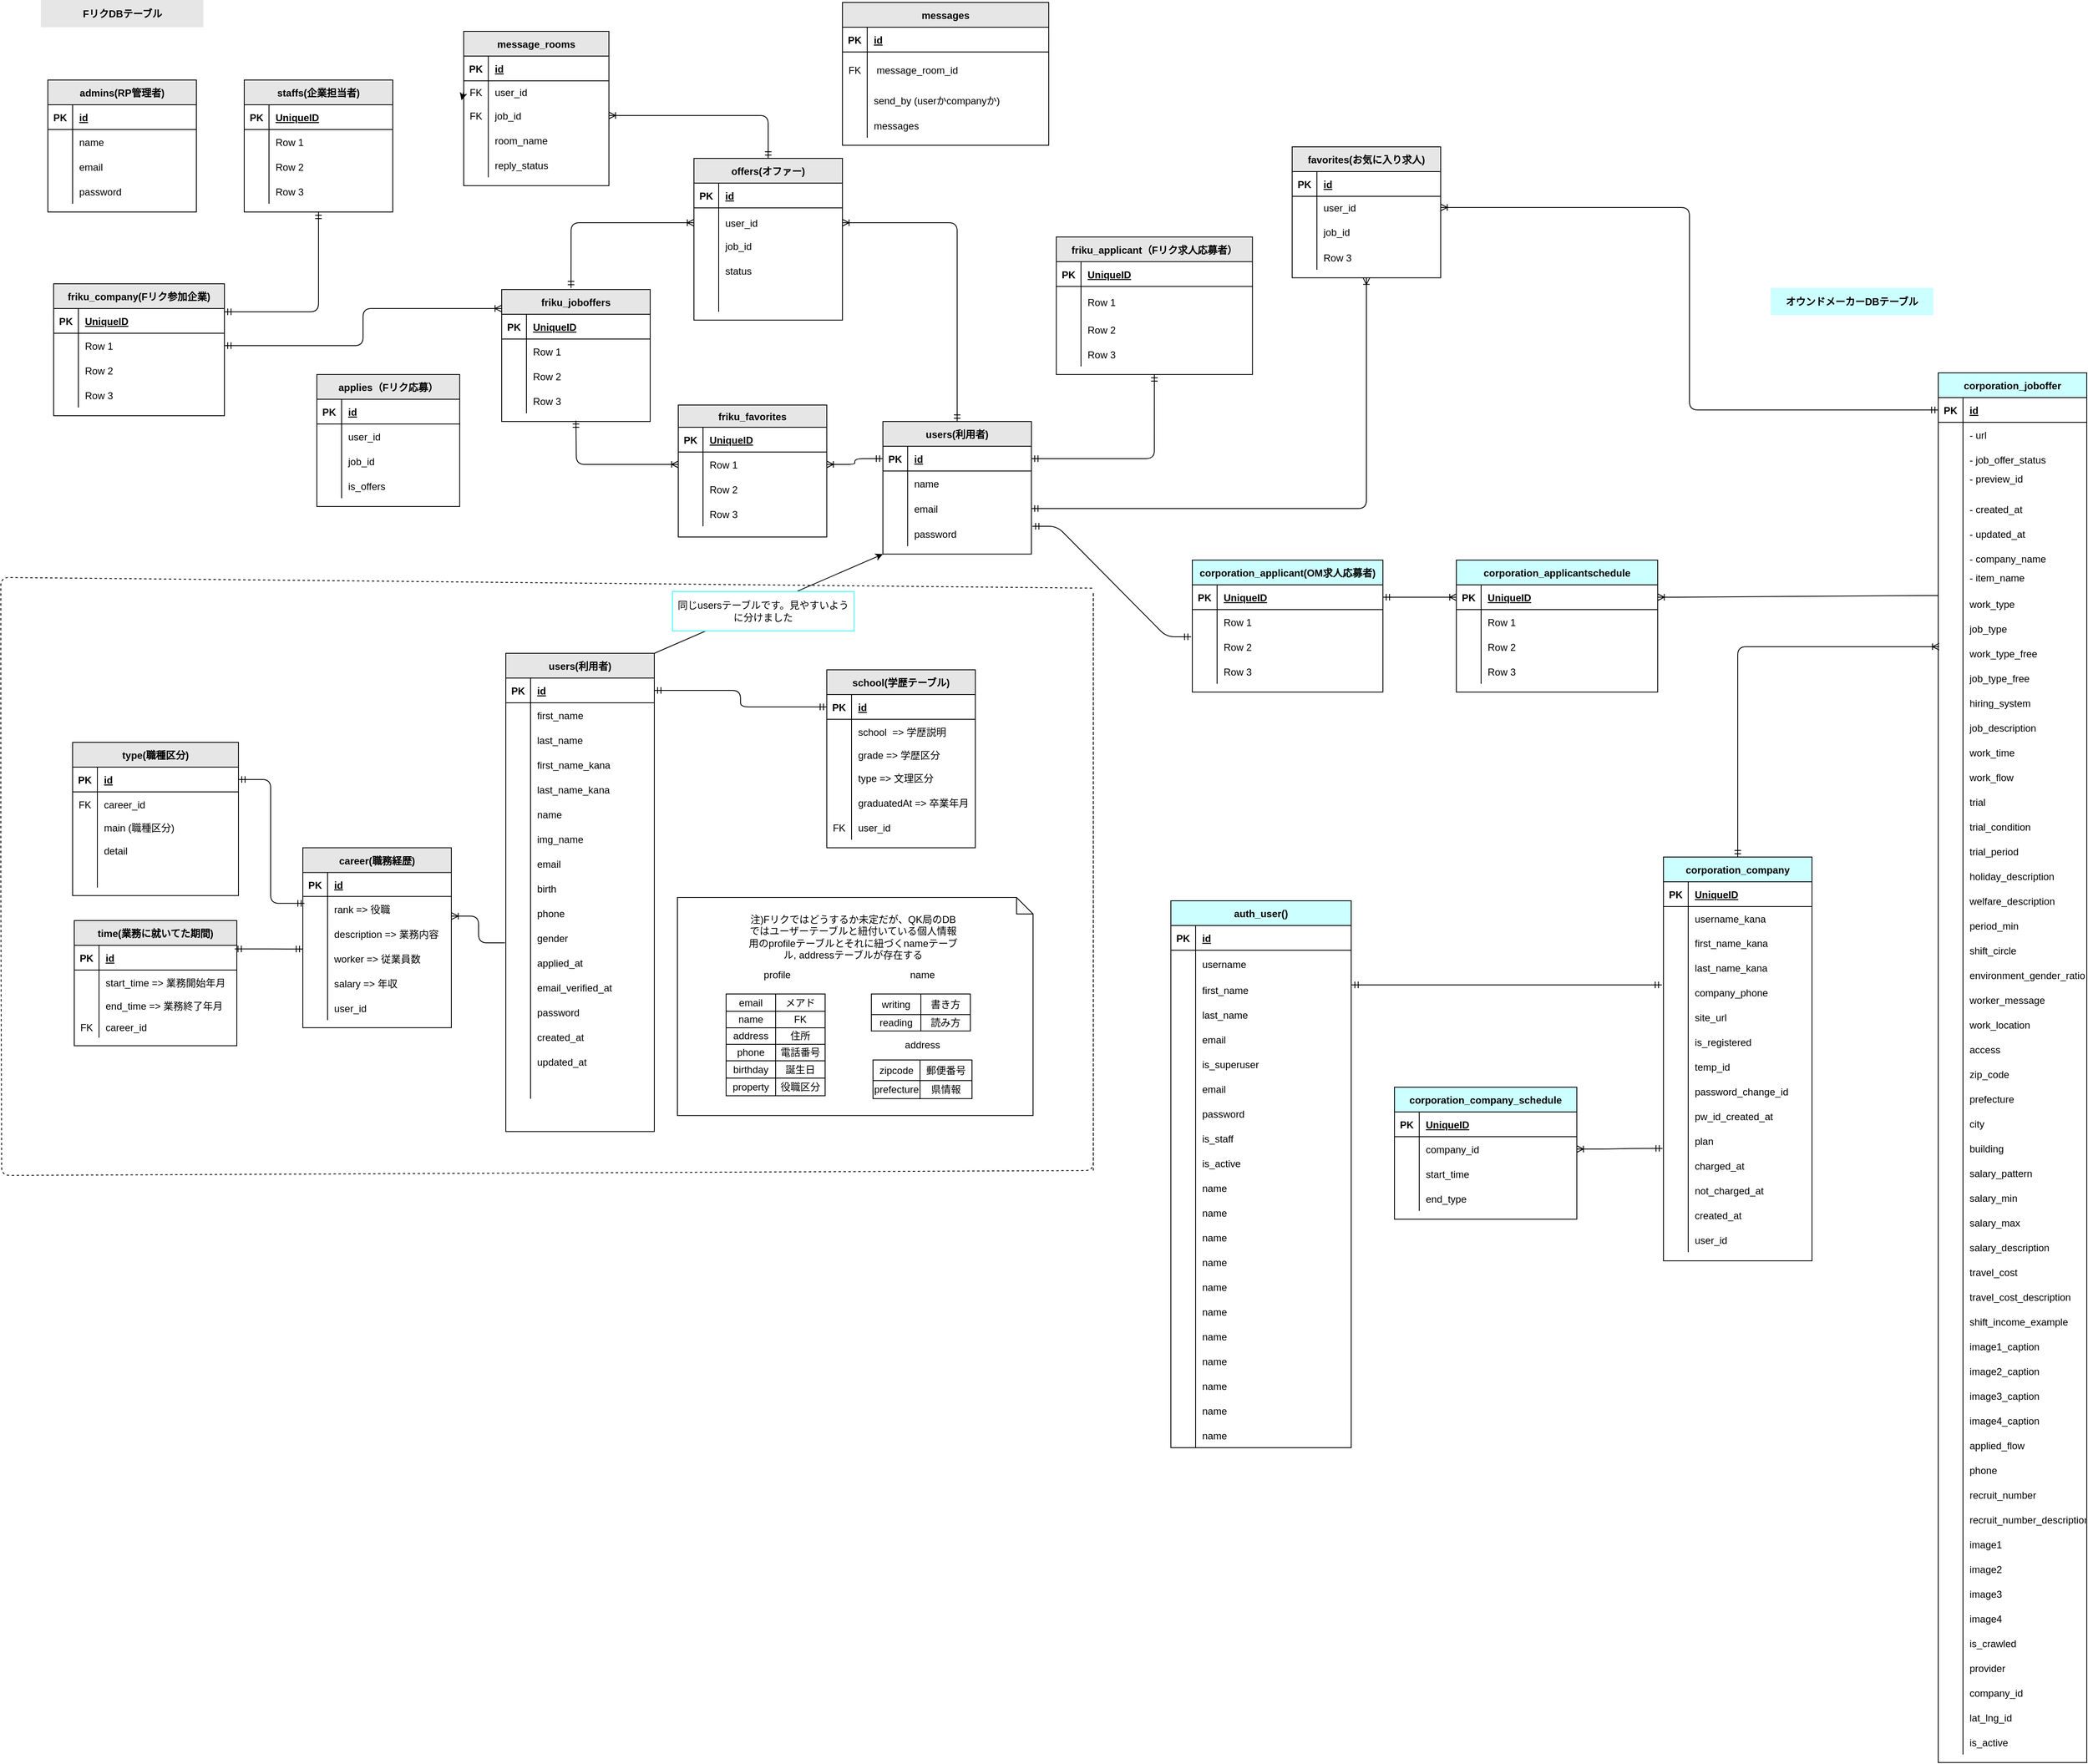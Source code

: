 <mxfile>
    <diagram id="NhP75fvG9VYAtnJlD4E1" name="ページ1">
        <mxGraphModel dx="2898" dy="1190" grid="0" gridSize="10" guides="1" tooltips="1" connect="1" arrows="1" fold="1" page="1" pageScale="1" pageWidth="4000" pageHeight="4000" math="0" shadow="0">
            <root>
                <mxCell id="0"/>
                <mxCell id="1" parent="0"/>
                <mxCell id="2" value="corporation_joboffer" style="shape=table;startSize=30;container=1;collapsible=1;childLayout=tableLayout;fixedRows=1;rowLines=0;fontStyle=1;align=center;resizeLast=1;fillColor=#CCFFFF;" parent="1" vertex="1">
                    <mxGeometry x="2387" y="468" width="180" height="1684.7" as="geometry"/>
                </mxCell>
                <mxCell id="3" value="" style="shape=partialRectangle;collapsible=0;dropTarget=0;pointerEvents=0;fillColor=none;top=0;left=0;bottom=1;right=0;points=[[0,0.5],[1,0.5]];portConstraint=eastwest;" parent="2" vertex="1">
                    <mxGeometry y="30" width="180" height="30" as="geometry"/>
                </mxCell>
                <mxCell id="4" value="PK" style="shape=partialRectangle;connectable=0;fillColor=none;top=0;left=0;bottom=0;right=0;fontStyle=1;overflow=hidden;" parent="3" vertex="1">
                    <mxGeometry width="30" height="30" as="geometry"/>
                </mxCell>
                <mxCell id="5" value="id" style="shape=partialRectangle;connectable=0;fillColor=none;top=0;left=0;bottom=0;right=0;align=left;spacingLeft=6;fontStyle=5;overflow=hidden;" parent="3" vertex="1">
                    <mxGeometry x="30" width="150" height="30" as="geometry"/>
                </mxCell>
                <mxCell id="6" value="" style="shape=partialRectangle;collapsible=0;dropTarget=0;pointerEvents=0;fillColor=none;top=0;left=0;bottom=0;right=0;points=[[0,0.5],[1,0.5]];portConstraint=eastwest;" parent="2" vertex="1">
                    <mxGeometry y="60" width="180" height="30" as="geometry"/>
                </mxCell>
                <mxCell id="7" value="" style="shape=partialRectangle;connectable=0;fillColor=none;top=0;left=0;bottom=0;right=0;editable=1;overflow=hidden;" parent="6" vertex="1">
                    <mxGeometry width="30" height="30" as="geometry"/>
                </mxCell>
                <mxCell id="8" value="- url" style="shape=partialRectangle;connectable=0;fillColor=none;top=0;left=0;bottom=0;right=0;align=left;spacingLeft=6;overflow=hidden;" parent="6" vertex="1">
                    <mxGeometry x="30" width="150" height="30" as="geometry"/>
                </mxCell>
                <mxCell id="9" value="" style="shape=partialRectangle;collapsible=0;dropTarget=0;pointerEvents=0;fillColor=none;top=0;left=0;bottom=0;right=0;points=[[0,0.5],[1,0.5]];portConstraint=eastwest;" parent="2" vertex="1">
                    <mxGeometry y="90" width="180" height="30" as="geometry"/>
                </mxCell>
                <mxCell id="10" value="" style="shape=partialRectangle;connectable=0;fillColor=none;top=0;left=0;bottom=0;right=0;editable=1;overflow=hidden;" parent="9" vertex="1">
                    <mxGeometry width="30" height="30" as="geometry"/>
                </mxCell>
                <mxCell id="11" value="- job_offer_status" style="shape=partialRectangle;connectable=0;fillColor=none;top=0;left=0;bottom=0;right=0;align=left;spacingLeft=6;overflow=hidden;" parent="9" vertex="1">
                    <mxGeometry x="30" width="150" height="30" as="geometry"/>
                </mxCell>
                <mxCell id="12" value="" style="shape=partialRectangle;collapsible=0;dropTarget=0;pointerEvents=0;fillColor=none;top=0;left=0;bottom=0;right=0;points=[[0,0.5],[1,0.5]];portConstraint=eastwest;" parent="2" vertex="1">
                    <mxGeometry y="120" width="180" height="30" as="geometry"/>
                </mxCell>
                <mxCell id="13" value="" style="shape=partialRectangle;connectable=0;fillColor=none;top=0;left=0;bottom=0;right=0;editable=1;overflow=hidden;" parent="12" vertex="1">
                    <mxGeometry width="30" height="30" as="geometry"/>
                </mxCell>
                <mxCell id="14" value="- preview_id&#10;" style="shape=partialRectangle;connectable=0;fillColor=none;top=0;left=0;bottom=0;right=0;align=left;spacingLeft=6;overflow=hidden;" parent="12" vertex="1">
                    <mxGeometry x="30" width="150" height="30" as="geometry"/>
                </mxCell>
                <mxCell id="517" style="shape=partialRectangle;collapsible=0;dropTarget=0;pointerEvents=0;fillColor=none;top=0;left=0;bottom=0;right=0;points=[[0,0.5],[1,0.5]];portConstraint=eastwest;" parent="2" vertex="1">
                    <mxGeometry y="150" width="180" height="30" as="geometry"/>
                </mxCell>
                <mxCell id="518" style="shape=partialRectangle;connectable=0;fillColor=none;top=0;left=0;bottom=0;right=0;editable=1;overflow=hidden;" parent="517" vertex="1">
                    <mxGeometry width="30" height="30" as="geometry"/>
                </mxCell>
                <mxCell id="519" value="- created_at" style="shape=partialRectangle;connectable=0;fillColor=none;top=0;left=0;bottom=0;right=0;align=left;spacingLeft=6;overflow=hidden;" parent="517" vertex="1">
                    <mxGeometry x="30" width="150" height="30" as="geometry"/>
                </mxCell>
                <mxCell id="520" style="shape=partialRectangle;collapsible=0;dropTarget=0;pointerEvents=0;fillColor=none;top=0;left=0;bottom=0;right=0;points=[[0,0.5],[1,0.5]];portConstraint=eastwest;" parent="2" vertex="1">
                    <mxGeometry y="180" width="180" height="30" as="geometry"/>
                </mxCell>
                <mxCell id="521" style="shape=partialRectangle;connectable=0;fillColor=none;top=0;left=0;bottom=0;right=0;editable=1;overflow=hidden;" parent="520" vertex="1">
                    <mxGeometry width="30" height="30" as="geometry"/>
                </mxCell>
                <mxCell id="522" value="- updated_at" style="shape=partialRectangle;connectable=0;fillColor=none;top=0;left=0;bottom=0;right=0;align=left;spacingLeft=6;overflow=hidden;" parent="520" vertex="1">
                    <mxGeometry x="30" width="150" height="30" as="geometry"/>
                </mxCell>
                <mxCell id="523" style="shape=partialRectangle;collapsible=0;dropTarget=0;pointerEvents=0;fillColor=none;top=0;left=0;bottom=0;right=0;points=[[0,0.5],[1,0.5]];portConstraint=eastwest;" parent="2" vertex="1">
                    <mxGeometry y="210" width="180" height="30" as="geometry"/>
                </mxCell>
                <mxCell id="524" style="shape=partialRectangle;connectable=0;fillColor=none;top=0;left=0;bottom=0;right=0;editable=1;overflow=hidden;" parent="523" vertex="1">
                    <mxGeometry width="30" height="30" as="geometry"/>
                </mxCell>
                <mxCell id="525" value="- company_name" style="shape=partialRectangle;connectable=0;fillColor=none;top=0;left=0;bottom=0;right=0;align=left;spacingLeft=6;overflow=hidden;" parent="523" vertex="1">
                    <mxGeometry x="30" width="150" height="30" as="geometry"/>
                </mxCell>
                <mxCell id="530" style="shape=partialRectangle;collapsible=0;dropTarget=0;pointerEvents=0;fillColor=none;top=0;left=0;bottom=0;right=0;points=[[0,0.5],[1,0.5]];portConstraint=eastwest;" parent="2" vertex="1">
                    <mxGeometry y="240" width="180" height="25" as="geometry"/>
                </mxCell>
                <mxCell id="531" style="shape=partialRectangle;connectable=0;fillColor=none;top=0;left=0;bottom=0;right=0;editable=1;overflow=hidden;" parent="530" vertex="1">
                    <mxGeometry width="30" height="25" as="geometry"/>
                </mxCell>
                <mxCell id="532" value="- item_name&#10;" style="shape=partialRectangle;connectable=0;fillColor=none;top=0;left=0;bottom=0;right=0;align=left;spacingLeft=6;overflow=hidden;" parent="530" vertex="1">
                    <mxGeometry x="30" width="150" height="25" as="geometry"/>
                </mxCell>
                <mxCell id="542" style="shape=partialRectangle;collapsible=0;dropTarget=0;pointerEvents=0;fillColor=none;top=0;left=0;bottom=0;right=0;points=[[0,0.5],[1,0.5]];portConstraint=eastwest;" parent="2" vertex="1">
                    <mxGeometry y="265" width="180" height="30" as="geometry"/>
                </mxCell>
                <mxCell id="543" style="shape=partialRectangle;connectable=0;fillColor=none;top=0;left=0;bottom=0;right=0;editable=1;overflow=hidden;" parent="542" vertex="1">
                    <mxGeometry width="30" height="30" as="geometry"/>
                </mxCell>
                <mxCell id="544" value="work_type" style="shape=partialRectangle;connectable=0;fillColor=none;top=0;left=0;bottom=0;right=0;align=left;spacingLeft=6;overflow=hidden;" parent="542" vertex="1">
                    <mxGeometry x="30" width="150" height="30" as="geometry"/>
                </mxCell>
                <mxCell id="539" style="shape=partialRectangle;collapsible=0;dropTarget=0;pointerEvents=0;fillColor=none;top=0;left=0;bottom=0;right=0;points=[[0,0.5],[1,0.5]];portConstraint=eastwest;" parent="2" vertex="1">
                    <mxGeometry y="295" width="180" height="30" as="geometry"/>
                </mxCell>
                <mxCell id="540" style="shape=partialRectangle;connectable=0;fillColor=none;top=0;left=0;bottom=0;right=0;editable=1;overflow=hidden;" parent="539" vertex="1">
                    <mxGeometry width="30" height="30" as="geometry"/>
                </mxCell>
                <mxCell id="541" value="job_type" style="shape=partialRectangle;connectable=0;fillColor=none;top=0;left=0;bottom=0;right=0;align=left;spacingLeft=6;overflow=hidden;" parent="539" vertex="1">
                    <mxGeometry x="30" width="150" height="30" as="geometry"/>
                </mxCell>
                <mxCell id="536" style="shape=partialRectangle;collapsible=0;dropTarget=0;pointerEvents=0;fillColor=none;top=0;left=0;bottom=0;right=0;points=[[0,0.5],[1,0.5]];portConstraint=eastwest;" parent="2" vertex="1">
                    <mxGeometry y="325" width="180" height="30" as="geometry"/>
                </mxCell>
                <mxCell id="537" style="shape=partialRectangle;connectable=0;fillColor=none;top=0;left=0;bottom=0;right=0;editable=1;overflow=hidden;" parent="536" vertex="1">
                    <mxGeometry width="30" height="30" as="geometry"/>
                </mxCell>
                <mxCell id="538" value="work_type_free" style="shape=partialRectangle;connectable=0;fillColor=none;top=0;left=0;bottom=0;right=0;align=left;spacingLeft=6;overflow=hidden;" parent="536" vertex="1">
                    <mxGeometry x="30" width="150" height="30" as="geometry"/>
                </mxCell>
                <mxCell id="533" style="shape=partialRectangle;collapsible=0;dropTarget=0;pointerEvents=0;fillColor=none;top=0;left=0;bottom=0;right=0;points=[[0,0.5],[1,0.5]];portConstraint=eastwest;" parent="2" vertex="1">
                    <mxGeometry y="355" width="180" height="30" as="geometry"/>
                </mxCell>
                <mxCell id="534" style="shape=partialRectangle;connectable=0;fillColor=none;top=0;left=0;bottom=0;right=0;editable=1;overflow=hidden;" parent="533" vertex="1">
                    <mxGeometry width="30" height="30" as="geometry"/>
                </mxCell>
                <mxCell id="535" value="job_type_free" style="shape=partialRectangle;connectable=0;fillColor=none;top=0;left=0;bottom=0;right=0;align=left;spacingLeft=6;overflow=hidden;" parent="533" vertex="1">
                    <mxGeometry x="30" width="150" height="30" as="geometry"/>
                </mxCell>
                <mxCell id="560" style="shape=partialRectangle;collapsible=0;dropTarget=0;pointerEvents=0;fillColor=none;top=0;left=0;bottom=0;right=0;points=[[0,0.5],[1,0.5]];portConstraint=eastwest;" parent="2" vertex="1">
                    <mxGeometry y="385" width="180" height="30" as="geometry"/>
                </mxCell>
                <mxCell id="561" style="shape=partialRectangle;connectable=0;fillColor=none;top=0;left=0;bottom=0;right=0;editable=1;overflow=hidden;" parent="560" vertex="1">
                    <mxGeometry width="30" height="30" as="geometry"/>
                </mxCell>
                <mxCell id="562" value="hiring_system" style="shape=partialRectangle;connectable=0;fillColor=none;top=0;left=0;bottom=0;right=0;align=left;spacingLeft=6;overflow=hidden;" parent="560" vertex="1">
                    <mxGeometry x="30" width="150" height="30" as="geometry"/>
                </mxCell>
                <mxCell id="557" style="shape=partialRectangle;collapsible=0;dropTarget=0;pointerEvents=0;fillColor=none;top=0;left=0;bottom=0;right=0;points=[[0,0.5],[1,0.5]];portConstraint=eastwest;" parent="2" vertex="1">
                    <mxGeometry y="415" width="180" height="30" as="geometry"/>
                </mxCell>
                <mxCell id="558" style="shape=partialRectangle;connectable=0;fillColor=none;top=0;left=0;bottom=0;right=0;editable=1;overflow=hidden;" parent="557" vertex="1">
                    <mxGeometry width="30" height="30" as="geometry"/>
                </mxCell>
                <mxCell id="559" value="job_description" style="shape=partialRectangle;connectable=0;fillColor=none;top=0;left=0;bottom=0;right=0;align=left;spacingLeft=6;overflow=hidden;" parent="557" vertex="1">
                    <mxGeometry x="30" width="150" height="30" as="geometry"/>
                </mxCell>
                <mxCell id="554" style="shape=partialRectangle;collapsible=0;dropTarget=0;pointerEvents=0;fillColor=none;top=0;left=0;bottom=0;right=0;points=[[0,0.5],[1,0.5]];portConstraint=eastwest;" parent="2" vertex="1">
                    <mxGeometry y="445" width="180" height="30" as="geometry"/>
                </mxCell>
                <mxCell id="555" style="shape=partialRectangle;connectable=0;fillColor=none;top=0;left=0;bottom=0;right=0;editable=1;overflow=hidden;" parent="554" vertex="1">
                    <mxGeometry width="30" height="30" as="geometry"/>
                </mxCell>
                <mxCell id="556" value="work_time" style="shape=partialRectangle;connectable=0;fillColor=none;top=0;left=0;bottom=0;right=0;align=left;spacingLeft=6;overflow=hidden;" parent="554" vertex="1">
                    <mxGeometry x="30" width="150" height="30" as="geometry"/>
                </mxCell>
                <mxCell id="551" style="shape=partialRectangle;collapsible=0;dropTarget=0;pointerEvents=0;fillColor=none;top=0;left=0;bottom=0;right=0;points=[[0,0.5],[1,0.5]];portConstraint=eastwest;" parent="2" vertex="1">
                    <mxGeometry y="475" width="180" height="30" as="geometry"/>
                </mxCell>
                <mxCell id="552" style="shape=partialRectangle;connectable=0;fillColor=none;top=0;left=0;bottom=0;right=0;editable=1;overflow=hidden;" parent="551" vertex="1">
                    <mxGeometry width="30" height="30" as="geometry"/>
                </mxCell>
                <mxCell id="553" value="work_flow" style="shape=partialRectangle;connectable=0;fillColor=none;top=0;left=0;bottom=0;right=0;align=left;spacingLeft=6;overflow=hidden;" parent="551" vertex="1">
                    <mxGeometry x="30" width="150" height="30" as="geometry"/>
                </mxCell>
                <mxCell id="548" style="shape=partialRectangle;collapsible=0;dropTarget=0;pointerEvents=0;fillColor=none;top=0;left=0;bottom=0;right=0;points=[[0,0.5],[1,0.5]];portConstraint=eastwest;" parent="2" vertex="1">
                    <mxGeometry y="505" width="180" height="30" as="geometry"/>
                </mxCell>
                <mxCell id="549" style="shape=partialRectangle;connectable=0;fillColor=none;top=0;left=0;bottom=0;right=0;editable=1;overflow=hidden;" parent="548" vertex="1">
                    <mxGeometry width="30" height="30" as="geometry"/>
                </mxCell>
                <mxCell id="550" value="trial" style="shape=partialRectangle;connectable=0;fillColor=none;top=0;left=0;bottom=0;right=0;align=left;spacingLeft=6;overflow=hidden;" parent="548" vertex="1">
                    <mxGeometry x="30" width="150" height="30" as="geometry"/>
                </mxCell>
                <mxCell id="545" style="shape=partialRectangle;collapsible=0;dropTarget=0;pointerEvents=0;fillColor=none;top=0;left=0;bottom=0;right=0;points=[[0,0.5],[1,0.5]];portConstraint=eastwest;" parent="2" vertex="1">
                    <mxGeometry y="535" width="180" height="30" as="geometry"/>
                </mxCell>
                <mxCell id="546" style="shape=partialRectangle;connectable=0;fillColor=none;top=0;left=0;bottom=0;right=0;editable=1;overflow=hidden;" parent="545" vertex="1">
                    <mxGeometry width="30" height="30" as="geometry"/>
                </mxCell>
                <mxCell id="547" value="trial_condition" style="shape=partialRectangle;connectable=0;fillColor=none;top=0;left=0;bottom=0;right=0;align=left;spacingLeft=6;overflow=hidden;" parent="545" vertex="1">
                    <mxGeometry x="30" width="150" height="30" as="geometry"/>
                </mxCell>
                <mxCell id="566" style="shape=partialRectangle;collapsible=0;dropTarget=0;pointerEvents=0;fillColor=none;top=0;left=0;bottom=0;right=0;points=[[0,0.5],[1,0.5]];portConstraint=eastwest;" parent="2" vertex="1">
                    <mxGeometry y="565" width="180" height="30" as="geometry"/>
                </mxCell>
                <mxCell id="567" style="shape=partialRectangle;connectable=0;fillColor=none;top=0;left=0;bottom=0;right=0;editable=1;overflow=hidden;" parent="566" vertex="1">
                    <mxGeometry width="30" height="30" as="geometry"/>
                </mxCell>
                <mxCell id="568" value="trial_period" style="shape=partialRectangle;connectable=0;fillColor=none;top=0;left=0;bottom=0;right=0;align=left;spacingLeft=6;overflow=hidden;" parent="566" vertex="1">
                    <mxGeometry x="30" width="150" height="30" as="geometry"/>
                </mxCell>
                <mxCell id="563" style="shape=partialRectangle;collapsible=0;dropTarget=0;pointerEvents=0;fillColor=none;top=0;left=0;bottom=0;right=0;points=[[0,0.5],[1,0.5]];portConstraint=eastwest;" parent="2" vertex="1">
                    <mxGeometry y="595" width="180" height="30" as="geometry"/>
                </mxCell>
                <mxCell id="564" style="shape=partialRectangle;connectable=0;fillColor=none;top=0;left=0;bottom=0;right=0;editable=1;overflow=hidden;" parent="563" vertex="1">
                    <mxGeometry width="30" height="30" as="geometry"/>
                </mxCell>
                <mxCell id="565" value="holiday_description" style="shape=partialRectangle;connectable=0;fillColor=none;top=0;left=0;bottom=0;right=0;align=left;spacingLeft=6;overflow=hidden;" parent="563" vertex="1">
                    <mxGeometry x="30" width="150" height="30" as="geometry"/>
                </mxCell>
                <mxCell id="587" style="shape=partialRectangle;collapsible=0;dropTarget=0;pointerEvents=0;fillColor=none;top=0;left=0;bottom=0;right=0;points=[[0,0.5],[1,0.5]];portConstraint=eastwest;" parent="2" vertex="1">
                    <mxGeometry y="625" width="180" height="30" as="geometry"/>
                </mxCell>
                <mxCell id="588" style="shape=partialRectangle;connectable=0;fillColor=none;top=0;left=0;bottom=0;right=0;editable=1;overflow=hidden;" parent="587" vertex="1">
                    <mxGeometry width="30" height="30" as="geometry"/>
                </mxCell>
                <mxCell id="589" value="welfare_description" style="shape=partialRectangle;connectable=0;fillColor=none;top=0;left=0;bottom=0;right=0;align=left;spacingLeft=6;overflow=hidden;" parent="587" vertex="1">
                    <mxGeometry x="30" width="150" height="30" as="geometry"/>
                </mxCell>
                <mxCell id="584" style="shape=partialRectangle;collapsible=0;dropTarget=0;pointerEvents=0;fillColor=none;top=0;left=0;bottom=0;right=0;points=[[0,0.5],[1,0.5]];portConstraint=eastwest;" parent="2" vertex="1">
                    <mxGeometry y="655" width="180" height="30" as="geometry"/>
                </mxCell>
                <mxCell id="585" style="shape=partialRectangle;connectable=0;fillColor=none;top=0;left=0;bottom=0;right=0;editable=1;overflow=hidden;" parent="584" vertex="1">
                    <mxGeometry width="30" height="30" as="geometry"/>
                </mxCell>
                <mxCell id="586" value="period_min" style="shape=partialRectangle;connectable=0;fillColor=none;top=0;left=0;bottom=0;right=0;align=left;spacingLeft=6;overflow=hidden;" parent="584" vertex="1">
                    <mxGeometry x="30" width="150" height="30" as="geometry"/>
                </mxCell>
                <mxCell id="581" style="shape=partialRectangle;collapsible=0;dropTarget=0;pointerEvents=0;fillColor=none;top=0;left=0;bottom=0;right=0;points=[[0,0.5],[1,0.5]];portConstraint=eastwest;" parent="2" vertex="1">
                    <mxGeometry y="685" width="180" height="30" as="geometry"/>
                </mxCell>
                <mxCell id="582" style="shape=partialRectangle;connectable=0;fillColor=none;top=0;left=0;bottom=0;right=0;editable=1;overflow=hidden;" parent="581" vertex="1">
                    <mxGeometry width="30" height="30" as="geometry"/>
                </mxCell>
                <mxCell id="583" value="shift_circle" style="shape=partialRectangle;connectable=0;fillColor=none;top=0;left=0;bottom=0;right=0;align=left;spacingLeft=6;overflow=hidden;" parent="581" vertex="1">
                    <mxGeometry x="30" width="150" height="30" as="geometry"/>
                </mxCell>
                <mxCell id="578" style="shape=partialRectangle;collapsible=0;dropTarget=0;pointerEvents=0;fillColor=none;top=0;left=0;bottom=0;right=0;points=[[0,0.5],[1,0.5]];portConstraint=eastwest;" parent="2" vertex="1">
                    <mxGeometry y="715" width="180" height="30" as="geometry"/>
                </mxCell>
                <mxCell id="579" style="shape=partialRectangle;connectable=0;fillColor=none;top=0;left=0;bottom=0;right=0;editable=1;overflow=hidden;" parent="578" vertex="1">
                    <mxGeometry width="30" height="30" as="geometry"/>
                </mxCell>
                <mxCell id="580" value="environment_gender_ratio" style="shape=partialRectangle;connectable=0;fillColor=none;top=0;left=0;bottom=0;right=0;align=left;spacingLeft=6;overflow=hidden;" parent="578" vertex="1">
                    <mxGeometry x="30" width="150" height="30" as="geometry"/>
                </mxCell>
                <mxCell id="575" style="shape=partialRectangle;collapsible=0;dropTarget=0;pointerEvents=0;fillColor=none;top=0;left=0;bottom=0;right=0;points=[[0,0.5],[1,0.5]];portConstraint=eastwest;" parent="2" vertex="1">
                    <mxGeometry y="745" width="180" height="30" as="geometry"/>
                </mxCell>
                <mxCell id="576" style="shape=partialRectangle;connectable=0;fillColor=none;top=0;left=0;bottom=0;right=0;editable=1;overflow=hidden;" parent="575" vertex="1">
                    <mxGeometry width="30" height="30" as="geometry"/>
                </mxCell>
                <mxCell id="577" value="worker_message" style="shape=partialRectangle;connectable=0;fillColor=none;top=0;left=0;bottom=0;right=0;align=left;spacingLeft=6;overflow=hidden;" parent="575" vertex="1">
                    <mxGeometry x="30" width="150" height="30" as="geometry"/>
                </mxCell>
                <mxCell id="572" style="shape=partialRectangle;collapsible=0;dropTarget=0;pointerEvents=0;fillColor=none;top=0;left=0;bottom=0;right=0;points=[[0,0.5],[1,0.5]];portConstraint=eastwest;" parent="2" vertex="1">
                    <mxGeometry y="775" width="180" height="30" as="geometry"/>
                </mxCell>
                <mxCell id="573" style="shape=partialRectangle;connectable=0;fillColor=none;top=0;left=0;bottom=0;right=0;editable=1;overflow=hidden;" parent="572" vertex="1">
                    <mxGeometry width="30" height="30" as="geometry"/>
                </mxCell>
                <mxCell id="574" value="work_location" style="shape=partialRectangle;connectable=0;fillColor=none;top=0;left=0;bottom=0;right=0;align=left;spacingLeft=6;overflow=hidden;" parent="572" vertex="1">
                    <mxGeometry x="30" width="150" height="30" as="geometry"/>
                </mxCell>
                <mxCell id="569" style="shape=partialRectangle;collapsible=0;dropTarget=0;pointerEvents=0;fillColor=none;top=0;left=0;bottom=0;right=0;points=[[0,0.5],[1,0.5]];portConstraint=eastwest;" parent="2" vertex="1">
                    <mxGeometry y="805" width="180" height="30" as="geometry"/>
                </mxCell>
                <mxCell id="570" style="shape=partialRectangle;connectable=0;fillColor=none;top=0;left=0;bottom=0;right=0;editable=1;overflow=hidden;" parent="569" vertex="1">
                    <mxGeometry width="30" height="30" as="geometry"/>
                </mxCell>
                <mxCell id="571" value="access" style="shape=partialRectangle;connectable=0;fillColor=none;top=0;left=0;bottom=0;right=0;align=left;spacingLeft=6;overflow=hidden;" parent="569" vertex="1">
                    <mxGeometry x="30" width="150" height="30" as="geometry"/>
                </mxCell>
                <mxCell id="590" style="shape=partialRectangle;collapsible=0;dropTarget=0;pointerEvents=0;fillColor=none;top=0;left=0;bottom=0;right=0;points=[[0,0.5],[1,0.5]];portConstraint=eastwest;" parent="2" vertex="1">
                    <mxGeometry y="835" width="180" height="30" as="geometry"/>
                </mxCell>
                <mxCell id="591" style="shape=partialRectangle;connectable=0;fillColor=none;top=0;left=0;bottom=0;right=0;editable=1;overflow=hidden;" parent="590" vertex="1">
                    <mxGeometry width="30" height="30" as="geometry"/>
                </mxCell>
                <mxCell id="592" value="zip_code" style="shape=partialRectangle;connectable=0;fillColor=none;top=0;left=0;bottom=0;right=0;align=left;spacingLeft=6;overflow=hidden;" parent="590" vertex="1">
                    <mxGeometry x="30" width="150" height="30" as="geometry"/>
                </mxCell>
                <mxCell id="593" style="shape=partialRectangle;collapsible=0;dropTarget=0;pointerEvents=0;fillColor=none;top=0;left=0;bottom=0;right=0;points=[[0,0.5],[1,0.5]];portConstraint=eastwest;" parent="2" vertex="1">
                    <mxGeometry y="865" width="180" height="30" as="geometry"/>
                </mxCell>
                <mxCell id="594" style="shape=partialRectangle;connectable=0;fillColor=none;top=0;left=0;bottom=0;right=0;editable=1;overflow=hidden;" parent="593" vertex="1">
                    <mxGeometry width="30" height="30" as="geometry"/>
                </mxCell>
                <mxCell id="595" value="prefecture" style="shape=partialRectangle;connectable=0;fillColor=none;top=0;left=0;bottom=0;right=0;align=left;spacingLeft=6;overflow=hidden;" parent="593" vertex="1">
                    <mxGeometry x="30" width="150" height="30" as="geometry"/>
                </mxCell>
                <mxCell id="596" style="shape=partialRectangle;collapsible=0;dropTarget=0;pointerEvents=0;fillColor=none;top=0;left=0;bottom=0;right=0;points=[[0,0.5],[1,0.5]];portConstraint=eastwest;" parent="2" vertex="1">
                    <mxGeometry y="895" width="180" height="30" as="geometry"/>
                </mxCell>
                <mxCell id="597" style="shape=partialRectangle;connectable=0;fillColor=none;top=0;left=0;bottom=0;right=0;editable=1;overflow=hidden;" parent="596" vertex="1">
                    <mxGeometry width="30" height="30" as="geometry"/>
                </mxCell>
                <mxCell id="598" value="city" style="shape=partialRectangle;connectable=0;fillColor=none;top=0;left=0;bottom=0;right=0;align=left;spacingLeft=6;overflow=hidden;" parent="596" vertex="1">
                    <mxGeometry x="30" width="150" height="30" as="geometry"/>
                </mxCell>
                <mxCell id="599" style="shape=partialRectangle;collapsible=0;dropTarget=0;pointerEvents=0;fillColor=none;top=0;left=0;bottom=0;right=0;points=[[0,0.5],[1,0.5]];portConstraint=eastwest;" parent="2" vertex="1">
                    <mxGeometry y="925" width="180" height="30" as="geometry"/>
                </mxCell>
                <mxCell id="600" style="shape=partialRectangle;connectable=0;fillColor=none;top=0;left=0;bottom=0;right=0;editable=1;overflow=hidden;" parent="599" vertex="1">
                    <mxGeometry width="30" height="30" as="geometry"/>
                </mxCell>
                <mxCell id="601" value="building" style="shape=partialRectangle;connectable=0;fillColor=none;top=0;left=0;bottom=0;right=0;align=left;spacingLeft=6;overflow=hidden;" parent="599" vertex="1">
                    <mxGeometry x="30" width="150" height="30" as="geometry"/>
                </mxCell>
                <mxCell id="602" style="shape=partialRectangle;collapsible=0;dropTarget=0;pointerEvents=0;fillColor=none;top=0;left=0;bottom=0;right=0;points=[[0,0.5],[1,0.5]];portConstraint=eastwest;" parent="2" vertex="1">
                    <mxGeometry y="955" width="180" height="30" as="geometry"/>
                </mxCell>
                <mxCell id="603" style="shape=partialRectangle;connectable=0;fillColor=none;top=0;left=0;bottom=0;right=0;editable=1;overflow=hidden;" parent="602" vertex="1">
                    <mxGeometry width="30" height="30" as="geometry"/>
                </mxCell>
                <mxCell id="604" value="salary_pattern" style="shape=partialRectangle;connectable=0;fillColor=none;top=0;left=0;bottom=0;right=0;align=left;spacingLeft=6;overflow=hidden;" parent="602" vertex="1">
                    <mxGeometry x="30" width="150" height="30" as="geometry"/>
                </mxCell>
                <mxCell id="605" style="shape=partialRectangle;collapsible=0;dropTarget=0;pointerEvents=0;fillColor=none;top=0;left=0;bottom=0;right=0;points=[[0,0.5],[1,0.5]];portConstraint=eastwest;" parent="2" vertex="1">
                    <mxGeometry y="985" width="180" height="30" as="geometry"/>
                </mxCell>
                <mxCell id="606" style="shape=partialRectangle;connectable=0;fillColor=none;top=0;left=0;bottom=0;right=0;editable=1;overflow=hidden;" parent="605" vertex="1">
                    <mxGeometry width="30" height="30" as="geometry"/>
                </mxCell>
                <mxCell id="607" value="salary_min" style="shape=partialRectangle;connectable=0;fillColor=none;top=0;left=0;bottom=0;right=0;align=left;spacingLeft=6;overflow=hidden;" parent="605" vertex="1">
                    <mxGeometry x="30" width="150" height="30" as="geometry"/>
                </mxCell>
                <mxCell id="608" style="shape=partialRectangle;collapsible=0;dropTarget=0;pointerEvents=0;fillColor=none;top=0;left=0;bottom=0;right=0;points=[[0,0.5],[1,0.5]];portConstraint=eastwest;" parent="2" vertex="1">
                    <mxGeometry y="1015" width="180" height="30" as="geometry"/>
                </mxCell>
                <mxCell id="609" style="shape=partialRectangle;connectable=0;fillColor=none;top=0;left=0;bottom=0;right=0;editable=1;overflow=hidden;" parent="608" vertex="1">
                    <mxGeometry width="30" height="30" as="geometry"/>
                </mxCell>
                <mxCell id="610" value="salary_max" style="shape=partialRectangle;connectable=0;fillColor=none;top=0;left=0;bottom=0;right=0;align=left;spacingLeft=6;overflow=hidden;" parent="608" vertex="1">
                    <mxGeometry x="30" width="150" height="30" as="geometry"/>
                </mxCell>
                <mxCell id="624" style="shape=partialRectangle;collapsible=0;dropTarget=0;pointerEvents=0;fillColor=none;top=0;left=0;bottom=0;right=0;points=[[0,0.5],[1,0.5]];portConstraint=eastwest;" parent="2" vertex="1">
                    <mxGeometry y="1045" width="180" height="30" as="geometry"/>
                </mxCell>
                <mxCell id="625" style="shape=partialRectangle;connectable=0;fillColor=none;top=0;left=0;bottom=0;right=0;editable=1;overflow=hidden;" parent="624" vertex="1">
                    <mxGeometry width="30" height="30" as="geometry"/>
                </mxCell>
                <mxCell id="626" value="salary_description" style="shape=partialRectangle;connectable=0;fillColor=none;top=0;left=0;bottom=0;right=0;align=left;spacingLeft=6;overflow=hidden;" parent="624" vertex="1">
                    <mxGeometry x="30" width="150" height="30" as="geometry"/>
                </mxCell>
                <mxCell id="945" style="shape=partialRectangle;collapsible=0;dropTarget=0;pointerEvents=0;fillColor=none;top=0;left=0;bottom=0;right=0;points=[[0,0.5],[1,0.5]];portConstraint=eastwest;" parent="2" vertex="1">
                    <mxGeometry y="1075" width="180" height="30" as="geometry"/>
                </mxCell>
                <mxCell id="946" style="shape=partialRectangle;connectable=0;fillColor=none;top=0;left=0;bottom=0;right=0;editable=1;overflow=hidden;" parent="945" vertex="1">
                    <mxGeometry width="30" height="30" as="geometry"/>
                </mxCell>
                <mxCell id="947" value="travel_cost" style="shape=partialRectangle;connectable=0;fillColor=none;top=0;left=0;bottom=0;right=0;align=left;spacingLeft=6;overflow=hidden;" parent="945" vertex="1">
                    <mxGeometry x="30" width="150" height="30" as="geometry"/>
                </mxCell>
                <mxCell id="948" style="shape=partialRectangle;collapsible=0;dropTarget=0;pointerEvents=0;fillColor=none;top=0;left=0;bottom=0;right=0;points=[[0,0.5],[1,0.5]];portConstraint=eastwest;" parent="2" vertex="1">
                    <mxGeometry y="1105" width="180" height="30" as="geometry"/>
                </mxCell>
                <mxCell id="949" style="shape=partialRectangle;connectable=0;fillColor=none;top=0;left=0;bottom=0;right=0;editable=1;overflow=hidden;" parent="948" vertex="1">
                    <mxGeometry width="30" height="30" as="geometry"/>
                </mxCell>
                <mxCell id="950" value="travel_cost_description" style="shape=partialRectangle;connectable=0;fillColor=none;top=0;left=0;bottom=0;right=0;align=left;spacingLeft=6;overflow=hidden;" parent="948" vertex="1">
                    <mxGeometry x="30" width="150" height="30" as="geometry"/>
                </mxCell>
                <mxCell id="951" style="shape=partialRectangle;collapsible=0;dropTarget=0;pointerEvents=0;fillColor=none;top=0;left=0;bottom=0;right=0;points=[[0,0.5],[1,0.5]];portConstraint=eastwest;" parent="2" vertex="1">
                    <mxGeometry y="1135" width="180" height="30" as="geometry"/>
                </mxCell>
                <mxCell id="952" style="shape=partialRectangle;connectable=0;fillColor=none;top=0;left=0;bottom=0;right=0;editable=1;overflow=hidden;" parent="951" vertex="1">
                    <mxGeometry width="30" height="30" as="geometry"/>
                </mxCell>
                <mxCell id="953" value="shift_income_example" style="shape=partialRectangle;connectable=0;fillColor=none;top=0;left=0;bottom=0;right=0;align=left;spacingLeft=6;overflow=hidden;" parent="951" vertex="1">
                    <mxGeometry x="30" width="150" height="30" as="geometry"/>
                </mxCell>
                <mxCell id="954" style="shape=partialRectangle;collapsible=0;dropTarget=0;pointerEvents=0;fillColor=none;top=0;left=0;bottom=0;right=0;points=[[0,0.5],[1,0.5]];portConstraint=eastwest;" parent="2" vertex="1">
                    <mxGeometry y="1165" width="180" height="30" as="geometry"/>
                </mxCell>
                <mxCell id="955" style="shape=partialRectangle;connectable=0;fillColor=none;top=0;left=0;bottom=0;right=0;editable=1;overflow=hidden;" parent="954" vertex="1">
                    <mxGeometry width="30" height="30" as="geometry"/>
                </mxCell>
                <mxCell id="956" value="image1_caption" style="shape=partialRectangle;connectable=0;fillColor=none;top=0;left=0;bottom=0;right=0;align=left;spacingLeft=6;overflow=hidden;" parent="954" vertex="1">
                    <mxGeometry x="30" width="150" height="30" as="geometry"/>
                </mxCell>
                <mxCell id="957" style="shape=partialRectangle;collapsible=0;dropTarget=0;pointerEvents=0;fillColor=none;top=0;left=0;bottom=0;right=0;points=[[0,0.5],[1,0.5]];portConstraint=eastwest;" parent="2" vertex="1">
                    <mxGeometry y="1195" width="180" height="30" as="geometry"/>
                </mxCell>
                <mxCell id="958" style="shape=partialRectangle;connectable=0;fillColor=none;top=0;left=0;bottom=0;right=0;editable=1;overflow=hidden;" parent="957" vertex="1">
                    <mxGeometry width="30" height="30" as="geometry"/>
                </mxCell>
                <mxCell id="959" value="image2_caption" style="shape=partialRectangle;connectable=0;fillColor=none;top=0;left=0;bottom=0;right=0;align=left;spacingLeft=6;overflow=hidden;" parent="957" vertex="1">
                    <mxGeometry x="30" width="150" height="30" as="geometry"/>
                </mxCell>
                <mxCell id="960" style="shape=partialRectangle;collapsible=0;dropTarget=0;pointerEvents=0;fillColor=none;top=0;left=0;bottom=0;right=0;points=[[0,0.5],[1,0.5]];portConstraint=eastwest;" parent="2" vertex="1">
                    <mxGeometry y="1225" width="180" height="30" as="geometry"/>
                </mxCell>
                <mxCell id="961" style="shape=partialRectangle;connectable=0;fillColor=none;top=0;left=0;bottom=0;right=0;editable=1;overflow=hidden;" parent="960" vertex="1">
                    <mxGeometry width="30" height="30" as="geometry"/>
                </mxCell>
                <mxCell id="962" value="image3_caption" style="shape=partialRectangle;connectable=0;fillColor=none;top=0;left=0;bottom=0;right=0;align=left;spacingLeft=6;overflow=hidden;" parent="960" vertex="1">
                    <mxGeometry x="30" width="150" height="30" as="geometry"/>
                </mxCell>
                <mxCell id="963" style="shape=partialRectangle;collapsible=0;dropTarget=0;pointerEvents=0;fillColor=none;top=0;left=0;bottom=0;right=0;points=[[0,0.5],[1,0.5]];portConstraint=eastwest;" parent="2" vertex="1">
                    <mxGeometry y="1255" width="180" height="30" as="geometry"/>
                </mxCell>
                <mxCell id="964" style="shape=partialRectangle;connectable=0;fillColor=none;top=0;left=0;bottom=0;right=0;editable=1;overflow=hidden;" parent="963" vertex="1">
                    <mxGeometry width="30" height="30" as="geometry"/>
                </mxCell>
                <mxCell id="965" value="image4_caption" style="shape=partialRectangle;connectable=0;fillColor=none;top=0;left=0;bottom=0;right=0;align=left;spacingLeft=6;overflow=hidden;" parent="963" vertex="1">
                    <mxGeometry x="30" width="150" height="30" as="geometry"/>
                </mxCell>
                <mxCell id="966" style="shape=partialRectangle;collapsible=0;dropTarget=0;pointerEvents=0;fillColor=none;top=0;left=0;bottom=0;right=0;points=[[0,0.5],[1,0.5]];portConstraint=eastwest;" parent="2" vertex="1">
                    <mxGeometry y="1285" width="180" height="30" as="geometry"/>
                </mxCell>
                <mxCell id="967" style="shape=partialRectangle;connectable=0;fillColor=none;top=0;left=0;bottom=0;right=0;editable=1;overflow=hidden;" parent="966" vertex="1">
                    <mxGeometry width="30" height="30" as="geometry"/>
                </mxCell>
                <mxCell id="968" value="applied_flow" style="shape=partialRectangle;connectable=0;fillColor=none;top=0;left=0;bottom=0;right=0;align=left;spacingLeft=6;overflow=hidden;" parent="966" vertex="1">
                    <mxGeometry x="30" width="150" height="30" as="geometry"/>
                </mxCell>
                <mxCell id="969" style="shape=partialRectangle;collapsible=0;dropTarget=0;pointerEvents=0;fillColor=none;top=0;left=0;bottom=0;right=0;points=[[0,0.5],[1,0.5]];portConstraint=eastwest;" parent="2" vertex="1">
                    <mxGeometry y="1315" width="180" height="30" as="geometry"/>
                </mxCell>
                <mxCell id="970" style="shape=partialRectangle;connectable=0;fillColor=none;top=0;left=0;bottom=0;right=0;editable=1;overflow=hidden;" parent="969" vertex="1">
                    <mxGeometry width="30" height="30" as="geometry"/>
                </mxCell>
                <mxCell id="971" value="phone" style="shape=partialRectangle;connectable=0;fillColor=none;top=0;left=0;bottom=0;right=0;align=left;spacingLeft=6;overflow=hidden;" parent="969" vertex="1">
                    <mxGeometry x="30" width="150" height="30" as="geometry"/>
                </mxCell>
                <mxCell id="972" style="shape=partialRectangle;collapsible=0;dropTarget=0;pointerEvents=0;fillColor=none;top=0;left=0;bottom=0;right=0;points=[[0,0.5],[1,0.5]];portConstraint=eastwest;" parent="2" vertex="1">
                    <mxGeometry y="1345" width="180" height="30" as="geometry"/>
                </mxCell>
                <mxCell id="973" style="shape=partialRectangle;connectable=0;fillColor=none;top=0;left=0;bottom=0;right=0;editable=1;overflow=hidden;" parent="972" vertex="1">
                    <mxGeometry width="30" height="30" as="geometry"/>
                </mxCell>
                <mxCell id="974" value="recruit_number" style="shape=partialRectangle;connectable=0;fillColor=none;top=0;left=0;bottom=0;right=0;align=left;spacingLeft=6;overflow=hidden;" parent="972" vertex="1">
                    <mxGeometry x="30" width="150" height="30" as="geometry"/>
                </mxCell>
                <mxCell id="975" style="shape=partialRectangle;collapsible=0;dropTarget=0;pointerEvents=0;fillColor=none;top=0;left=0;bottom=0;right=0;points=[[0,0.5],[1,0.5]];portConstraint=eastwest;" parent="2" vertex="1">
                    <mxGeometry y="1375" width="180" height="30" as="geometry"/>
                </mxCell>
                <mxCell id="976" style="shape=partialRectangle;connectable=0;fillColor=none;top=0;left=0;bottom=0;right=0;editable=1;overflow=hidden;" parent="975" vertex="1">
                    <mxGeometry width="30" height="30" as="geometry"/>
                </mxCell>
                <mxCell id="977" value="recruit_number_description" style="shape=partialRectangle;connectable=0;fillColor=none;top=0;left=0;bottom=0;right=0;align=left;spacingLeft=6;overflow=hidden;" parent="975" vertex="1">
                    <mxGeometry x="30" width="150" height="30" as="geometry"/>
                </mxCell>
                <mxCell id="978" style="shape=partialRectangle;collapsible=0;dropTarget=0;pointerEvents=0;fillColor=none;top=0;left=0;bottom=0;right=0;points=[[0,0.5],[1,0.5]];portConstraint=eastwest;" parent="2" vertex="1">
                    <mxGeometry y="1405" width="180" height="30" as="geometry"/>
                </mxCell>
                <mxCell id="979" style="shape=partialRectangle;connectable=0;fillColor=none;top=0;left=0;bottom=0;right=0;editable=1;overflow=hidden;" parent="978" vertex="1">
                    <mxGeometry width="30" height="30" as="geometry"/>
                </mxCell>
                <mxCell id="980" value="image1" style="shape=partialRectangle;connectable=0;fillColor=none;top=0;left=0;bottom=0;right=0;align=left;spacingLeft=6;overflow=hidden;" parent="978" vertex="1">
                    <mxGeometry x="30" width="150" height="30" as="geometry"/>
                </mxCell>
                <mxCell id="981" style="shape=partialRectangle;collapsible=0;dropTarget=0;pointerEvents=0;fillColor=none;top=0;left=0;bottom=0;right=0;points=[[0,0.5],[1,0.5]];portConstraint=eastwest;" parent="2" vertex="1">
                    <mxGeometry y="1435" width="180" height="30" as="geometry"/>
                </mxCell>
                <mxCell id="982" style="shape=partialRectangle;connectable=0;fillColor=none;top=0;left=0;bottom=0;right=0;editable=1;overflow=hidden;" parent="981" vertex="1">
                    <mxGeometry width="30" height="30" as="geometry"/>
                </mxCell>
                <mxCell id="983" value="image2" style="shape=partialRectangle;connectable=0;fillColor=none;top=0;left=0;bottom=0;right=0;align=left;spacingLeft=6;overflow=hidden;" parent="981" vertex="1">
                    <mxGeometry x="30" width="150" height="30" as="geometry"/>
                </mxCell>
                <mxCell id="984" style="shape=partialRectangle;collapsible=0;dropTarget=0;pointerEvents=0;fillColor=none;top=0;left=0;bottom=0;right=0;points=[[0,0.5],[1,0.5]];portConstraint=eastwest;" parent="2" vertex="1">
                    <mxGeometry y="1465" width="180" height="30" as="geometry"/>
                </mxCell>
                <mxCell id="985" style="shape=partialRectangle;connectable=0;fillColor=none;top=0;left=0;bottom=0;right=0;editable=1;overflow=hidden;" parent="984" vertex="1">
                    <mxGeometry width="30" height="30" as="geometry"/>
                </mxCell>
                <mxCell id="986" value="image3" style="shape=partialRectangle;connectable=0;fillColor=none;top=0;left=0;bottom=0;right=0;align=left;spacingLeft=6;overflow=hidden;" parent="984" vertex="1">
                    <mxGeometry x="30" width="150" height="30" as="geometry"/>
                </mxCell>
                <mxCell id="987" style="shape=partialRectangle;collapsible=0;dropTarget=0;pointerEvents=0;fillColor=none;top=0;left=0;bottom=0;right=0;points=[[0,0.5],[1,0.5]];portConstraint=eastwest;" parent="2" vertex="1">
                    <mxGeometry y="1495" width="180" height="30" as="geometry"/>
                </mxCell>
                <mxCell id="988" style="shape=partialRectangle;connectable=0;fillColor=none;top=0;left=0;bottom=0;right=0;editable=1;overflow=hidden;" parent="987" vertex="1">
                    <mxGeometry width="30" height="30" as="geometry"/>
                </mxCell>
                <mxCell id="989" value="image4" style="shape=partialRectangle;connectable=0;fillColor=none;top=0;left=0;bottom=0;right=0;align=left;spacingLeft=6;overflow=hidden;" parent="987" vertex="1">
                    <mxGeometry x="30" width="150" height="30" as="geometry"/>
                </mxCell>
                <mxCell id="990" style="shape=partialRectangle;collapsible=0;dropTarget=0;pointerEvents=0;fillColor=none;top=0;left=0;bottom=0;right=0;points=[[0,0.5],[1,0.5]];portConstraint=eastwest;" parent="2" vertex="1">
                    <mxGeometry y="1525" width="180" height="30" as="geometry"/>
                </mxCell>
                <mxCell id="991" style="shape=partialRectangle;connectable=0;fillColor=none;top=0;left=0;bottom=0;right=0;editable=1;overflow=hidden;" parent="990" vertex="1">
                    <mxGeometry width="30" height="30" as="geometry"/>
                </mxCell>
                <mxCell id="992" value="is_crawled" style="shape=partialRectangle;connectable=0;fillColor=none;top=0;left=0;bottom=0;right=0;align=left;spacingLeft=6;overflow=hidden;" parent="990" vertex="1">
                    <mxGeometry x="30" width="150" height="30" as="geometry"/>
                </mxCell>
                <mxCell id="993" style="shape=partialRectangle;collapsible=0;dropTarget=0;pointerEvents=0;fillColor=none;top=0;left=0;bottom=0;right=0;points=[[0,0.5],[1,0.5]];portConstraint=eastwest;" parent="2" vertex="1">
                    <mxGeometry y="1555" width="180" height="30" as="geometry"/>
                </mxCell>
                <mxCell id="994" style="shape=partialRectangle;connectable=0;fillColor=none;top=0;left=0;bottom=0;right=0;editable=1;overflow=hidden;" parent="993" vertex="1">
                    <mxGeometry width="30" height="30" as="geometry"/>
                </mxCell>
                <mxCell id="995" value="provider" style="shape=partialRectangle;connectable=0;fillColor=none;top=0;left=0;bottom=0;right=0;align=left;spacingLeft=6;overflow=hidden;" parent="993" vertex="1">
                    <mxGeometry x="30" width="150" height="30" as="geometry"/>
                </mxCell>
                <mxCell id="996" style="shape=partialRectangle;collapsible=0;dropTarget=0;pointerEvents=0;fillColor=none;top=0;left=0;bottom=0;right=0;points=[[0,0.5],[1,0.5]];portConstraint=eastwest;" parent="2" vertex="1">
                    <mxGeometry y="1585" width="180" height="30" as="geometry"/>
                </mxCell>
                <mxCell id="997" style="shape=partialRectangle;connectable=0;fillColor=none;top=0;left=0;bottom=0;right=0;editable=1;overflow=hidden;" parent="996" vertex="1">
                    <mxGeometry width="30" height="30" as="geometry"/>
                </mxCell>
                <mxCell id="998" value="company_id" style="shape=partialRectangle;connectable=0;fillColor=none;top=0;left=0;bottom=0;right=0;align=left;spacingLeft=6;overflow=hidden;" parent="996" vertex="1">
                    <mxGeometry x="30" width="150" height="30" as="geometry"/>
                </mxCell>
                <mxCell id="999" style="shape=partialRectangle;collapsible=0;dropTarget=0;pointerEvents=0;fillColor=none;top=0;left=0;bottom=0;right=0;points=[[0,0.5],[1,0.5]];portConstraint=eastwest;" parent="2" vertex="1">
                    <mxGeometry y="1615" width="180" height="30" as="geometry"/>
                </mxCell>
                <mxCell id="1000" style="shape=partialRectangle;connectable=0;fillColor=none;top=0;left=0;bottom=0;right=0;editable=1;overflow=hidden;" parent="999" vertex="1">
                    <mxGeometry width="30" height="30" as="geometry"/>
                </mxCell>
                <mxCell id="1001" value="lat_lng_id" style="shape=partialRectangle;connectable=0;fillColor=none;top=0;left=0;bottom=0;right=0;align=left;spacingLeft=6;overflow=hidden;" parent="999" vertex="1">
                    <mxGeometry x="30" width="150" height="30" as="geometry"/>
                </mxCell>
                <mxCell id="1002" style="shape=partialRectangle;collapsible=0;dropTarget=0;pointerEvents=0;fillColor=none;top=0;left=0;bottom=0;right=0;points=[[0,0.5],[1,0.5]];portConstraint=eastwest;" parent="2" vertex="1">
                    <mxGeometry y="1645" width="180" height="30" as="geometry"/>
                </mxCell>
                <mxCell id="1003" style="shape=partialRectangle;connectable=0;fillColor=none;top=0;left=0;bottom=0;right=0;editable=1;overflow=hidden;" parent="1002" vertex="1">
                    <mxGeometry width="30" height="30" as="geometry"/>
                </mxCell>
                <mxCell id="1004" value="is_active" style="shape=partialRectangle;connectable=0;fillColor=none;top=0;left=0;bottom=0;right=0;align=left;spacingLeft=6;overflow=hidden;" parent="1002" vertex="1">
                    <mxGeometry x="30" width="150" height="30" as="geometry"/>
                </mxCell>
                <mxCell id="15" value="favorites(お気に入り求人)" style="shape=table;startSize=30;container=1;collapsible=1;childLayout=tableLayout;fixedRows=1;rowLines=0;fontStyle=1;align=center;resizeLast=1;fillColor=#E6E6E6;" parent="1" vertex="1">
                    <mxGeometry x="1604" y="194" width="180" height="158.8" as="geometry"/>
                </mxCell>
                <mxCell id="16" value="" style="shape=partialRectangle;collapsible=0;dropTarget=0;pointerEvents=0;fillColor=none;top=0;left=0;bottom=1;right=0;points=[[0,0.5],[1,0.5]];portConstraint=eastwest;" parent="15" vertex="1">
                    <mxGeometry y="30" width="180" height="30" as="geometry"/>
                </mxCell>
                <mxCell id="17" value="PK" style="shape=partialRectangle;connectable=0;fillColor=none;top=0;left=0;bottom=0;right=0;fontStyle=1;overflow=hidden;" parent="16" vertex="1">
                    <mxGeometry width="30" height="30" as="geometry"/>
                </mxCell>
                <mxCell id="18" value="id" style="shape=partialRectangle;connectable=0;fillColor=none;top=0;left=0;bottom=0;right=0;align=left;spacingLeft=6;fontStyle=5;overflow=hidden;" parent="16" vertex="1">
                    <mxGeometry x="30" width="150" height="30" as="geometry"/>
                </mxCell>
                <mxCell id="19" value="" style="shape=partialRectangle;collapsible=0;dropTarget=0;pointerEvents=0;fillColor=none;top=0;left=0;bottom=0;right=0;points=[[0,0.5],[1,0.5]];portConstraint=eastwest;" parent="15" vertex="1">
                    <mxGeometry y="60" width="180" height="27" as="geometry"/>
                </mxCell>
                <mxCell id="20" value="" style="shape=partialRectangle;connectable=0;fillColor=none;top=0;left=0;bottom=0;right=0;editable=1;overflow=hidden;" parent="19" vertex="1">
                    <mxGeometry width="30" height="27" as="geometry"/>
                </mxCell>
                <mxCell id="21" value="user_id" style="shape=partialRectangle;connectable=0;fillColor=none;top=0;left=0;bottom=0;right=0;align=left;spacingLeft=6;overflow=hidden;" parent="19" vertex="1">
                    <mxGeometry x="30" width="150" height="27" as="geometry"/>
                </mxCell>
                <mxCell id="22" value="" style="shape=partialRectangle;collapsible=0;dropTarget=0;pointerEvents=0;fillColor=none;top=0;left=0;bottom=0;right=0;points=[[0,0.5],[1,0.5]];portConstraint=eastwest;" parent="15" vertex="1">
                    <mxGeometry y="87" width="180" height="32" as="geometry"/>
                </mxCell>
                <mxCell id="23" value="" style="shape=partialRectangle;connectable=0;fillColor=none;top=0;left=0;bottom=0;right=0;editable=1;overflow=hidden;" parent="22" vertex="1">
                    <mxGeometry width="30" height="32" as="geometry"/>
                </mxCell>
                <mxCell id="24" value="job_id" style="shape=partialRectangle;connectable=0;fillColor=none;top=0;left=0;bottom=0;right=0;align=left;spacingLeft=6;overflow=hidden;" parent="22" vertex="1">
                    <mxGeometry x="30" width="150" height="32" as="geometry"/>
                </mxCell>
                <mxCell id="25" value="" style="shape=partialRectangle;collapsible=0;dropTarget=0;pointerEvents=0;fillColor=none;top=0;left=0;bottom=0;right=0;points=[[0,0.5],[1,0.5]];portConstraint=eastwest;" parent="15" vertex="1">
                    <mxGeometry y="119" width="180" height="30" as="geometry"/>
                </mxCell>
                <mxCell id="26" value="" style="shape=partialRectangle;connectable=0;fillColor=none;top=0;left=0;bottom=0;right=0;editable=1;overflow=hidden;" parent="25" vertex="1">
                    <mxGeometry width="30" height="30" as="geometry"/>
                </mxCell>
                <mxCell id="27" value="Row 3" style="shape=partialRectangle;connectable=0;fillColor=none;top=0;left=0;bottom=0;right=0;align=left;spacingLeft=6;overflow=hidden;" parent="25" vertex="1">
                    <mxGeometry x="30" width="150" height="30" as="geometry"/>
                </mxCell>
                <mxCell id="28" value="users(利用者)" style="shape=table;startSize=30;container=1;collapsible=1;childLayout=tableLayout;fixedRows=1;rowLines=0;fontStyle=1;align=center;resizeLast=1;fillColor=#E6E6E6;" parent="1" vertex="1">
                    <mxGeometry x="1108" y="527" width="180" height="160.75" as="geometry"/>
                </mxCell>
                <mxCell id="29" value="" style="shape=partialRectangle;collapsible=0;dropTarget=0;pointerEvents=0;fillColor=none;top=0;left=0;bottom=1;right=0;points=[[0,0.5],[1,0.5]];portConstraint=eastwest;" parent="28" vertex="1">
                    <mxGeometry y="30" width="180" height="30" as="geometry"/>
                </mxCell>
                <mxCell id="30" value="PK" style="shape=partialRectangle;connectable=0;fillColor=none;top=0;left=0;bottom=0;right=0;fontStyle=1;overflow=hidden;" parent="29" vertex="1">
                    <mxGeometry width="30" height="30" as="geometry"/>
                </mxCell>
                <mxCell id="31" value="id" style="shape=partialRectangle;connectable=0;fillColor=none;top=0;left=0;bottom=0;right=0;align=left;spacingLeft=6;fontStyle=5;overflow=hidden;" parent="29" vertex="1">
                    <mxGeometry x="30" width="150" height="30" as="geometry"/>
                </mxCell>
                <mxCell id="35" value="" style="shape=partialRectangle;collapsible=0;dropTarget=0;pointerEvents=0;fillColor=none;top=0;left=0;bottom=0;right=0;points=[[0,0.5],[1,0.5]];portConstraint=eastwest;" parent="28" vertex="1">
                    <mxGeometry y="60" width="180" height="30" as="geometry"/>
                </mxCell>
                <mxCell id="36" value="" style="shape=partialRectangle;connectable=0;fillColor=none;top=0;left=0;bottom=0;right=0;editable=1;overflow=hidden;" parent="35" vertex="1">
                    <mxGeometry width="30" height="30" as="geometry"/>
                </mxCell>
                <mxCell id="37" value="name" style="shape=partialRectangle;connectable=0;fillColor=none;top=0;left=0;bottom=0;right=0;align=left;spacingLeft=6;overflow=hidden;" parent="35" vertex="1">
                    <mxGeometry x="30" width="150" height="30" as="geometry"/>
                </mxCell>
                <mxCell id="38" value="" style="shape=partialRectangle;collapsible=0;dropTarget=0;pointerEvents=0;fillColor=none;top=0;left=0;bottom=0;right=0;points=[[0,0.5],[1,0.5]];portConstraint=eastwest;" parent="28" vertex="1">
                    <mxGeometry y="90" width="180" height="31" as="geometry"/>
                </mxCell>
                <mxCell id="39" value="" style="shape=partialRectangle;connectable=0;fillColor=none;top=0;left=0;bottom=0;right=0;editable=1;overflow=hidden;" parent="38" vertex="1">
                    <mxGeometry width="30" height="31" as="geometry"/>
                </mxCell>
                <mxCell id="40" value="email" style="shape=partialRectangle;connectable=0;fillColor=none;top=0;left=0;bottom=0;right=0;align=left;spacingLeft=6;overflow=hidden;" parent="38" vertex="1">
                    <mxGeometry x="30" width="150" height="31" as="geometry"/>
                </mxCell>
                <mxCell id="59" value="" style="shape=partialRectangle;collapsible=0;dropTarget=0;pointerEvents=0;fillColor=none;top=0;left=0;bottom=0;right=0;points=[[0,0.5],[1,0.5]];portConstraint=eastwest;" parent="28" vertex="1">
                    <mxGeometry y="121" width="180" height="30" as="geometry"/>
                </mxCell>
                <mxCell id="60" value="" style="shape=partialRectangle;connectable=0;fillColor=none;top=0;left=0;bottom=0;right=0;editable=1;overflow=hidden;" parent="59" vertex="1">
                    <mxGeometry width="30" height="30" as="geometry"/>
                </mxCell>
                <mxCell id="61" value="password" style="shape=partialRectangle;connectable=0;fillColor=none;top=0;left=0;bottom=0;right=0;align=left;spacingLeft=6;overflow=hidden;" parent="59" vertex="1">
                    <mxGeometry x="30" width="150" height="30" as="geometry"/>
                </mxCell>
                <mxCell id="65" value="offers(オファー)" style="shape=table;startSize=30;container=1;collapsible=1;childLayout=tableLayout;fixedRows=1;rowLines=0;fontStyle=1;align=center;resizeLast=1;fillColor=#E6E6E6;" parent="1" vertex="1">
                    <mxGeometry x="879.0" y="208" width="180" height="196.15" as="geometry"/>
                </mxCell>
                <mxCell id="66" value="" style="shape=partialRectangle;collapsible=0;dropTarget=0;pointerEvents=0;fillColor=none;top=0;left=0;bottom=1;right=0;points=[[0,0.5],[1,0.5]];portConstraint=eastwest;" parent="65" vertex="1">
                    <mxGeometry y="30" width="180" height="30" as="geometry"/>
                </mxCell>
                <mxCell id="67" value="PK" style="shape=partialRectangle;connectable=0;fillColor=none;top=0;left=0;bottom=0;right=0;fontStyle=1;overflow=hidden;" parent="66" vertex="1">
                    <mxGeometry width="30" height="30" as="geometry"/>
                </mxCell>
                <mxCell id="68" value="id" style="shape=partialRectangle;connectable=0;fillColor=none;top=0;left=0;bottom=0;right=0;align=left;spacingLeft=6;fontStyle=5;overflow=hidden;" parent="66" vertex="1">
                    <mxGeometry x="30" width="150" height="30" as="geometry"/>
                </mxCell>
                <mxCell id="69" value="" style="shape=partialRectangle;collapsible=0;dropTarget=0;pointerEvents=0;fillColor=none;top=0;left=0;bottom=0;right=0;points=[[0,0.5],[1,0.5]];portConstraint=eastwest;" parent="65" vertex="1">
                    <mxGeometry y="60" width="180" height="36" as="geometry"/>
                </mxCell>
                <mxCell id="70" value="" style="shape=partialRectangle;connectable=0;fillColor=none;top=0;left=0;bottom=0;right=0;editable=1;overflow=hidden;" parent="69" vertex="1">
                    <mxGeometry width="30" height="36" as="geometry"/>
                </mxCell>
                <mxCell id="71" value="user_id" style="shape=partialRectangle;connectable=0;fillColor=none;top=0;left=0;bottom=0;right=0;align=left;spacingLeft=6;overflow=hidden;" parent="69" vertex="1">
                    <mxGeometry x="30" width="150" height="36" as="geometry"/>
                </mxCell>
                <mxCell id="72" value="" style="shape=partialRectangle;collapsible=0;dropTarget=0;pointerEvents=0;fillColor=none;top=0;left=0;bottom=0;right=0;points=[[0,0.5],[1,0.5]];portConstraint=eastwest;" parent="65" vertex="1">
                    <mxGeometry y="96" width="180" height="20" as="geometry"/>
                </mxCell>
                <mxCell id="73" value="" style="shape=partialRectangle;connectable=0;fillColor=none;top=0;left=0;bottom=0;right=0;editable=1;overflow=hidden;" parent="72" vertex="1">
                    <mxGeometry width="30" height="20" as="geometry"/>
                </mxCell>
                <mxCell id="74" value="job_id" style="shape=partialRectangle;connectable=0;fillColor=none;top=0;left=0;bottom=0;right=0;align=left;spacingLeft=6;overflow=hidden;" parent="72" vertex="1">
                    <mxGeometry x="30" width="150" height="20" as="geometry"/>
                </mxCell>
                <mxCell id="75" value="" style="shape=partialRectangle;collapsible=0;dropTarget=0;pointerEvents=0;fillColor=none;top=0;left=0;bottom=0;right=0;points=[[0,0.5],[1,0.5]];portConstraint=eastwest;" parent="65" vertex="1">
                    <mxGeometry y="116" width="180" height="40" as="geometry"/>
                </mxCell>
                <mxCell id="76" value="" style="shape=partialRectangle;connectable=0;fillColor=none;top=0;left=0;bottom=0;right=0;editable=1;overflow=hidden;" parent="75" vertex="1">
                    <mxGeometry width="30" height="40" as="geometry"/>
                </mxCell>
                <mxCell id="77" value="status" style="shape=partialRectangle;connectable=0;fillColor=none;top=0;left=0;bottom=0;right=0;align=left;spacingLeft=6;overflow=hidden;" parent="75" vertex="1">
                    <mxGeometry x="30" width="150" height="40" as="geometry"/>
                </mxCell>
                <mxCell id="167" value="" style="shape=partialRectangle;collapsible=0;dropTarget=0;pointerEvents=0;fillColor=none;top=0;left=0;bottom=0;right=0;points=[[0,0.5],[1,0.5]];portConstraint=eastwest;" parent="65" vertex="1">
                    <mxGeometry y="156" width="180" height="30" as="geometry"/>
                </mxCell>
                <mxCell id="168" value="" style="shape=partialRectangle;connectable=0;fillColor=none;top=0;left=0;bottom=0;right=0;editable=1;overflow=hidden;" parent="167" vertex="1">
                    <mxGeometry width="30" height="30" as="geometry"/>
                </mxCell>
                <mxCell id="169" value="" style="shape=partialRectangle;connectable=0;fillColor=none;top=0;left=0;bottom=0;right=0;align=left;spacingLeft=6;overflow=hidden;" parent="167" vertex="1">
                    <mxGeometry x="30" width="150" height="30" as="geometry"/>
                </mxCell>
                <mxCell id="79" value="" style="edgeStyle=orthogonalEdgeStyle;fontSize=12;html=1;endArrow=ERoneToMany;startArrow=ERmandOne;exitX=1;exitY=0.5;exitDx=0;exitDy=0;" parent="1" source="38" target="15" edge="1">
                    <mxGeometry width="100" height="100" relative="1" as="geometry">
                        <mxPoint x="1292" y="528" as="sourcePoint"/>
                        <mxPoint x="1438" y="564" as="targetPoint"/>
                    </mxGeometry>
                </mxCell>
                <mxCell id="80" value="" style="fontSize=12;html=1;endArrow=ERoneToMany;startArrow=ERmandOne;entryX=1;entryY=0.5;entryDx=0;entryDy=0;exitX=0;exitY=0.5;exitDx=0;exitDy=0;edgeStyle=orthogonalEdgeStyle;" parent="1" source="3" target="19" edge="1">
                    <mxGeometry width="100" height="100" relative="1" as="geometry">
                        <mxPoint x="420" y="470" as="sourcePoint"/>
                        <mxPoint x="520" y="370" as="targetPoint"/>
                    </mxGeometry>
                </mxCell>
                <mxCell id="99" value="" style="fontSize=12;html=1;endArrow=ERoneToMany;startArrow=ERmandOne;entryX=1;entryY=0.5;entryDx=0;entryDy=0;edgeStyle=orthogonalEdgeStyle;exitX=0.5;exitY=0;exitDx=0;exitDy=0;" parent="1" source="28" target="69" edge="1">
                    <mxGeometry width="100" height="100" relative="1" as="geometry">
                        <mxPoint x="130" y="400" as="sourcePoint"/>
                        <mxPoint x="470" y="340" as="targetPoint"/>
                    </mxGeometry>
                </mxCell>
                <mxCell id="100" value="admins(RP管理者)" style="shape=table;startSize=30;container=1;collapsible=1;childLayout=tableLayout;fixedRows=1;rowLines=0;fontStyle=1;align=center;resizeLast=1;fillColor=#E6E6E6;" parent="1" vertex="1">
                    <mxGeometry x="96" y="113" width="180" height="160.0" as="geometry"/>
                </mxCell>
                <mxCell id="101" value="" style="shape=partialRectangle;collapsible=0;dropTarget=0;pointerEvents=0;fillColor=none;top=0;left=0;bottom=1;right=0;points=[[0,0.5],[1,0.5]];portConstraint=eastwest;" parent="100" vertex="1">
                    <mxGeometry y="30" width="180" height="30" as="geometry"/>
                </mxCell>
                <mxCell id="102" value="PK" style="shape=partialRectangle;connectable=0;fillColor=none;top=0;left=0;bottom=0;right=0;fontStyle=1;overflow=hidden;" parent="101" vertex="1">
                    <mxGeometry width="30" height="30" as="geometry"/>
                </mxCell>
                <mxCell id="103" value="id" style="shape=partialRectangle;connectable=0;fillColor=none;top=0;left=0;bottom=0;right=0;align=left;spacingLeft=6;fontStyle=5;overflow=hidden;" parent="101" vertex="1">
                    <mxGeometry x="30" width="150" height="30" as="geometry"/>
                </mxCell>
                <mxCell id="104" value="" style="shape=partialRectangle;collapsible=0;dropTarget=0;pointerEvents=0;fillColor=none;top=0;left=0;bottom=0;right=0;points=[[0,0.5],[1,0.5]];portConstraint=eastwest;" parent="100" vertex="1">
                    <mxGeometry y="60" width="180" height="30" as="geometry"/>
                </mxCell>
                <mxCell id="105" value="" style="shape=partialRectangle;connectable=0;fillColor=none;top=0;left=0;bottom=0;right=0;editable=1;overflow=hidden;" parent="104" vertex="1">
                    <mxGeometry width="30" height="30" as="geometry"/>
                </mxCell>
                <mxCell id="106" value="name" style="shape=partialRectangle;connectable=0;fillColor=none;top=0;left=0;bottom=0;right=0;align=left;spacingLeft=6;overflow=hidden;" parent="104" vertex="1">
                    <mxGeometry x="30" width="150" height="30" as="geometry"/>
                </mxCell>
                <mxCell id="107" value="" style="shape=partialRectangle;collapsible=0;dropTarget=0;pointerEvents=0;fillColor=none;top=0;left=0;bottom=0;right=0;points=[[0,0.5],[1,0.5]];portConstraint=eastwest;" parent="100" vertex="1">
                    <mxGeometry y="90" width="180" height="30" as="geometry"/>
                </mxCell>
                <mxCell id="108" value="" style="shape=partialRectangle;connectable=0;fillColor=none;top=0;left=0;bottom=0;right=0;editable=1;overflow=hidden;" parent="107" vertex="1">
                    <mxGeometry width="30" height="30" as="geometry"/>
                </mxCell>
                <mxCell id="109" value="email" style="shape=partialRectangle;connectable=0;fillColor=none;top=0;left=0;bottom=0;right=0;align=left;spacingLeft=6;overflow=hidden;" parent="107" vertex="1">
                    <mxGeometry x="30" width="150" height="30" as="geometry"/>
                </mxCell>
                <mxCell id="110" value="" style="shape=partialRectangle;collapsible=0;dropTarget=0;pointerEvents=0;fillColor=none;top=0;left=0;bottom=0;right=0;points=[[0,0.5],[1,0.5]];portConstraint=eastwest;" parent="100" vertex="1">
                    <mxGeometry y="120" width="180" height="30" as="geometry"/>
                </mxCell>
                <mxCell id="111" value="" style="shape=partialRectangle;connectable=0;fillColor=none;top=0;left=0;bottom=0;right=0;editable=1;overflow=hidden;" parent="110" vertex="1">
                    <mxGeometry width="30" height="30" as="geometry"/>
                </mxCell>
                <mxCell id="112" value="password" style="shape=partialRectangle;connectable=0;fillColor=none;top=0;left=0;bottom=0;right=0;align=left;spacingLeft=6;overflow=hidden;" parent="110" vertex="1">
                    <mxGeometry x="30" width="150" height="30" as="geometry"/>
                </mxCell>
                <mxCell id="117" value="auth_user()" style="shape=table;startSize=30;container=1;collapsible=1;childLayout=tableLayout;fixedRows=1;rowLines=0;fontStyle=1;align=center;resizeLast=1;fillColor=#CCFFFF;" parent="1" vertex="1">
                    <mxGeometry x="1457" y="1108" width="218.56" height="663" as="geometry"/>
                </mxCell>
                <mxCell id="118" value="" style="shape=partialRectangle;collapsible=0;dropTarget=0;pointerEvents=0;fillColor=none;top=0;left=0;bottom=1;right=0;points=[[0,0.5],[1,0.5]];portConstraint=eastwest;" parent="117" vertex="1">
                    <mxGeometry y="30" width="218.56" height="30" as="geometry"/>
                </mxCell>
                <mxCell id="119" value="PK" style="shape=partialRectangle;connectable=0;fillColor=none;top=0;left=0;bottom=0;right=0;fontStyle=1;overflow=hidden;" parent="118" vertex="1">
                    <mxGeometry width="30" height="30" as="geometry"/>
                </mxCell>
                <mxCell id="120" value="id" style="shape=partialRectangle;connectable=0;fillColor=none;top=0;left=0;bottom=0;right=0;align=left;spacingLeft=6;fontStyle=5;overflow=hidden;" parent="118" vertex="1">
                    <mxGeometry x="30" width="188.56" height="30" as="geometry"/>
                </mxCell>
                <mxCell id="124" value="" style="shape=partialRectangle;collapsible=0;dropTarget=0;pointerEvents=0;fillColor=none;top=0;left=0;bottom=0;right=0;points=[[0,0.5],[1,0.5]];portConstraint=eastwest;" parent="117" vertex="1">
                    <mxGeometry y="60" width="218.56" height="33" as="geometry"/>
                </mxCell>
                <mxCell id="125" value="" style="shape=partialRectangle;connectable=0;fillColor=none;top=0;left=0;bottom=0;right=0;editable=1;overflow=hidden;" parent="124" vertex="1">
                    <mxGeometry width="30" height="33" as="geometry"/>
                </mxCell>
                <mxCell id="126" value="username" style="shape=partialRectangle;connectable=0;fillColor=none;top=0;left=0;bottom=0;right=0;align=left;spacingLeft=6;overflow=hidden;" parent="124" vertex="1">
                    <mxGeometry x="30" width="188.56" height="33" as="geometry"/>
                </mxCell>
                <mxCell id="7rlpbl0fYoWQMIgaPk6F-588" style="shape=partialRectangle;collapsible=0;dropTarget=0;pointerEvents=0;fillColor=none;top=0;left=0;bottom=0;right=0;points=[[0,0.5],[1,0.5]];portConstraint=eastwest;" parent="117" vertex="1">
                    <mxGeometry y="93" width="218.56" height="30" as="geometry"/>
                </mxCell>
                <mxCell id="7rlpbl0fYoWQMIgaPk6F-589" style="shape=partialRectangle;connectable=0;fillColor=none;top=0;left=0;bottom=0;right=0;editable=1;overflow=hidden;" parent="7rlpbl0fYoWQMIgaPk6F-588" vertex="1">
                    <mxGeometry width="30" height="30" as="geometry"/>
                </mxCell>
                <mxCell id="7rlpbl0fYoWQMIgaPk6F-590" value="first_name" style="shape=partialRectangle;connectable=0;fillColor=none;top=0;left=0;bottom=0;right=0;align=left;spacingLeft=6;overflow=hidden;" parent="7rlpbl0fYoWQMIgaPk6F-588" vertex="1">
                    <mxGeometry x="30" width="188.56" height="30" as="geometry"/>
                </mxCell>
                <mxCell id="149" value="" style="shape=partialRectangle;collapsible=0;dropTarget=0;pointerEvents=0;fillColor=none;top=0;left=0;bottom=0;right=0;points=[[0,0.5],[1,0.5]];portConstraint=eastwest;" parent="117" vertex="1">
                    <mxGeometry y="123" width="218.56" height="30" as="geometry"/>
                </mxCell>
                <mxCell id="150" value="" style="shape=partialRectangle;connectable=0;fillColor=none;top=0;left=0;bottom=0;right=0;editable=1;overflow=hidden;" parent="149" vertex="1">
                    <mxGeometry width="30" height="30" as="geometry"/>
                </mxCell>
                <mxCell id="151" value="last_name" style="shape=partialRectangle;connectable=0;fillColor=none;top=0;left=0;bottom=0;right=0;align=left;spacingLeft=6;overflow=hidden;" parent="149" vertex="1">
                    <mxGeometry x="30" width="188.56" height="30" as="geometry"/>
                </mxCell>
                <mxCell id="85" value="" style="shape=partialRectangle;collapsible=0;dropTarget=0;pointerEvents=0;fillColor=none;top=0;left=0;bottom=0;right=0;points=[[0,0.5],[1,0.5]];portConstraint=eastwest;" parent="117" vertex="1">
                    <mxGeometry y="153" width="218.56" height="30" as="geometry"/>
                </mxCell>
                <mxCell id="86" value="" style="shape=partialRectangle;connectable=0;fillColor=none;top=0;left=0;bottom=0;right=0;editable=1;overflow=hidden;" parent="85" vertex="1">
                    <mxGeometry width="30" height="30" as="geometry"/>
                </mxCell>
                <mxCell id="87" value="email" style="shape=partialRectangle;connectable=0;fillColor=none;top=0;left=0;bottom=0;right=0;align=left;spacingLeft=6;overflow=hidden;" parent="85" vertex="1">
                    <mxGeometry x="30" width="188.56" height="30" as="geometry"/>
                </mxCell>
                <mxCell id="1023" value="" style="shape=partialRectangle;collapsible=0;dropTarget=0;pointerEvents=0;fillColor=none;top=0;left=0;bottom=0;right=0;points=[[0,0.5],[1,0.5]];portConstraint=eastwest;" parent="117" vertex="1">
                    <mxGeometry y="183" width="218.56" height="30" as="geometry"/>
                </mxCell>
                <mxCell id="1024" value="" style="shape=partialRectangle;connectable=0;fillColor=none;top=0;left=0;bottom=0;right=0;editable=1;overflow=hidden;" parent="1023" vertex="1">
                    <mxGeometry width="30" height="30" as="geometry"/>
                </mxCell>
                <mxCell id="1025" value="is_superuser" style="shape=partialRectangle;connectable=0;fillColor=none;top=0;left=0;bottom=0;right=0;align=left;spacingLeft=6;overflow=hidden;" parent="1023" vertex="1">
                    <mxGeometry x="30" width="188.56" height="30" as="geometry"/>
                </mxCell>
                <mxCell id="1026" value="" style="shape=partialRectangle;collapsible=0;dropTarget=0;pointerEvents=0;fillColor=none;top=0;left=0;bottom=0;right=0;points=[[0,0.5],[1,0.5]];portConstraint=eastwest;" parent="117" vertex="1">
                    <mxGeometry y="213" width="218.56" height="30" as="geometry"/>
                </mxCell>
                <mxCell id="1027" value="" style="shape=partialRectangle;connectable=0;fillColor=none;top=0;left=0;bottom=0;right=0;editable=1;overflow=hidden;" parent="1026" vertex="1">
                    <mxGeometry width="30" height="30" as="geometry"/>
                </mxCell>
                <mxCell id="1028" value="email" style="shape=partialRectangle;connectable=0;fillColor=none;top=0;left=0;bottom=0;right=0;align=left;spacingLeft=6;overflow=hidden;" parent="1026" vertex="1">
                    <mxGeometry x="30" width="188.56" height="30" as="geometry"/>
                </mxCell>
                <mxCell id="1029" value="" style="shape=partialRectangle;collapsible=0;dropTarget=0;pointerEvents=0;fillColor=none;top=0;left=0;bottom=0;right=0;points=[[0,0.5],[1,0.5]];portConstraint=eastwest;" parent="117" vertex="1">
                    <mxGeometry y="243" width="218.56" height="30" as="geometry"/>
                </mxCell>
                <mxCell id="1030" value="" style="shape=partialRectangle;connectable=0;fillColor=none;top=0;left=0;bottom=0;right=0;editable=1;overflow=hidden;" parent="1029" vertex="1">
                    <mxGeometry width="30" height="30" as="geometry"/>
                </mxCell>
                <mxCell id="1031" value="password" style="shape=partialRectangle;connectable=0;fillColor=none;top=0;left=0;bottom=0;right=0;align=left;spacingLeft=6;overflow=hidden;" parent="1029" vertex="1">
                    <mxGeometry x="30" width="188.56" height="30" as="geometry"/>
                </mxCell>
                <mxCell id="1032" value="" style="shape=partialRectangle;collapsible=0;dropTarget=0;pointerEvents=0;fillColor=none;top=0;left=0;bottom=0;right=0;points=[[0,0.5],[1,0.5]];portConstraint=eastwest;" parent="117" vertex="1">
                    <mxGeometry y="273" width="218.56" height="30" as="geometry"/>
                </mxCell>
                <mxCell id="1033" value="" style="shape=partialRectangle;connectable=0;fillColor=none;top=0;left=0;bottom=0;right=0;editable=1;overflow=hidden;" parent="1032" vertex="1">
                    <mxGeometry width="30" height="30" as="geometry"/>
                </mxCell>
                <mxCell id="1034" value="is_staff" style="shape=partialRectangle;connectable=0;fillColor=none;top=0;left=0;bottom=0;right=0;align=left;spacingLeft=6;overflow=hidden;" parent="1032" vertex="1">
                    <mxGeometry x="30" width="188.56" height="30" as="geometry"/>
                </mxCell>
                <mxCell id="1035" value="" style="shape=partialRectangle;collapsible=0;dropTarget=0;pointerEvents=0;fillColor=none;top=0;left=0;bottom=0;right=0;points=[[0,0.5],[1,0.5]];portConstraint=eastwest;" parent="117" vertex="1">
                    <mxGeometry y="303" width="218.56" height="30" as="geometry"/>
                </mxCell>
                <mxCell id="1036" value="" style="shape=partialRectangle;connectable=0;fillColor=none;top=0;left=0;bottom=0;right=0;editable=1;overflow=hidden;" parent="1035" vertex="1">
                    <mxGeometry width="30" height="30" as="geometry"/>
                </mxCell>
                <mxCell id="1037" value="is_active" style="shape=partialRectangle;connectable=0;fillColor=none;top=0;left=0;bottom=0;right=0;align=left;spacingLeft=6;overflow=hidden;" parent="1035" vertex="1">
                    <mxGeometry x="30" width="188.56" height="30" as="geometry"/>
                </mxCell>
                <mxCell id="1038" value="" style="shape=partialRectangle;collapsible=0;dropTarget=0;pointerEvents=0;fillColor=none;top=0;left=0;bottom=0;right=0;points=[[0,0.5],[1,0.5]];portConstraint=eastwest;" parent="117" vertex="1">
                    <mxGeometry y="333" width="218.56" height="30" as="geometry"/>
                </mxCell>
                <mxCell id="1039" value="" style="shape=partialRectangle;connectable=0;fillColor=none;top=0;left=0;bottom=0;right=0;editable=1;overflow=hidden;" parent="1038" vertex="1">
                    <mxGeometry width="30" height="30" as="geometry"/>
                </mxCell>
                <mxCell id="1040" value="name" style="shape=partialRectangle;connectable=0;fillColor=none;top=0;left=0;bottom=0;right=0;align=left;spacingLeft=6;overflow=hidden;" parent="1038" vertex="1">
                    <mxGeometry x="30" width="188.56" height="30" as="geometry"/>
                </mxCell>
                <mxCell id="1041" value="" style="shape=partialRectangle;collapsible=0;dropTarget=0;pointerEvents=0;fillColor=none;top=0;left=0;bottom=0;right=0;points=[[0,0.5],[1,0.5]];portConstraint=eastwest;" parent="117" vertex="1">
                    <mxGeometry y="363" width="218.56" height="30" as="geometry"/>
                </mxCell>
                <mxCell id="1042" value="" style="shape=partialRectangle;connectable=0;fillColor=none;top=0;left=0;bottom=0;right=0;editable=1;overflow=hidden;" parent="1041" vertex="1">
                    <mxGeometry width="30" height="30" as="geometry"/>
                </mxCell>
                <mxCell id="1043" value="name" style="shape=partialRectangle;connectable=0;fillColor=none;top=0;left=0;bottom=0;right=0;align=left;spacingLeft=6;overflow=hidden;" parent="1041" vertex="1">
                    <mxGeometry x="30" width="188.56" height="30" as="geometry"/>
                </mxCell>
                <mxCell id="1044" value="" style="shape=partialRectangle;collapsible=0;dropTarget=0;pointerEvents=0;fillColor=none;top=0;left=0;bottom=0;right=0;points=[[0,0.5],[1,0.5]];portConstraint=eastwest;" parent="117" vertex="1">
                    <mxGeometry y="393" width="218.56" height="30" as="geometry"/>
                </mxCell>
                <mxCell id="1045" value="" style="shape=partialRectangle;connectable=0;fillColor=none;top=0;left=0;bottom=0;right=0;editable=1;overflow=hidden;" parent="1044" vertex="1">
                    <mxGeometry width="30" height="30" as="geometry"/>
                </mxCell>
                <mxCell id="1046" value="name" style="shape=partialRectangle;connectable=0;fillColor=none;top=0;left=0;bottom=0;right=0;align=left;spacingLeft=6;overflow=hidden;" parent="1044" vertex="1">
                    <mxGeometry x="30" width="188.56" height="30" as="geometry"/>
                </mxCell>
                <mxCell id="1047" value="" style="shape=partialRectangle;collapsible=0;dropTarget=0;pointerEvents=0;fillColor=none;top=0;left=0;bottom=0;right=0;points=[[0,0.5],[1,0.5]];portConstraint=eastwest;" parent="117" vertex="1">
                    <mxGeometry y="423" width="218.56" height="30" as="geometry"/>
                </mxCell>
                <mxCell id="1048" value="" style="shape=partialRectangle;connectable=0;fillColor=none;top=0;left=0;bottom=0;right=0;editable=1;overflow=hidden;" parent="1047" vertex="1">
                    <mxGeometry width="30" height="30" as="geometry"/>
                </mxCell>
                <mxCell id="1049" value="name" style="shape=partialRectangle;connectable=0;fillColor=none;top=0;left=0;bottom=0;right=0;align=left;spacingLeft=6;overflow=hidden;" parent="1047" vertex="1">
                    <mxGeometry x="30" width="188.56" height="30" as="geometry"/>
                </mxCell>
                <mxCell id="1050" value="" style="shape=partialRectangle;collapsible=0;dropTarget=0;pointerEvents=0;fillColor=none;top=0;left=0;bottom=0;right=0;points=[[0,0.5],[1,0.5]];portConstraint=eastwest;" parent="117" vertex="1">
                    <mxGeometry y="453" width="218.56" height="30" as="geometry"/>
                </mxCell>
                <mxCell id="1051" value="" style="shape=partialRectangle;connectable=0;fillColor=none;top=0;left=0;bottom=0;right=0;editable=1;overflow=hidden;" parent="1050" vertex="1">
                    <mxGeometry width="30" height="30" as="geometry"/>
                </mxCell>
                <mxCell id="1052" value="name" style="shape=partialRectangle;connectable=0;fillColor=none;top=0;left=0;bottom=0;right=0;align=left;spacingLeft=6;overflow=hidden;" parent="1050" vertex="1">
                    <mxGeometry x="30" width="188.56" height="30" as="geometry"/>
                </mxCell>
                <mxCell id="1053" value="" style="shape=partialRectangle;collapsible=0;dropTarget=0;pointerEvents=0;fillColor=none;top=0;left=0;bottom=0;right=0;points=[[0,0.5],[1,0.5]];portConstraint=eastwest;" parent="117" vertex="1">
                    <mxGeometry y="483" width="218.56" height="30" as="geometry"/>
                </mxCell>
                <mxCell id="1054" value="" style="shape=partialRectangle;connectable=0;fillColor=none;top=0;left=0;bottom=0;right=0;editable=1;overflow=hidden;" parent="1053" vertex="1">
                    <mxGeometry width="30" height="30" as="geometry"/>
                </mxCell>
                <mxCell id="1055" value="name" style="shape=partialRectangle;connectable=0;fillColor=none;top=0;left=0;bottom=0;right=0;align=left;spacingLeft=6;overflow=hidden;" parent="1053" vertex="1">
                    <mxGeometry x="30" width="188.56" height="30" as="geometry"/>
                </mxCell>
                <mxCell id="1056" value="" style="shape=partialRectangle;collapsible=0;dropTarget=0;pointerEvents=0;fillColor=none;top=0;left=0;bottom=0;right=0;points=[[0,0.5],[1,0.5]];portConstraint=eastwest;" parent="117" vertex="1">
                    <mxGeometry y="513" width="218.56" height="30" as="geometry"/>
                </mxCell>
                <mxCell id="1057" value="" style="shape=partialRectangle;connectable=0;fillColor=none;top=0;left=0;bottom=0;right=0;editable=1;overflow=hidden;" parent="1056" vertex="1">
                    <mxGeometry width="30" height="30" as="geometry"/>
                </mxCell>
                <mxCell id="1058" value="name" style="shape=partialRectangle;connectable=0;fillColor=none;top=0;left=0;bottom=0;right=0;align=left;spacingLeft=6;overflow=hidden;" parent="1056" vertex="1">
                    <mxGeometry x="30" width="188.56" height="30" as="geometry"/>
                </mxCell>
                <mxCell id="1059" value="" style="shape=partialRectangle;collapsible=0;dropTarget=0;pointerEvents=0;fillColor=none;top=0;left=0;bottom=0;right=0;points=[[0,0.5],[1,0.5]];portConstraint=eastwest;" parent="117" vertex="1">
                    <mxGeometry y="543" width="218.56" height="30" as="geometry"/>
                </mxCell>
                <mxCell id="1060" value="" style="shape=partialRectangle;connectable=0;fillColor=none;top=0;left=0;bottom=0;right=0;editable=1;overflow=hidden;" parent="1059" vertex="1">
                    <mxGeometry width="30" height="30" as="geometry"/>
                </mxCell>
                <mxCell id="1061" value="name" style="shape=partialRectangle;connectable=0;fillColor=none;top=0;left=0;bottom=0;right=0;align=left;spacingLeft=6;overflow=hidden;" parent="1059" vertex="1">
                    <mxGeometry x="30" width="188.56" height="30" as="geometry"/>
                </mxCell>
                <mxCell id="1062" value="" style="shape=partialRectangle;collapsible=0;dropTarget=0;pointerEvents=0;fillColor=none;top=0;left=0;bottom=0;right=0;points=[[0,0.5],[1,0.5]];portConstraint=eastwest;" parent="117" vertex="1">
                    <mxGeometry y="573" width="218.56" height="30" as="geometry"/>
                </mxCell>
                <mxCell id="1063" value="" style="shape=partialRectangle;connectable=0;fillColor=none;top=0;left=0;bottom=0;right=0;editable=1;overflow=hidden;" parent="1062" vertex="1">
                    <mxGeometry width="30" height="30" as="geometry"/>
                </mxCell>
                <mxCell id="1064" value="name" style="shape=partialRectangle;connectable=0;fillColor=none;top=0;left=0;bottom=0;right=0;align=left;spacingLeft=6;overflow=hidden;" parent="1062" vertex="1">
                    <mxGeometry x="30" width="188.56" height="30" as="geometry"/>
                </mxCell>
                <mxCell id="1065" value="" style="shape=partialRectangle;collapsible=0;dropTarget=0;pointerEvents=0;fillColor=none;top=0;left=0;bottom=0;right=0;points=[[0,0.5],[1,0.5]];portConstraint=eastwest;" parent="117" vertex="1">
                    <mxGeometry y="603" width="218.56" height="30" as="geometry"/>
                </mxCell>
                <mxCell id="1066" value="" style="shape=partialRectangle;connectable=0;fillColor=none;top=0;left=0;bottom=0;right=0;editable=1;overflow=hidden;" parent="1065" vertex="1">
                    <mxGeometry width="30" height="30" as="geometry"/>
                </mxCell>
                <mxCell id="1067" value="name" style="shape=partialRectangle;connectable=0;fillColor=none;top=0;left=0;bottom=0;right=0;align=left;spacingLeft=6;overflow=hidden;" parent="1065" vertex="1">
                    <mxGeometry x="30" width="188.56" height="30" as="geometry"/>
                </mxCell>
                <mxCell id="1068" value="" style="shape=partialRectangle;collapsible=0;dropTarget=0;pointerEvents=0;fillColor=none;top=0;left=0;bottom=0;right=0;points=[[0,0.5],[1,0.5]];portConstraint=eastwest;" parent="117" vertex="1">
                    <mxGeometry y="633" width="218.56" height="30" as="geometry"/>
                </mxCell>
                <mxCell id="1069" value="" style="shape=partialRectangle;connectable=0;fillColor=none;top=0;left=0;bottom=0;right=0;editable=1;overflow=hidden;" parent="1068" vertex="1">
                    <mxGeometry width="30" height="30" as="geometry"/>
                </mxCell>
                <mxCell id="1070" value="name" style="shape=partialRectangle;connectable=0;fillColor=none;top=0;left=0;bottom=0;right=0;align=left;spacingLeft=6;overflow=hidden;" parent="1068" vertex="1">
                    <mxGeometry x="30" width="188.56" height="30" as="geometry"/>
                </mxCell>
                <mxCell id="170" value="applies（Fリク応募）" style="shape=table;startSize=30;container=1;collapsible=1;childLayout=tableLayout;fixedRows=1;rowLines=0;fontStyle=1;align=center;resizeLast=1;fillColor=#E6E6E6;" parent="1" vertex="1">
                    <mxGeometry x="422" y="470" width="173.13" height="160" as="geometry"/>
                </mxCell>
                <mxCell id="171" value="" style="shape=partialRectangle;collapsible=0;dropTarget=0;pointerEvents=0;fillColor=none;top=0;left=0;bottom=1;right=0;points=[[0,0.5],[1,0.5]];portConstraint=eastwest;" parent="170" vertex="1">
                    <mxGeometry y="30" width="173.13" height="30" as="geometry"/>
                </mxCell>
                <mxCell id="172" value="PK" style="shape=partialRectangle;connectable=0;fillColor=none;top=0;left=0;bottom=0;right=0;fontStyle=1;overflow=hidden;" parent="171" vertex="1">
                    <mxGeometry width="30" height="30" as="geometry"/>
                </mxCell>
                <mxCell id="173" value="id" style="shape=partialRectangle;connectable=0;fillColor=none;top=0;left=0;bottom=0;right=0;align=left;spacingLeft=6;fontStyle=5;overflow=hidden;" parent="171" vertex="1">
                    <mxGeometry x="30" width="143.13" height="30" as="geometry"/>
                </mxCell>
                <mxCell id="174" value="" style="shape=partialRectangle;collapsible=0;dropTarget=0;pointerEvents=0;fillColor=none;top=0;left=0;bottom=0;right=0;points=[[0,0.5],[1,0.5]];portConstraint=eastwest;" parent="170" vertex="1">
                    <mxGeometry y="60" width="173.13" height="30" as="geometry"/>
                </mxCell>
                <mxCell id="175" value="" style="shape=partialRectangle;connectable=0;fillColor=none;top=0;left=0;bottom=0;right=0;editable=1;overflow=hidden;" parent="174" vertex="1">
                    <mxGeometry width="30" height="30" as="geometry"/>
                </mxCell>
                <mxCell id="176" value="user_id" style="shape=partialRectangle;connectable=0;fillColor=none;top=0;left=0;bottom=0;right=0;align=left;spacingLeft=6;overflow=hidden;" parent="174" vertex="1">
                    <mxGeometry x="30" width="143.13" height="30" as="geometry"/>
                </mxCell>
                <mxCell id="177" value="" style="shape=partialRectangle;collapsible=0;dropTarget=0;pointerEvents=0;fillColor=none;top=0;left=0;bottom=0;right=0;points=[[0,0.5],[1,0.5]];portConstraint=eastwest;" parent="170" vertex="1">
                    <mxGeometry y="90" width="173.13" height="30" as="geometry"/>
                </mxCell>
                <mxCell id="178" value="" style="shape=partialRectangle;connectable=0;fillColor=none;top=0;left=0;bottom=0;right=0;editable=1;overflow=hidden;" parent="177" vertex="1">
                    <mxGeometry width="30" height="30" as="geometry"/>
                </mxCell>
                <mxCell id="179" value="job_id" style="shape=partialRectangle;connectable=0;fillColor=none;top=0;left=0;bottom=0;right=0;align=left;spacingLeft=6;overflow=hidden;" parent="177" vertex="1">
                    <mxGeometry x="30" width="143.13" height="30" as="geometry"/>
                </mxCell>
                <mxCell id="180" value="" style="shape=partialRectangle;collapsible=0;dropTarget=0;pointerEvents=0;fillColor=none;top=0;left=0;bottom=0;right=0;points=[[0,0.5],[1,0.5]];portConstraint=eastwest;" parent="170" vertex="1">
                    <mxGeometry y="120" width="173.13" height="30" as="geometry"/>
                </mxCell>
                <mxCell id="181" value="" style="shape=partialRectangle;connectable=0;fillColor=none;top=0;left=0;bottom=0;right=0;editable=1;overflow=hidden;" parent="180" vertex="1">
                    <mxGeometry width="30" height="30" as="geometry"/>
                </mxCell>
                <mxCell id="182" value="is_offers" style="shape=partialRectangle;connectable=0;fillColor=none;top=0;left=0;bottom=0;right=0;align=left;spacingLeft=6;overflow=hidden;" parent="180" vertex="1">
                    <mxGeometry x="30" width="143.13" height="30" as="geometry"/>
                </mxCell>
                <mxCell id="7rlpbl0fYoWQMIgaPk6F-525" value="message_rooms" style="shape=table;startSize=30;container=1;collapsible=1;childLayout=tableLayout;fixedRows=1;rowLines=0;fontStyle=1;align=center;resizeLast=1;fillColor=#E6E6E6;" parent="1" vertex="1">
                    <mxGeometry x="600" y="54.0" width="175.956" height="187.15" as="geometry"/>
                </mxCell>
                <mxCell id="7rlpbl0fYoWQMIgaPk6F-526" value="" style="shape=partialRectangle;collapsible=0;dropTarget=0;pointerEvents=0;fillColor=none;top=0;left=0;bottom=1;right=0;points=[[0,0.5],[1,0.5]];portConstraint=eastwest;" parent="7rlpbl0fYoWQMIgaPk6F-525" vertex="1">
                    <mxGeometry y="30" width="175.956" height="30" as="geometry"/>
                </mxCell>
                <mxCell id="7rlpbl0fYoWQMIgaPk6F-527" value="PK" style="shape=partialRectangle;connectable=0;fillColor=none;top=0;left=0;bottom=0;right=0;fontStyle=1;overflow=hidden;" parent="7rlpbl0fYoWQMIgaPk6F-526" vertex="1">
                    <mxGeometry width="29.75" height="30" as="geometry"/>
                </mxCell>
                <mxCell id="7rlpbl0fYoWQMIgaPk6F-528" value="id" style="shape=partialRectangle;connectable=0;fillColor=none;top=0;left=0;bottom=0;right=0;align=left;spacingLeft=6;fontStyle=5;overflow=hidden;" parent="7rlpbl0fYoWQMIgaPk6F-526" vertex="1">
                    <mxGeometry x="29.75" width="146.206" height="30" as="geometry"/>
                </mxCell>
                <mxCell id="7rlpbl0fYoWQMIgaPk6F-529" value="" style="shape=partialRectangle;collapsible=0;dropTarget=0;pointerEvents=0;fillColor=none;top=0;left=0;bottom=0;right=0;points=[[0,0.5],[1,0.5]];portConstraint=eastwest;" parent="7rlpbl0fYoWQMIgaPk6F-525" vertex="1">
                    <mxGeometry y="60" width="175.956" height="27" as="geometry"/>
                </mxCell>
                <mxCell id="7rlpbl0fYoWQMIgaPk6F-530" value="FK" style="shape=partialRectangle;connectable=0;fillColor=none;top=0;left=0;bottom=0;right=0;editable=1;overflow=hidden;" parent="7rlpbl0fYoWQMIgaPk6F-529" vertex="1">
                    <mxGeometry width="29.75" height="27" as="geometry"/>
                </mxCell>
                <mxCell id="7rlpbl0fYoWQMIgaPk6F-531" value="user_id" style="shape=partialRectangle;connectable=0;fillColor=none;top=0;left=0;bottom=0;right=0;align=left;spacingLeft=6;overflow=hidden;" parent="7rlpbl0fYoWQMIgaPk6F-529" vertex="1">
                    <mxGeometry x="29.75" width="146.206" height="27" as="geometry"/>
                </mxCell>
                <mxCell id="7rlpbl0fYoWQMIgaPk6F-560" style="shape=partialRectangle;collapsible=0;dropTarget=0;pointerEvents=0;fillColor=none;top=0;left=0;bottom=0;right=0;points=[[0,0.5],[1,0.5]];portConstraint=eastwest;" parent="7rlpbl0fYoWQMIgaPk6F-525" vertex="1">
                    <mxGeometry y="87" width="175.956" height="30" as="geometry"/>
                </mxCell>
                <mxCell id="7rlpbl0fYoWQMIgaPk6F-561" value="FK" style="shape=partialRectangle;connectable=0;fillColor=none;top=0;left=0;bottom=0;right=0;editable=1;overflow=hidden;" parent="7rlpbl0fYoWQMIgaPk6F-560" vertex="1">
                    <mxGeometry width="29.75" height="30" as="geometry"/>
                </mxCell>
                <mxCell id="7rlpbl0fYoWQMIgaPk6F-562" value="job_id" style="shape=partialRectangle;connectable=0;fillColor=none;top=0;left=0;bottom=0;right=0;align=left;spacingLeft=6;overflow=hidden;" parent="7rlpbl0fYoWQMIgaPk6F-560" vertex="1">
                    <mxGeometry x="29.75" width="146.206" height="30" as="geometry"/>
                </mxCell>
                <mxCell id="7rlpbl0fYoWQMIgaPk6F-599" style="shape=partialRectangle;collapsible=0;dropTarget=0;pointerEvents=0;fillColor=none;top=0;left=0;bottom=0;right=0;points=[[0,0.5],[1,0.5]];portConstraint=eastwest;" parent="7rlpbl0fYoWQMIgaPk6F-525" vertex="1">
                    <mxGeometry y="117" width="175.956" height="30" as="geometry"/>
                </mxCell>
                <mxCell id="7rlpbl0fYoWQMIgaPk6F-600" style="shape=partialRectangle;connectable=0;fillColor=none;top=0;left=0;bottom=0;right=0;editable=1;overflow=hidden;" parent="7rlpbl0fYoWQMIgaPk6F-599" vertex="1">
                    <mxGeometry width="29.75" height="30" as="geometry"/>
                </mxCell>
                <mxCell id="7rlpbl0fYoWQMIgaPk6F-601" value="room_name" style="shape=partialRectangle;connectable=0;fillColor=none;top=0;left=0;bottom=0;right=0;align=left;spacingLeft=6;overflow=hidden;" parent="7rlpbl0fYoWQMIgaPk6F-599" vertex="1">
                    <mxGeometry x="29.75" width="146.206" height="30" as="geometry"/>
                </mxCell>
                <mxCell id="7rlpbl0fYoWQMIgaPk6F-596" style="shape=partialRectangle;collapsible=0;dropTarget=0;pointerEvents=0;fillColor=none;top=0;left=0;bottom=0;right=0;points=[[0,0.5],[1,0.5]];portConstraint=eastwest;" parent="7rlpbl0fYoWQMIgaPk6F-525" vertex="1">
                    <mxGeometry y="147" width="175.956" height="30" as="geometry"/>
                </mxCell>
                <mxCell id="7rlpbl0fYoWQMIgaPk6F-597" style="shape=partialRectangle;connectable=0;fillColor=none;top=0;left=0;bottom=0;right=0;editable=1;overflow=hidden;" parent="7rlpbl0fYoWQMIgaPk6F-596" vertex="1">
                    <mxGeometry width="29.75" height="30" as="geometry"/>
                </mxCell>
                <mxCell id="7rlpbl0fYoWQMIgaPk6F-598" value="reply_status" style="shape=partialRectangle;connectable=0;fillColor=none;top=0;left=0;bottom=0;right=0;align=left;spacingLeft=6;overflow=hidden;" parent="7rlpbl0fYoWQMIgaPk6F-596" vertex="1">
                    <mxGeometry x="29.75" width="146.206" height="30" as="geometry"/>
                </mxCell>
                <mxCell id="7rlpbl0fYoWQMIgaPk6F-595" style="edgeStyle=none;rounded=0;orthogonalLoop=1;jettySize=auto;html=1;exitX=0;exitY=0.5;exitDx=0;exitDy=0;entryX=-0.015;entryY=0.873;entryDx=0;entryDy=0;entryPerimeter=0;" parent="7rlpbl0fYoWQMIgaPk6F-525" source="7rlpbl0fYoWQMIgaPk6F-529" target="7rlpbl0fYoWQMIgaPk6F-529" edge="1">
                    <mxGeometry relative="1" as="geometry"/>
                </mxCell>
                <mxCell id="7rlpbl0fYoWQMIgaPk6F-540" value="messages" style="shape=table;startSize=30;container=1;collapsible=1;childLayout=tableLayout;fixedRows=1;rowLines=0;fontStyle=1;align=center;resizeLast=1;fillColor=#E6E6E6;" parent="1" vertex="1">
                    <mxGeometry x="1059" y="19" width="250" height="173.14" as="geometry"/>
                </mxCell>
                <mxCell id="7rlpbl0fYoWQMIgaPk6F-541" value="" style="shape=partialRectangle;collapsible=0;dropTarget=0;pointerEvents=0;fillColor=none;top=0;left=0;bottom=1;right=0;points=[[0,0.5],[1,0.5]];portConstraint=eastwest;" parent="7rlpbl0fYoWQMIgaPk6F-540" vertex="1">
                    <mxGeometry y="30" width="250" height="30" as="geometry"/>
                </mxCell>
                <mxCell id="7rlpbl0fYoWQMIgaPk6F-542" value="PK" style="shape=partialRectangle;connectable=0;fillColor=none;top=0;left=0;bottom=0;right=0;fontStyle=1;overflow=hidden;" parent="7rlpbl0fYoWQMIgaPk6F-541" vertex="1">
                    <mxGeometry width="30" height="30" as="geometry"/>
                </mxCell>
                <mxCell id="7rlpbl0fYoWQMIgaPk6F-543" value="id" style="shape=partialRectangle;connectable=0;fillColor=none;top=0;left=0;bottom=0;right=0;align=left;spacingLeft=6;fontStyle=5;overflow=hidden;" parent="7rlpbl0fYoWQMIgaPk6F-541" vertex="1">
                    <mxGeometry x="30" width="220" height="30" as="geometry"/>
                </mxCell>
                <mxCell id="7rlpbl0fYoWQMIgaPk6F-544" value="" style="shape=partialRectangle;collapsible=0;dropTarget=0;pointerEvents=0;fillColor=none;top=0;left=0;bottom=0;right=0;points=[[0,0.5],[1,0.5]];portConstraint=eastwest;" parent="7rlpbl0fYoWQMIgaPk6F-540" vertex="1">
                    <mxGeometry y="60" width="250" height="43" as="geometry"/>
                </mxCell>
                <mxCell id="7rlpbl0fYoWQMIgaPk6F-545" value="FK" style="shape=partialRectangle;connectable=0;fillColor=none;top=0;left=0;bottom=0;right=0;editable=1;overflow=hidden;" parent="7rlpbl0fYoWQMIgaPk6F-544" vertex="1">
                    <mxGeometry width="30" height="43" as="geometry"/>
                </mxCell>
                <mxCell id="7rlpbl0fYoWQMIgaPk6F-546" value=" message_room_id" style="shape=partialRectangle;connectable=0;fillColor=none;top=0;left=0;bottom=0;right=0;align=left;spacingLeft=6;overflow=hidden;" parent="7rlpbl0fYoWQMIgaPk6F-544" vertex="1">
                    <mxGeometry x="30" width="220" height="43" as="geometry"/>
                </mxCell>
                <mxCell id="7rlpbl0fYoWQMIgaPk6F-557" value="" style="shape=partialRectangle;collapsible=0;dropTarget=0;pointerEvents=0;fillColor=none;top=0;left=0;bottom=0;right=0;points=[[0,0.5],[1,0.5]];portConstraint=eastwest;" parent="7rlpbl0fYoWQMIgaPk6F-540" vertex="1">
                    <mxGeometry y="103" width="250" height="31" as="geometry"/>
                </mxCell>
                <mxCell id="7rlpbl0fYoWQMIgaPk6F-558" value="" style="shape=partialRectangle;connectable=0;fillColor=none;top=0;left=0;bottom=0;right=0;editable=1;overflow=hidden;" parent="7rlpbl0fYoWQMIgaPk6F-557" vertex="1">
                    <mxGeometry width="30" height="31" as="geometry"/>
                </mxCell>
                <mxCell id="7rlpbl0fYoWQMIgaPk6F-559" value="send_by (userかcompanyか)" style="shape=partialRectangle;connectable=0;fillColor=none;top=0;left=0;bottom=0;right=0;align=left;spacingLeft=6;overflow=hidden;" parent="7rlpbl0fYoWQMIgaPk6F-557" vertex="1">
                    <mxGeometry x="30" width="220" height="31" as="geometry"/>
                </mxCell>
                <mxCell id="7rlpbl0fYoWQMIgaPk6F-550" value="" style="shape=partialRectangle;collapsible=0;dropTarget=0;pointerEvents=0;fillColor=none;top=0;left=0;bottom=0;right=0;points=[[0,0.5],[1,0.5]];portConstraint=eastwest;" parent="7rlpbl0fYoWQMIgaPk6F-540" vertex="1">
                    <mxGeometry y="134" width="250" height="30" as="geometry"/>
                </mxCell>
                <mxCell id="7rlpbl0fYoWQMIgaPk6F-551" value="" style="shape=partialRectangle;connectable=0;fillColor=none;top=0;left=0;bottom=0;right=0;editable=1;overflow=hidden;" parent="7rlpbl0fYoWQMIgaPk6F-550" vertex="1">
                    <mxGeometry width="30" height="30" as="geometry"/>
                </mxCell>
                <mxCell id="7rlpbl0fYoWQMIgaPk6F-552" value="messages" style="shape=partialRectangle;connectable=0;fillColor=none;top=0;left=0;bottom=0;right=0;align=left;spacingLeft=6;overflow=hidden;" parent="7rlpbl0fYoWQMIgaPk6F-550" vertex="1">
                    <mxGeometry x="30" width="220" height="30" as="geometry"/>
                </mxCell>
                <mxCell id="1071" value="corporation_company" style="shape=table;startSize=30;container=1;collapsible=1;childLayout=tableLayout;fixedRows=1;rowLines=0;fontStyle=1;align=center;resizeLast=1;fillColor=#CCFFFF;" parent="1" vertex="1">
                    <mxGeometry x="2054" y="1055" width="180" height="489.5" as="geometry"/>
                </mxCell>
                <mxCell id="1072" value="" style="shape=partialRectangle;collapsible=0;dropTarget=0;pointerEvents=0;fillColor=none;top=0;left=0;bottom=1;right=0;points=[[0,0.5],[1,0.5]];portConstraint=eastwest;" parent="1071" vertex="1">
                    <mxGeometry y="30" width="180" height="30" as="geometry"/>
                </mxCell>
                <mxCell id="1073" value="PK" style="shape=partialRectangle;connectable=0;fillColor=none;top=0;left=0;bottom=0;right=0;fontStyle=1;overflow=hidden;" parent="1072" vertex="1">
                    <mxGeometry width="30" height="30" as="geometry"/>
                </mxCell>
                <mxCell id="1074" value="UniqueID" style="shape=partialRectangle;connectable=0;fillColor=none;top=0;left=0;bottom=0;right=0;align=left;spacingLeft=6;fontStyle=5;overflow=hidden;" parent="1072" vertex="1">
                    <mxGeometry x="30" width="150" height="30" as="geometry"/>
                </mxCell>
                <mxCell id="1075" value="" style="shape=partialRectangle;collapsible=0;dropTarget=0;pointerEvents=0;fillColor=none;top=0;left=0;bottom=0;right=0;points=[[0,0.5],[1,0.5]];portConstraint=eastwest;" parent="1071" vertex="1">
                    <mxGeometry y="60" width="180" height="29" as="geometry"/>
                </mxCell>
                <mxCell id="1076" value="" style="shape=partialRectangle;connectable=0;fillColor=none;top=0;left=0;bottom=0;right=0;editable=1;overflow=hidden;" parent="1075" vertex="1">
                    <mxGeometry width="30" height="29" as="geometry"/>
                </mxCell>
                <mxCell id="1077" value="username_kana" style="shape=partialRectangle;connectable=0;fillColor=none;top=0;left=0;bottom=0;right=0;align=left;spacingLeft=6;overflow=hidden;" parent="1075" vertex="1">
                    <mxGeometry x="30" width="150" height="29" as="geometry"/>
                </mxCell>
                <mxCell id="1078" value="" style="shape=partialRectangle;collapsible=0;dropTarget=0;pointerEvents=0;fillColor=none;top=0;left=0;bottom=0;right=0;points=[[0,0.5],[1,0.5]];portConstraint=eastwest;" parent="1071" vertex="1">
                    <mxGeometry y="89" width="180" height="30" as="geometry"/>
                </mxCell>
                <mxCell id="1079" value="" style="shape=partialRectangle;connectable=0;fillColor=none;top=0;left=0;bottom=0;right=0;editable=1;overflow=hidden;" parent="1078" vertex="1">
                    <mxGeometry width="30" height="30" as="geometry"/>
                </mxCell>
                <mxCell id="1080" value="first_name_kana" style="shape=partialRectangle;connectable=0;fillColor=none;top=0;left=0;bottom=0;right=0;align=left;spacingLeft=6;overflow=hidden;" parent="1078" vertex="1">
                    <mxGeometry x="30" width="150" height="30" as="geometry"/>
                </mxCell>
                <mxCell id="1081" value="" style="shape=partialRectangle;collapsible=0;dropTarget=0;pointerEvents=0;fillColor=none;top=0;left=0;bottom=0;right=0;points=[[0,0.5],[1,0.5]];portConstraint=eastwest;" parent="1071" vertex="1">
                    <mxGeometry y="119" width="180" height="30" as="geometry"/>
                </mxCell>
                <mxCell id="1082" value="" style="shape=partialRectangle;connectable=0;fillColor=none;top=0;left=0;bottom=0;right=0;editable=1;overflow=hidden;" parent="1081" vertex="1">
                    <mxGeometry width="30" height="30" as="geometry"/>
                </mxCell>
                <mxCell id="1083" value="last_name_kana" style="shape=partialRectangle;connectable=0;fillColor=none;top=0;left=0;bottom=0;right=0;align=left;spacingLeft=6;overflow=hidden;" parent="1081" vertex="1">
                    <mxGeometry x="30" width="150" height="30" as="geometry"/>
                </mxCell>
                <mxCell id="1085" style="shape=partialRectangle;collapsible=0;dropTarget=0;pointerEvents=0;fillColor=none;top=0;left=0;bottom=0;right=0;points=[[0,0.5],[1,0.5]];portConstraint=eastwest;" parent="1071" vertex="1">
                    <mxGeometry y="149" width="180" height="30" as="geometry"/>
                </mxCell>
                <mxCell id="1086" style="shape=partialRectangle;connectable=0;fillColor=none;top=0;left=0;bottom=0;right=0;editable=1;overflow=hidden;" parent="1085" vertex="1">
                    <mxGeometry width="30" height="30" as="geometry"/>
                </mxCell>
                <mxCell id="1087" value="company_phone" style="shape=partialRectangle;connectable=0;fillColor=none;top=0;left=0;bottom=0;right=0;align=left;spacingLeft=6;overflow=hidden;" parent="1085" vertex="1">
                    <mxGeometry x="30" width="150" height="30" as="geometry"/>
                </mxCell>
                <mxCell id="1088" value="" style="shape=partialRectangle;collapsible=0;dropTarget=0;pointerEvents=0;fillColor=none;top=0;left=0;bottom=0;right=0;points=[[0,0.5],[1,0.5]];portConstraint=eastwest;" parent="1071" vertex="1">
                    <mxGeometry y="179" width="180" height="30" as="geometry"/>
                </mxCell>
                <mxCell id="1089" value="" style="shape=partialRectangle;connectable=0;fillColor=none;top=0;left=0;bottom=0;right=0;editable=1;overflow=hidden;" parent="1088" vertex="1">
                    <mxGeometry width="30" height="30" as="geometry"/>
                </mxCell>
                <mxCell id="1090" value="site_url" style="shape=partialRectangle;connectable=0;fillColor=none;top=0;left=0;bottom=0;right=0;align=left;spacingLeft=6;overflow=hidden;" parent="1088" vertex="1">
                    <mxGeometry x="30" width="150" height="30" as="geometry"/>
                </mxCell>
                <mxCell id="1091" value="" style="shape=partialRectangle;collapsible=0;dropTarget=0;pointerEvents=0;fillColor=none;top=0;left=0;bottom=0;right=0;points=[[0,0.5],[1,0.5]];portConstraint=eastwest;" parent="1071" vertex="1">
                    <mxGeometry y="209" width="180" height="30" as="geometry"/>
                </mxCell>
                <mxCell id="1092" value="" style="shape=partialRectangle;connectable=0;fillColor=none;top=0;left=0;bottom=0;right=0;editable=1;overflow=hidden;" parent="1091" vertex="1">
                    <mxGeometry width="30" height="30" as="geometry"/>
                </mxCell>
                <mxCell id="1093" value="is_registered" style="shape=partialRectangle;connectable=0;fillColor=none;top=0;left=0;bottom=0;right=0;align=left;spacingLeft=6;overflow=hidden;" parent="1091" vertex="1">
                    <mxGeometry x="30" width="150" height="30" as="geometry"/>
                </mxCell>
                <mxCell id="1094" value="" style="shape=partialRectangle;collapsible=0;dropTarget=0;pointerEvents=0;fillColor=none;top=0;left=0;bottom=0;right=0;points=[[0,0.5],[1,0.5]];portConstraint=eastwest;" parent="1071" vertex="1">
                    <mxGeometry y="239" width="180" height="30" as="geometry"/>
                </mxCell>
                <mxCell id="1095" value="" style="shape=partialRectangle;connectable=0;fillColor=none;top=0;left=0;bottom=0;right=0;editable=1;overflow=hidden;" parent="1094" vertex="1">
                    <mxGeometry width="30" height="30" as="geometry"/>
                </mxCell>
                <mxCell id="1096" value="temp_id" style="shape=partialRectangle;connectable=0;fillColor=none;top=0;left=0;bottom=0;right=0;align=left;spacingLeft=6;overflow=hidden;" parent="1094" vertex="1">
                    <mxGeometry x="30" width="150" height="30" as="geometry"/>
                </mxCell>
                <mxCell id="1097" value="" style="shape=partialRectangle;collapsible=0;dropTarget=0;pointerEvents=0;fillColor=none;top=0;left=0;bottom=0;right=0;points=[[0,0.5],[1,0.5]];portConstraint=eastwest;" parent="1071" vertex="1">
                    <mxGeometry y="269" width="180" height="30" as="geometry"/>
                </mxCell>
                <mxCell id="1098" value="" style="shape=partialRectangle;connectable=0;fillColor=none;top=0;left=0;bottom=0;right=0;editable=1;overflow=hidden;" parent="1097" vertex="1">
                    <mxGeometry width="30" height="30" as="geometry"/>
                </mxCell>
                <mxCell id="1099" value="password_change_id" style="shape=partialRectangle;connectable=0;fillColor=none;top=0;left=0;bottom=0;right=0;align=left;spacingLeft=6;overflow=hidden;" parent="1097" vertex="1">
                    <mxGeometry x="30" width="150" height="30" as="geometry"/>
                </mxCell>
                <mxCell id="1100" style="shape=partialRectangle;collapsible=0;dropTarget=0;pointerEvents=0;fillColor=none;top=0;left=0;bottom=0;right=0;points=[[0,0.5],[1,0.5]];portConstraint=eastwest;" parent="1071" vertex="1">
                    <mxGeometry y="299" width="180" height="30" as="geometry"/>
                </mxCell>
                <mxCell id="1101" style="shape=partialRectangle;connectable=0;fillColor=none;top=0;left=0;bottom=0;right=0;editable=1;overflow=hidden;" parent="1100" vertex="1">
                    <mxGeometry width="30" height="30" as="geometry"/>
                </mxCell>
                <mxCell id="1102" value="pw_id_created_at" style="shape=partialRectangle;connectable=0;fillColor=none;top=0;left=0;bottom=0;right=0;align=left;spacingLeft=6;overflow=hidden;" parent="1100" vertex="1">
                    <mxGeometry x="30" width="150" height="30" as="geometry"/>
                </mxCell>
                <mxCell id="1103" style="shape=partialRectangle;collapsible=0;dropTarget=0;pointerEvents=0;fillColor=none;top=0;left=0;bottom=0;right=0;points=[[0,0.5],[1,0.5]];portConstraint=eastwest;" parent="1071" vertex="1">
                    <mxGeometry y="329" width="180" height="30" as="geometry"/>
                </mxCell>
                <mxCell id="1104" style="shape=partialRectangle;connectable=0;fillColor=none;top=0;left=0;bottom=0;right=0;editable=1;overflow=hidden;" parent="1103" vertex="1">
                    <mxGeometry width="30" height="30" as="geometry"/>
                </mxCell>
                <mxCell id="1105" value="plan" style="shape=partialRectangle;connectable=0;fillColor=none;top=0;left=0;bottom=0;right=0;align=left;spacingLeft=6;overflow=hidden;" parent="1103" vertex="1">
                    <mxGeometry x="30" width="150" height="30" as="geometry"/>
                </mxCell>
                <mxCell id="1106" style="shape=partialRectangle;collapsible=0;dropTarget=0;pointerEvents=0;fillColor=none;top=0;left=0;bottom=0;right=0;points=[[0,0.5],[1,0.5]];portConstraint=eastwest;" parent="1071" vertex="1">
                    <mxGeometry y="359" width="180" height="30" as="geometry"/>
                </mxCell>
                <mxCell id="1107" style="shape=partialRectangle;connectable=0;fillColor=none;top=0;left=0;bottom=0;right=0;editable=1;overflow=hidden;" parent="1106" vertex="1">
                    <mxGeometry width="30" height="30" as="geometry"/>
                </mxCell>
                <mxCell id="1108" value="charged_at" style="shape=partialRectangle;connectable=0;fillColor=none;top=0;left=0;bottom=0;right=0;align=left;spacingLeft=6;overflow=hidden;" parent="1106" vertex="1">
                    <mxGeometry x="30" width="150" height="30" as="geometry"/>
                </mxCell>
                <mxCell id="1109" style="shape=partialRectangle;collapsible=0;dropTarget=0;pointerEvents=0;fillColor=none;top=0;left=0;bottom=0;right=0;points=[[0,0.5],[1,0.5]];portConstraint=eastwest;" parent="1071" vertex="1">
                    <mxGeometry y="389" width="180" height="30" as="geometry"/>
                </mxCell>
                <mxCell id="1110" style="shape=partialRectangle;connectable=0;fillColor=none;top=0;left=0;bottom=0;right=0;editable=1;overflow=hidden;" parent="1109" vertex="1">
                    <mxGeometry width="30" height="30" as="geometry"/>
                </mxCell>
                <mxCell id="1111" value="not_charged_at" style="shape=partialRectangle;connectable=0;fillColor=none;top=0;left=0;bottom=0;right=0;align=left;spacingLeft=6;overflow=hidden;" parent="1109" vertex="1">
                    <mxGeometry x="30" width="150" height="30" as="geometry"/>
                </mxCell>
                <mxCell id="1112" style="shape=partialRectangle;collapsible=0;dropTarget=0;pointerEvents=0;fillColor=none;top=0;left=0;bottom=0;right=0;points=[[0,0.5],[1,0.5]];portConstraint=eastwest;" parent="1071" vertex="1">
                    <mxGeometry y="419" width="180" height="30" as="geometry"/>
                </mxCell>
                <mxCell id="1113" style="shape=partialRectangle;connectable=0;fillColor=none;top=0;left=0;bottom=0;right=0;editable=1;overflow=hidden;" parent="1112" vertex="1">
                    <mxGeometry width="30" height="30" as="geometry"/>
                </mxCell>
                <mxCell id="1114" value="created_at" style="shape=partialRectangle;connectable=0;fillColor=none;top=0;left=0;bottom=0;right=0;align=left;spacingLeft=6;overflow=hidden;" parent="1112" vertex="1">
                    <mxGeometry x="30" width="150" height="30" as="geometry"/>
                </mxCell>
                <mxCell id="1115" style="shape=partialRectangle;collapsible=0;dropTarget=0;pointerEvents=0;fillColor=none;top=0;left=0;bottom=0;right=0;points=[[0,0.5],[1,0.5]];portConstraint=eastwest;" parent="1071" vertex="1">
                    <mxGeometry y="449" width="180" height="30" as="geometry"/>
                </mxCell>
                <mxCell id="1116" style="shape=partialRectangle;connectable=0;fillColor=none;top=0;left=0;bottom=0;right=0;editable=1;overflow=hidden;" parent="1115" vertex="1">
                    <mxGeometry width="30" height="30" as="geometry"/>
                </mxCell>
                <mxCell id="1117" value="user_id" style="shape=partialRectangle;connectable=0;fillColor=none;top=0;left=0;bottom=0;right=0;align=left;spacingLeft=6;overflow=hidden;" parent="1115" vertex="1">
                    <mxGeometry x="30" width="150" height="30" as="geometry"/>
                </mxCell>
                <mxCell id="1175" value="friku_favorites" style="shape=table;startSize=27;container=1;collapsible=1;childLayout=tableLayout;fixedRows=1;rowLines=0;fontStyle=1;align=center;resizeLast=1;fillColor=#E6E6E6;" parent="1" vertex="1">
                    <mxGeometry x="860" y="507" width="180" height="160" as="geometry"/>
                </mxCell>
                <mxCell id="1176" value="" style="shape=partialRectangle;collapsible=0;dropTarget=0;pointerEvents=0;fillColor=none;top=0;left=0;bottom=1;right=0;points=[[0,0.5],[1,0.5]];portConstraint=eastwest;" parent="1175" vertex="1">
                    <mxGeometry y="27" width="180" height="30" as="geometry"/>
                </mxCell>
                <mxCell id="1177" value="PK" style="shape=partialRectangle;connectable=0;fillColor=none;top=0;left=0;bottom=0;right=0;fontStyle=1;overflow=hidden;" parent="1176" vertex="1">
                    <mxGeometry width="30" height="30" as="geometry"/>
                </mxCell>
                <mxCell id="1178" value="UniqueID" style="shape=partialRectangle;connectable=0;fillColor=none;top=0;left=0;bottom=0;right=0;align=left;spacingLeft=6;fontStyle=5;overflow=hidden;" parent="1176" vertex="1">
                    <mxGeometry x="30" width="150" height="30" as="geometry"/>
                </mxCell>
                <mxCell id="1179" value="" style="shape=partialRectangle;collapsible=0;dropTarget=0;pointerEvents=0;fillColor=none;top=0;left=0;bottom=0;right=0;points=[[0,0.5],[1,0.5]];portConstraint=eastwest;" parent="1175" vertex="1">
                    <mxGeometry y="57" width="180" height="30" as="geometry"/>
                </mxCell>
                <mxCell id="1180" value="" style="shape=partialRectangle;connectable=0;fillColor=none;top=0;left=0;bottom=0;right=0;editable=1;overflow=hidden;" parent="1179" vertex="1">
                    <mxGeometry width="30" height="30" as="geometry"/>
                </mxCell>
                <mxCell id="1181" value="Row 1" style="shape=partialRectangle;connectable=0;fillColor=none;top=0;left=0;bottom=0;right=0;align=left;spacingLeft=6;overflow=hidden;" parent="1179" vertex="1">
                    <mxGeometry x="30" width="150" height="30" as="geometry"/>
                </mxCell>
                <mxCell id="1182" value="" style="shape=partialRectangle;collapsible=0;dropTarget=0;pointerEvents=0;fillColor=none;top=0;left=0;bottom=0;right=0;points=[[0,0.5],[1,0.5]];portConstraint=eastwest;" parent="1175" vertex="1">
                    <mxGeometry y="87" width="180" height="30" as="geometry"/>
                </mxCell>
                <mxCell id="1183" value="" style="shape=partialRectangle;connectable=0;fillColor=none;top=0;left=0;bottom=0;right=0;editable=1;overflow=hidden;" parent="1182" vertex="1">
                    <mxGeometry width="30" height="30" as="geometry"/>
                </mxCell>
                <mxCell id="1184" value="Row 2" style="shape=partialRectangle;connectable=0;fillColor=none;top=0;left=0;bottom=0;right=0;align=left;spacingLeft=6;overflow=hidden;" parent="1182" vertex="1">
                    <mxGeometry x="30" width="150" height="30" as="geometry"/>
                </mxCell>
                <mxCell id="1185" value="" style="shape=partialRectangle;collapsible=0;dropTarget=0;pointerEvents=0;fillColor=none;top=0;left=0;bottom=0;right=0;points=[[0,0.5],[1,0.5]];portConstraint=eastwest;" parent="1175" vertex="1">
                    <mxGeometry y="117" width="180" height="30" as="geometry"/>
                </mxCell>
                <mxCell id="1186" value="" style="shape=partialRectangle;connectable=0;fillColor=none;top=0;left=0;bottom=0;right=0;editable=1;overflow=hidden;" parent="1185" vertex="1">
                    <mxGeometry width="30" height="30" as="geometry"/>
                </mxCell>
                <mxCell id="1187" value="Row 3" style="shape=partialRectangle;connectable=0;fillColor=none;top=0;left=0;bottom=0;right=0;align=left;spacingLeft=6;overflow=hidden;" parent="1185" vertex="1">
                    <mxGeometry x="30" width="150" height="30" as="geometry"/>
                </mxCell>
                <mxCell id="1202" value="friku_joboffers" style="shape=table;startSize=30;container=1;collapsible=1;childLayout=tableLayout;fixedRows=1;rowLines=0;fontStyle=1;align=center;resizeLast=1;fillColor=#E6E6E6;" parent="1" vertex="1">
                    <mxGeometry x="646" y="367" width="180" height="160" as="geometry"/>
                </mxCell>
                <mxCell id="1203" value="" style="shape=partialRectangle;collapsible=0;dropTarget=0;pointerEvents=0;fillColor=none;top=0;left=0;bottom=1;right=0;points=[[0,0.5],[1,0.5]];portConstraint=eastwest;" parent="1202" vertex="1">
                    <mxGeometry y="30" width="180" height="30" as="geometry"/>
                </mxCell>
                <mxCell id="1204" value="PK" style="shape=partialRectangle;connectable=0;fillColor=none;top=0;left=0;bottom=0;right=0;fontStyle=1;overflow=hidden;" parent="1203" vertex="1">
                    <mxGeometry width="30" height="30" as="geometry"/>
                </mxCell>
                <mxCell id="1205" value="UniqueID" style="shape=partialRectangle;connectable=0;fillColor=none;top=0;left=0;bottom=0;right=0;align=left;spacingLeft=6;fontStyle=5;overflow=hidden;" parent="1203" vertex="1">
                    <mxGeometry x="30" width="150" height="30" as="geometry"/>
                </mxCell>
                <mxCell id="1206" value="" style="shape=partialRectangle;collapsible=0;dropTarget=0;pointerEvents=0;fillColor=none;top=0;left=0;bottom=0;right=0;points=[[0,0.5],[1,0.5]];portConstraint=eastwest;" parent="1202" vertex="1">
                    <mxGeometry y="60" width="180" height="30" as="geometry"/>
                </mxCell>
                <mxCell id="1207" value="" style="shape=partialRectangle;connectable=0;fillColor=none;top=0;left=0;bottom=0;right=0;editable=1;overflow=hidden;" parent="1206" vertex="1">
                    <mxGeometry width="30" height="30" as="geometry"/>
                </mxCell>
                <mxCell id="1208" value="Row 1" style="shape=partialRectangle;connectable=0;fillColor=none;top=0;left=0;bottom=0;right=0;align=left;spacingLeft=6;overflow=hidden;" parent="1206" vertex="1">
                    <mxGeometry x="30" width="150" height="30" as="geometry"/>
                </mxCell>
                <mxCell id="1209" value="" style="shape=partialRectangle;collapsible=0;dropTarget=0;pointerEvents=0;fillColor=none;top=0;left=0;bottom=0;right=0;points=[[0,0.5],[1,0.5]];portConstraint=eastwest;" parent="1202" vertex="1">
                    <mxGeometry y="90" width="180" height="30" as="geometry"/>
                </mxCell>
                <mxCell id="1210" value="" style="shape=partialRectangle;connectable=0;fillColor=none;top=0;left=0;bottom=0;right=0;editable=1;overflow=hidden;" parent="1209" vertex="1">
                    <mxGeometry width="30" height="30" as="geometry"/>
                </mxCell>
                <mxCell id="1211" value="Row 2" style="shape=partialRectangle;connectable=0;fillColor=none;top=0;left=0;bottom=0;right=0;align=left;spacingLeft=6;overflow=hidden;" parent="1209" vertex="1">
                    <mxGeometry x="30" width="150" height="30" as="geometry"/>
                </mxCell>
                <mxCell id="1212" value="" style="shape=partialRectangle;collapsible=0;dropTarget=0;pointerEvents=0;fillColor=none;top=0;left=0;bottom=0;right=0;points=[[0,0.5],[1,0.5]];portConstraint=eastwest;" parent="1202" vertex="1">
                    <mxGeometry y="120" width="180" height="30" as="geometry"/>
                </mxCell>
                <mxCell id="1213" value="" style="shape=partialRectangle;connectable=0;fillColor=none;top=0;left=0;bottom=0;right=0;editable=1;overflow=hidden;" parent="1212" vertex="1">
                    <mxGeometry width="30" height="30" as="geometry"/>
                </mxCell>
                <mxCell id="1214" value="Row 3" style="shape=partialRectangle;connectable=0;fillColor=none;top=0;left=0;bottom=0;right=0;align=left;spacingLeft=6;overflow=hidden;" parent="1212" vertex="1">
                    <mxGeometry x="30" width="150" height="30" as="geometry"/>
                </mxCell>
                <mxCell id="1215" value="friku_company(Fリク参加企業)" style="shape=table;startSize=30;container=1;collapsible=1;childLayout=tableLayout;fixedRows=1;rowLines=0;fontStyle=1;align=center;resizeLast=1;fillColor=#E6E6E6;" parent="1" vertex="1">
                    <mxGeometry x="103" y="360" width="207" height="160" as="geometry"/>
                </mxCell>
                <mxCell id="1216" value="" style="shape=partialRectangle;collapsible=0;dropTarget=0;pointerEvents=0;fillColor=none;top=0;left=0;bottom=1;right=0;points=[[0,0.5],[1,0.5]];portConstraint=eastwest;" parent="1215" vertex="1">
                    <mxGeometry y="30" width="207" height="30" as="geometry"/>
                </mxCell>
                <mxCell id="1217" value="PK" style="shape=partialRectangle;connectable=0;fillColor=none;top=0;left=0;bottom=0;right=0;fontStyle=1;overflow=hidden;" parent="1216" vertex="1">
                    <mxGeometry width="30" height="30" as="geometry"/>
                </mxCell>
                <mxCell id="1218" value="UniqueID" style="shape=partialRectangle;connectable=0;fillColor=none;top=0;left=0;bottom=0;right=0;align=left;spacingLeft=6;fontStyle=5;overflow=hidden;" parent="1216" vertex="1">
                    <mxGeometry x="30" width="177" height="30" as="geometry"/>
                </mxCell>
                <mxCell id="1219" value="" style="shape=partialRectangle;collapsible=0;dropTarget=0;pointerEvents=0;fillColor=none;top=0;left=0;bottom=0;right=0;points=[[0,0.5],[1,0.5]];portConstraint=eastwest;" parent="1215" vertex="1">
                    <mxGeometry y="60" width="207" height="30" as="geometry"/>
                </mxCell>
                <mxCell id="1220" value="" style="shape=partialRectangle;connectable=0;fillColor=none;top=0;left=0;bottom=0;right=0;editable=1;overflow=hidden;" parent="1219" vertex="1">
                    <mxGeometry width="30" height="30" as="geometry"/>
                </mxCell>
                <mxCell id="1221" value="Row 1" style="shape=partialRectangle;connectable=0;fillColor=none;top=0;left=0;bottom=0;right=0;align=left;spacingLeft=6;overflow=hidden;" parent="1219" vertex="1">
                    <mxGeometry x="30" width="177" height="30" as="geometry"/>
                </mxCell>
                <mxCell id="1222" value="" style="shape=partialRectangle;collapsible=0;dropTarget=0;pointerEvents=0;fillColor=none;top=0;left=0;bottom=0;right=0;points=[[0,0.5],[1,0.5]];portConstraint=eastwest;" parent="1215" vertex="1">
                    <mxGeometry y="90" width="207" height="30" as="geometry"/>
                </mxCell>
                <mxCell id="1223" value="" style="shape=partialRectangle;connectable=0;fillColor=none;top=0;left=0;bottom=0;right=0;editable=1;overflow=hidden;" parent="1222" vertex="1">
                    <mxGeometry width="30" height="30" as="geometry"/>
                </mxCell>
                <mxCell id="1224" value="Row 2" style="shape=partialRectangle;connectable=0;fillColor=none;top=0;left=0;bottom=0;right=0;align=left;spacingLeft=6;overflow=hidden;" parent="1222" vertex="1">
                    <mxGeometry x="30" width="177" height="30" as="geometry"/>
                </mxCell>
                <mxCell id="1225" value="" style="shape=partialRectangle;collapsible=0;dropTarget=0;pointerEvents=0;fillColor=none;top=0;left=0;bottom=0;right=0;points=[[0,0.5],[1,0.5]];portConstraint=eastwest;" parent="1215" vertex="1">
                    <mxGeometry y="120" width="207" height="30" as="geometry"/>
                </mxCell>
                <mxCell id="1226" value="" style="shape=partialRectangle;connectable=0;fillColor=none;top=0;left=0;bottom=0;right=0;editable=1;overflow=hidden;" parent="1225" vertex="1">
                    <mxGeometry width="30" height="30" as="geometry"/>
                </mxCell>
                <mxCell id="1227" value="Row 3" style="shape=partialRectangle;connectable=0;fillColor=none;top=0;left=0;bottom=0;right=0;align=left;spacingLeft=6;overflow=hidden;" parent="1225" vertex="1">
                    <mxGeometry x="30" width="177" height="30" as="geometry"/>
                </mxCell>
                <mxCell id="1228" value="corporation_company_schedule" style="shape=table;startSize=30;container=1;collapsible=1;childLayout=tableLayout;fixedRows=1;rowLines=0;fontStyle=1;align=center;resizeLast=1;fillColor=#CCFFFF;" parent="1" vertex="1">
                    <mxGeometry x="1728" y="1334" width="221" height="160" as="geometry"/>
                </mxCell>
                <mxCell id="1229" value="" style="shape=partialRectangle;collapsible=0;dropTarget=0;pointerEvents=0;fillColor=none;top=0;left=0;bottom=1;right=0;points=[[0,0.5],[1,0.5]];portConstraint=eastwest;" parent="1228" vertex="1">
                    <mxGeometry y="30" width="221" height="30" as="geometry"/>
                </mxCell>
                <mxCell id="1230" value="PK" style="shape=partialRectangle;connectable=0;fillColor=none;top=0;left=0;bottom=0;right=0;fontStyle=1;overflow=hidden;" parent="1229" vertex="1">
                    <mxGeometry width="30" height="30" as="geometry"/>
                </mxCell>
                <mxCell id="1231" value="UniqueID" style="shape=partialRectangle;connectable=0;fillColor=none;top=0;left=0;bottom=0;right=0;align=left;spacingLeft=6;fontStyle=5;overflow=hidden;" parent="1229" vertex="1">
                    <mxGeometry x="30" width="191" height="30" as="geometry"/>
                </mxCell>
                <mxCell id="1232" value="" style="shape=partialRectangle;collapsible=0;dropTarget=0;pointerEvents=0;fillColor=none;top=0;left=0;bottom=0;right=0;points=[[0,0.5],[1,0.5]];portConstraint=eastwest;" parent="1228" vertex="1">
                    <mxGeometry y="60" width="221" height="30" as="geometry"/>
                </mxCell>
                <mxCell id="1233" value="" style="shape=partialRectangle;connectable=0;fillColor=none;top=0;left=0;bottom=0;right=0;editable=1;overflow=hidden;" parent="1232" vertex="1">
                    <mxGeometry width="30" height="30" as="geometry"/>
                </mxCell>
                <mxCell id="1234" value="company_id" style="shape=partialRectangle;connectable=0;fillColor=none;top=0;left=0;bottom=0;right=0;align=left;spacingLeft=6;overflow=hidden;" parent="1232" vertex="1">
                    <mxGeometry x="30" width="191" height="30" as="geometry"/>
                </mxCell>
                <mxCell id="1235" value="" style="shape=partialRectangle;collapsible=0;dropTarget=0;pointerEvents=0;fillColor=none;top=0;left=0;bottom=0;right=0;points=[[0,0.5],[1,0.5]];portConstraint=eastwest;" parent="1228" vertex="1">
                    <mxGeometry y="90" width="221" height="30" as="geometry"/>
                </mxCell>
                <mxCell id="1236" value="" style="shape=partialRectangle;connectable=0;fillColor=none;top=0;left=0;bottom=0;right=0;editable=1;overflow=hidden;" parent="1235" vertex="1">
                    <mxGeometry width="30" height="30" as="geometry"/>
                </mxCell>
                <mxCell id="1237" value="start_time" style="shape=partialRectangle;connectable=0;fillColor=none;top=0;left=0;bottom=0;right=0;align=left;spacingLeft=6;overflow=hidden;" parent="1235" vertex="1">
                    <mxGeometry x="30" width="191" height="30" as="geometry"/>
                </mxCell>
                <mxCell id="1238" value="" style="shape=partialRectangle;collapsible=0;dropTarget=0;pointerEvents=0;fillColor=none;top=0;left=0;bottom=0;right=0;points=[[0,0.5],[1,0.5]];portConstraint=eastwest;" parent="1228" vertex="1">
                    <mxGeometry y="120" width="221" height="30" as="geometry"/>
                </mxCell>
                <mxCell id="1239" value="" style="shape=partialRectangle;connectable=0;fillColor=none;top=0;left=0;bottom=0;right=0;editable=1;overflow=hidden;" parent="1238" vertex="1">
                    <mxGeometry width="30" height="30" as="geometry"/>
                </mxCell>
                <mxCell id="1240" value="end_type" style="shape=partialRectangle;connectable=0;fillColor=none;top=0;left=0;bottom=0;right=0;align=left;spacingLeft=6;overflow=hidden;" parent="1238" vertex="1">
                    <mxGeometry x="30" width="191" height="30" as="geometry"/>
                </mxCell>
                <mxCell id="1241" value="staffs(企業担当者)" style="shape=table;startSize=30;container=1;collapsible=1;childLayout=tableLayout;fixedRows=1;rowLines=0;fontStyle=1;align=center;resizeLast=1;fillColor=#E6E6E6;" parent="1" vertex="1">
                    <mxGeometry x="334" y="113" width="180" height="160" as="geometry"/>
                </mxCell>
                <mxCell id="1242" value="" style="shape=partialRectangle;collapsible=0;dropTarget=0;pointerEvents=0;fillColor=none;top=0;left=0;bottom=1;right=0;points=[[0,0.5],[1,0.5]];portConstraint=eastwest;" parent="1241" vertex="1">
                    <mxGeometry y="30" width="180" height="30" as="geometry"/>
                </mxCell>
                <mxCell id="1243" value="PK" style="shape=partialRectangle;connectable=0;fillColor=none;top=0;left=0;bottom=0;right=0;fontStyle=1;overflow=hidden;" parent="1242" vertex="1">
                    <mxGeometry width="30" height="30" as="geometry"/>
                </mxCell>
                <mxCell id="1244" value="UniqueID" style="shape=partialRectangle;connectable=0;fillColor=none;top=0;left=0;bottom=0;right=0;align=left;spacingLeft=6;fontStyle=5;overflow=hidden;" parent="1242" vertex="1">
                    <mxGeometry x="30" width="150" height="30" as="geometry"/>
                </mxCell>
                <mxCell id="1245" value="" style="shape=partialRectangle;collapsible=0;dropTarget=0;pointerEvents=0;fillColor=none;top=0;left=0;bottom=0;right=0;points=[[0,0.5],[1,0.5]];portConstraint=eastwest;" parent="1241" vertex="1">
                    <mxGeometry y="60" width="180" height="30" as="geometry"/>
                </mxCell>
                <mxCell id="1246" value="" style="shape=partialRectangle;connectable=0;fillColor=none;top=0;left=0;bottom=0;right=0;editable=1;overflow=hidden;" parent="1245" vertex="1">
                    <mxGeometry width="30" height="30" as="geometry"/>
                </mxCell>
                <mxCell id="1247" value="Row 1" style="shape=partialRectangle;connectable=0;fillColor=none;top=0;left=0;bottom=0;right=0;align=left;spacingLeft=6;overflow=hidden;" parent="1245" vertex="1">
                    <mxGeometry x="30" width="150" height="30" as="geometry"/>
                </mxCell>
                <mxCell id="1248" value="" style="shape=partialRectangle;collapsible=0;dropTarget=0;pointerEvents=0;fillColor=none;top=0;left=0;bottom=0;right=0;points=[[0,0.5],[1,0.5]];portConstraint=eastwest;" parent="1241" vertex="1">
                    <mxGeometry y="90" width="180" height="30" as="geometry"/>
                </mxCell>
                <mxCell id="1249" value="" style="shape=partialRectangle;connectable=0;fillColor=none;top=0;left=0;bottom=0;right=0;editable=1;overflow=hidden;" parent="1248" vertex="1">
                    <mxGeometry width="30" height="30" as="geometry"/>
                </mxCell>
                <mxCell id="1250" value="Row 2" style="shape=partialRectangle;connectable=0;fillColor=none;top=0;left=0;bottom=0;right=0;align=left;spacingLeft=6;overflow=hidden;" parent="1248" vertex="1">
                    <mxGeometry x="30" width="150" height="30" as="geometry"/>
                </mxCell>
                <mxCell id="1251" value="" style="shape=partialRectangle;collapsible=0;dropTarget=0;pointerEvents=0;fillColor=none;top=0;left=0;bottom=0;right=0;points=[[0,0.5],[1,0.5]];portConstraint=eastwest;" parent="1241" vertex="1">
                    <mxGeometry y="120" width="180" height="30" as="geometry"/>
                </mxCell>
                <mxCell id="1252" value="" style="shape=partialRectangle;connectable=0;fillColor=none;top=0;left=0;bottom=0;right=0;editable=1;overflow=hidden;" parent="1251" vertex="1">
                    <mxGeometry width="30" height="30" as="geometry"/>
                </mxCell>
                <mxCell id="1253" value="Row 3" style="shape=partialRectangle;connectable=0;fillColor=none;top=0;left=0;bottom=0;right=0;align=left;spacingLeft=6;overflow=hidden;" parent="1251" vertex="1">
                    <mxGeometry x="30" width="150" height="30" as="geometry"/>
                </mxCell>
                <mxCell id="1254" value="" style="edgeStyle=orthogonalEdgeStyle;fontSize=12;html=1;endArrow=ERoneToMany;startArrow=ERmandOne;entryX=1;entryY=0.5;entryDx=0;entryDy=0;exitX=0;exitY=0.5;exitDx=0;exitDy=0;" parent="1" source="29" target="1179" edge="1">
                    <mxGeometry width="100" height="100" relative="1" as="geometry">
                        <mxPoint x="1113" y="587" as="sourcePoint"/>
                        <mxPoint x="398" y="656" as="targetPoint"/>
                    </mxGeometry>
                </mxCell>
                <mxCell id="1255" value="" style="edgeStyle=orthogonalEdgeStyle;fontSize=12;html=1;endArrow=ERoneToMany;startArrow=ERmandOne;entryX=0;entryY=0.5;entryDx=0;entryDy=0;" parent="1" target="1179" edge="1">
                    <mxGeometry width="100" height="100" relative="1" as="geometry">
                        <mxPoint x="736" y="526" as="sourcePoint"/>
                        <mxPoint x="732" y="470" as="targetPoint"/>
                    </mxGeometry>
                </mxCell>
                <mxCell id="1256" value="" style="edgeStyle=orthogonalEdgeStyle;fontSize=12;html=1;endArrow=ERoneToMany;startArrow=ERmandOne;exitX=1;exitY=0.5;exitDx=0;exitDy=0;entryX=0;entryY=0.144;entryDx=0;entryDy=0;entryPerimeter=0;" parent="1" source="1219" target="1202" edge="1">
                    <mxGeometry width="100" height="100" relative="1" as="geometry">
                        <mxPoint x="507" y="84" as="sourcePoint"/>
                        <mxPoint x="594" y="225" as="targetPoint"/>
                    </mxGeometry>
                </mxCell>
                <mxCell id="1257" value="" style="edgeStyle=orthogonalEdgeStyle;fontSize=12;html=1;endArrow=ERoneToMany;startArrow=ERmandOne;exitX=0.467;exitY=-0.012;exitDx=0;exitDy=0;exitPerimeter=0;entryX=0;entryY=0.5;entryDx=0;entryDy=0;" parent="1" source="1202" target="69" edge="1">
                    <mxGeometry width="100" height="100" relative="1" as="geometry">
                        <mxPoint x="626" y="423" as="sourcePoint"/>
                        <mxPoint x="726" y="323" as="targetPoint"/>
                    </mxGeometry>
                </mxCell>
                <mxCell id="1258" value="" style="edgeStyle=orthogonalEdgeStyle;fontSize=12;html=1;endArrow=ERoneToMany;startArrow=ERmandOne;exitX=0.5;exitY=0;exitDx=0;exitDy=0;entryX=1;entryY=0.5;entryDx=0;entryDy=0;" parent="1" source="65" target="7rlpbl0fYoWQMIgaPk6F-560" edge="1">
                    <mxGeometry width="100" height="100" relative="1" as="geometry">
                        <mxPoint x="987" y="289" as="sourcePoint"/>
                        <mxPoint x="796" y="82" as="targetPoint"/>
                    </mxGeometry>
                </mxCell>
                <mxCell id="1259" value="" style="fontSize=12;html=1;endArrow=ERmandOne;startArrow=ERmandOne;exitX=1;exitY=0.133;exitDx=0;exitDy=0;exitPerimeter=0;edgeStyle=orthogonalEdgeStyle;entryX=0.5;entryY=1;entryDx=0;entryDy=0;" parent="1" source="1216" edge="1" target="1241">
                    <mxGeometry width="100" height="100" relative="1" as="geometry">
                        <mxPoint x="788" y="254" as="sourcePoint"/>
                        <mxPoint x="382" y="202" as="targetPoint"/>
                    </mxGeometry>
                </mxCell>
                <mxCell id="1260" value="friku_applicant（Fリク求人応募者）" style="shape=table;startSize=30;container=1;collapsible=1;childLayout=tableLayout;fixedRows=1;rowLines=0;fontStyle=1;align=center;resizeLast=1;fillColor=#E6E6E6;" parent="1" vertex="1">
                    <mxGeometry x="1318.13" y="303.25" width="237.75" height="166.75" as="geometry"/>
                </mxCell>
                <mxCell id="1261" value="" style="shape=partialRectangle;collapsible=0;dropTarget=0;pointerEvents=0;fillColor=none;top=0;left=0;bottom=1;right=0;points=[[0,0.5],[1,0.5]];portConstraint=eastwest;" parent="1260" vertex="1">
                    <mxGeometry y="30" width="237.75" height="30" as="geometry"/>
                </mxCell>
                <mxCell id="1262" value="PK" style="shape=partialRectangle;connectable=0;fillColor=none;top=0;left=0;bottom=0;right=0;fontStyle=1;overflow=hidden;" parent="1261" vertex="1">
                    <mxGeometry width="30" height="30" as="geometry"/>
                </mxCell>
                <mxCell id="1263" value="UniqueID" style="shape=partialRectangle;connectable=0;fillColor=none;top=0;left=0;bottom=0;right=0;align=left;spacingLeft=6;fontStyle=5;overflow=hidden;" parent="1261" vertex="1">
                    <mxGeometry x="30" width="207.75" height="30" as="geometry"/>
                </mxCell>
                <mxCell id="1264" value="" style="shape=partialRectangle;collapsible=0;dropTarget=0;pointerEvents=0;fillColor=none;top=0;left=0;bottom=0;right=0;points=[[0,0.5],[1,0.5]];portConstraint=eastwest;" parent="1260" vertex="1">
                    <mxGeometry y="60" width="237.75" height="37" as="geometry"/>
                </mxCell>
                <mxCell id="1265" value="" style="shape=partialRectangle;connectable=0;fillColor=none;top=0;left=0;bottom=0;right=0;editable=1;overflow=hidden;" parent="1264" vertex="1">
                    <mxGeometry width="30" height="37" as="geometry"/>
                </mxCell>
                <mxCell id="1266" value="Row 1" style="shape=partialRectangle;connectable=0;fillColor=none;top=0;left=0;bottom=0;right=0;align=left;spacingLeft=6;overflow=hidden;" parent="1264" vertex="1">
                    <mxGeometry x="30" width="207.75" height="37" as="geometry"/>
                </mxCell>
                <mxCell id="1267" value="" style="shape=partialRectangle;collapsible=0;dropTarget=0;pointerEvents=0;fillColor=none;top=0;left=0;bottom=0;right=0;points=[[0,0.5],[1,0.5]];portConstraint=eastwest;" parent="1260" vertex="1">
                    <mxGeometry y="97" width="237.75" height="30" as="geometry"/>
                </mxCell>
                <mxCell id="1268" value="" style="shape=partialRectangle;connectable=0;fillColor=none;top=0;left=0;bottom=0;right=0;editable=1;overflow=hidden;" parent="1267" vertex="1">
                    <mxGeometry width="30" height="30" as="geometry"/>
                </mxCell>
                <mxCell id="1269" value="Row 2" style="shape=partialRectangle;connectable=0;fillColor=none;top=0;left=0;bottom=0;right=0;align=left;spacingLeft=6;overflow=hidden;" parent="1267" vertex="1">
                    <mxGeometry x="30" width="207.75" height="30" as="geometry"/>
                </mxCell>
                <mxCell id="1270" value="" style="shape=partialRectangle;collapsible=0;dropTarget=0;pointerEvents=0;fillColor=none;top=0;left=0;bottom=0;right=0;points=[[0,0.5],[1,0.5]];portConstraint=eastwest;" parent="1260" vertex="1">
                    <mxGeometry y="127" width="237.75" height="30" as="geometry"/>
                </mxCell>
                <mxCell id="1271" value="" style="shape=partialRectangle;connectable=0;fillColor=none;top=0;left=0;bottom=0;right=0;editable=1;overflow=hidden;" parent="1270" vertex="1">
                    <mxGeometry width="30" height="30" as="geometry"/>
                </mxCell>
                <mxCell id="1272" value="Row 3" style="shape=partialRectangle;connectable=0;fillColor=none;top=0;left=0;bottom=0;right=0;align=left;spacingLeft=6;overflow=hidden;" parent="1270" vertex="1">
                    <mxGeometry x="30" width="207.75" height="30" as="geometry"/>
                </mxCell>
                <mxCell id="1286" value="" style="edgeStyle=orthogonalEdgeStyle;fontSize=12;html=1;endArrow=ERmandOne;startArrow=ERmandOne;exitX=1;exitY=0.5;exitDx=0;exitDy=0;entryX=0.5;entryY=1;entryDx=0;entryDy=0;" parent="1" source="29" target="1260" edge="1">
                    <mxGeometry width="100" height="100" relative="1" as="geometry">
                        <mxPoint x="1064" y="430" as="sourcePoint"/>
                        <mxPoint x="1164" y="330" as="targetPoint"/>
                    </mxGeometry>
                </mxCell>
                <mxCell id="1287" value="corporation_applicant(OM求人応募者)" style="shape=table;startSize=30;container=1;collapsible=1;childLayout=tableLayout;fixedRows=1;rowLines=0;fontStyle=1;align=center;resizeLast=1;fillColor=#CCFFFF;" parent="1" vertex="1">
                    <mxGeometry x="1483" y="695" width="231" height="160" as="geometry"/>
                </mxCell>
                <mxCell id="1288" value="" style="shape=partialRectangle;collapsible=0;dropTarget=0;pointerEvents=0;fillColor=none;top=0;left=0;bottom=1;right=0;points=[[0,0.5],[1,0.5]];portConstraint=eastwest;" parent="1287" vertex="1">
                    <mxGeometry y="30" width="231" height="30" as="geometry"/>
                </mxCell>
                <mxCell id="1289" value="PK" style="shape=partialRectangle;connectable=0;fillColor=none;top=0;left=0;bottom=0;right=0;fontStyle=1;overflow=hidden;" parent="1288" vertex="1">
                    <mxGeometry width="30" height="30" as="geometry"/>
                </mxCell>
                <mxCell id="1290" value="UniqueID" style="shape=partialRectangle;connectable=0;fillColor=none;top=0;left=0;bottom=0;right=0;align=left;spacingLeft=6;fontStyle=5;overflow=hidden;" parent="1288" vertex="1">
                    <mxGeometry x="30" width="201" height="30" as="geometry"/>
                </mxCell>
                <mxCell id="1291" value="" style="shape=partialRectangle;collapsible=0;dropTarget=0;pointerEvents=0;fillColor=none;top=0;left=0;bottom=0;right=0;points=[[0,0.5],[1,0.5]];portConstraint=eastwest;" parent="1287" vertex="1">
                    <mxGeometry y="60" width="231" height="30" as="geometry"/>
                </mxCell>
                <mxCell id="1292" value="" style="shape=partialRectangle;connectable=0;fillColor=none;top=0;left=0;bottom=0;right=0;editable=1;overflow=hidden;" parent="1291" vertex="1">
                    <mxGeometry width="30" height="30" as="geometry"/>
                </mxCell>
                <mxCell id="1293" value="Row 1" style="shape=partialRectangle;connectable=0;fillColor=none;top=0;left=0;bottom=0;right=0;align=left;spacingLeft=6;overflow=hidden;" parent="1291" vertex="1">
                    <mxGeometry x="30" width="201" height="30" as="geometry"/>
                </mxCell>
                <mxCell id="1294" value="" style="shape=partialRectangle;collapsible=0;dropTarget=0;pointerEvents=0;fillColor=none;top=0;left=0;bottom=0;right=0;points=[[0,0.5],[1,0.5]];portConstraint=eastwest;" parent="1287" vertex="1">
                    <mxGeometry y="90" width="231" height="30" as="geometry"/>
                </mxCell>
                <mxCell id="1295" value="" style="shape=partialRectangle;connectable=0;fillColor=none;top=0;left=0;bottom=0;right=0;editable=1;overflow=hidden;" parent="1294" vertex="1">
                    <mxGeometry width="30" height="30" as="geometry"/>
                </mxCell>
                <mxCell id="1296" value="Row 2" style="shape=partialRectangle;connectable=0;fillColor=none;top=0;left=0;bottom=0;right=0;align=left;spacingLeft=6;overflow=hidden;" parent="1294" vertex="1">
                    <mxGeometry x="30" width="201" height="30" as="geometry"/>
                </mxCell>
                <mxCell id="1297" value="" style="shape=partialRectangle;collapsible=0;dropTarget=0;pointerEvents=0;fillColor=none;top=0;left=0;bottom=0;right=0;points=[[0,0.5],[1,0.5]];portConstraint=eastwest;" parent="1287" vertex="1">
                    <mxGeometry y="120" width="231" height="30" as="geometry"/>
                </mxCell>
                <mxCell id="1298" value="" style="shape=partialRectangle;connectable=0;fillColor=none;top=0;left=0;bottom=0;right=0;editable=1;overflow=hidden;" parent="1297" vertex="1">
                    <mxGeometry width="30" height="30" as="geometry"/>
                </mxCell>
                <mxCell id="1299" value="Row 3" style="shape=partialRectangle;connectable=0;fillColor=none;top=0;left=0;bottom=0;right=0;align=left;spacingLeft=6;overflow=hidden;" parent="1297" vertex="1">
                    <mxGeometry x="30" width="201" height="30" as="geometry"/>
                </mxCell>
                <mxCell id="1300" value="" style="edgeStyle=entityRelationEdgeStyle;fontSize=12;html=1;endArrow=ERmandOne;startArrow=ERmandOne;exitX=1.006;exitY=0.2;exitDx=0;exitDy=0;exitPerimeter=0;entryX=-0.006;entryY=0.1;entryDx=0;entryDy=0;entryPerimeter=0;" parent="1" source="59" target="1294" edge="1">
                    <mxGeometry width="100" height="100" relative="1" as="geometry">
                        <mxPoint x="1506" y="572" as="sourcePoint"/>
                        <mxPoint x="1704" y="643" as="targetPoint"/>
                    </mxGeometry>
                </mxCell>
                <mxCell id="1304" value="corporation_applicantschedule" style="shape=table;startSize=30;container=1;collapsible=1;childLayout=tableLayout;fixedRows=1;rowLines=0;fontStyle=1;align=center;resizeLast=1;fillColor=#CCFFFF;" parent="1" vertex="1">
                    <mxGeometry x="1803" y="695" width="244" height="160" as="geometry"/>
                </mxCell>
                <mxCell id="1305" value="" style="shape=partialRectangle;collapsible=0;dropTarget=0;pointerEvents=0;fillColor=none;top=0;left=0;bottom=1;right=0;points=[[0,0.5],[1,0.5]];portConstraint=eastwest;" parent="1304" vertex="1">
                    <mxGeometry y="30" width="244" height="30" as="geometry"/>
                </mxCell>
                <mxCell id="1306" value="PK" style="shape=partialRectangle;connectable=0;fillColor=none;top=0;left=0;bottom=0;right=0;fontStyle=1;overflow=hidden;" parent="1305" vertex="1">
                    <mxGeometry width="30" height="30" as="geometry"/>
                </mxCell>
                <mxCell id="1307" value="UniqueID" style="shape=partialRectangle;connectable=0;fillColor=none;top=0;left=0;bottom=0;right=0;align=left;spacingLeft=6;fontStyle=5;overflow=hidden;" parent="1305" vertex="1">
                    <mxGeometry x="30" width="214" height="30" as="geometry"/>
                </mxCell>
                <mxCell id="1308" value="" style="shape=partialRectangle;collapsible=0;dropTarget=0;pointerEvents=0;fillColor=none;top=0;left=0;bottom=0;right=0;points=[[0,0.5],[1,0.5]];portConstraint=eastwest;" parent="1304" vertex="1">
                    <mxGeometry y="60" width="244" height="30" as="geometry"/>
                </mxCell>
                <mxCell id="1309" value="" style="shape=partialRectangle;connectable=0;fillColor=none;top=0;left=0;bottom=0;right=0;editable=1;overflow=hidden;" parent="1308" vertex="1">
                    <mxGeometry width="30" height="30" as="geometry"/>
                </mxCell>
                <mxCell id="1310" value="Row 1" style="shape=partialRectangle;connectable=0;fillColor=none;top=0;left=0;bottom=0;right=0;align=left;spacingLeft=6;overflow=hidden;" parent="1308" vertex="1">
                    <mxGeometry x="30" width="214" height="30" as="geometry"/>
                </mxCell>
                <mxCell id="1311" value="" style="shape=partialRectangle;collapsible=0;dropTarget=0;pointerEvents=0;fillColor=none;top=0;left=0;bottom=0;right=0;points=[[0,0.5],[1,0.5]];portConstraint=eastwest;" parent="1304" vertex="1">
                    <mxGeometry y="90" width="244" height="30" as="geometry"/>
                </mxCell>
                <mxCell id="1312" value="" style="shape=partialRectangle;connectable=0;fillColor=none;top=0;left=0;bottom=0;right=0;editable=1;overflow=hidden;" parent="1311" vertex="1">
                    <mxGeometry width="30" height="30" as="geometry"/>
                </mxCell>
                <mxCell id="1313" value="Row 2" style="shape=partialRectangle;connectable=0;fillColor=none;top=0;left=0;bottom=0;right=0;align=left;spacingLeft=6;overflow=hidden;" parent="1311" vertex="1">
                    <mxGeometry x="30" width="214" height="30" as="geometry"/>
                </mxCell>
                <mxCell id="1314" value="" style="shape=partialRectangle;collapsible=0;dropTarget=0;pointerEvents=0;fillColor=none;top=0;left=0;bottom=0;right=0;points=[[0,0.5],[1,0.5]];portConstraint=eastwest;" parent="1304" vertex="1">
                    <mxGeometry y="120" width="244" height="30" as="geometry"/>
                </mxCell>
                <mxCell id="1315" value="" style="shape=partialRectangle;connectable=0;fillColor=none;top=0;left=0;bottom=0;right=0;editable=1;overflow=hidden;" parent="1314" vertex="1">
                    <mxGeometry width="30" height="30" as="geometry"/>
                </mxCell>
                <mxCell id="1316" value="Row 3" style="shape=partialRectangle;connectable=0;fillColor=none;top=0;left=0;bottom=0;right=0;align=left;spacingLeft=6;overflow=hidden;" parent="1314" vertex="1">
                    <mxGeometry x="30" width="214" height="30" as="geometry"/>
                </mxCell>
                <mxCell id="1318" value="" style="edgeStyle=entityRelationEdgeStyle;fontSize=12;html=1;endArrow=ERmandOne;startArrow=ERmandOne;exitX=1.002;exitY=0.3;exitDx=0;exitDy=0;exitPerimeter=0;entryX=-0.011;entryY=0.2;entryDx=0;entryDy=0;entryPerimeter=0;" parent="1" source="7rlpbl0fYoWQMIgaPk6F-588" target="1085" edge="1">
                    <mxGeometry width="100" height="100" relative="1" as="geometry">
                        <mxPoint x="1704" y="1115" as="sourcePoint"/>
                        <mxPoint x="1804" y="1015" as="targetPoint"/>
                    </mxGeometry>
                </mxCell>
                <mxCell id="1319" value="" style="edgeStyle=orthogonalEdgeStyle;fontSize=12;html=1;endArrow=ERoneToMany;startArrow=ERmandOne;exitX=0.5;exitY=0;exitDx=0;exitDy=0;entryX=0.006;entryY=0.233;entryDx=0;entryDy=0;entryPerimeter=0;" parent="1" source="1071" target="536" edge="1">
                    <mxGeometry width="100" height="100" relative="1" as="geometry">
                        <mxPoint x="1992" y="911" as="sourcePoint"/>
                        <mxPoint x="2092" y="811" as="targetPoint"/>
                    </mxGeometry>
                </mxCell>
                <mxCell id="1320" value="" style="edgeStyle=entityRelationEdgeStyle;fontSize=12;html=1;endArrow=ERoneToMany;exitX=0;exitY=0.167;exitDx=0;exitDy=0;exitPerimeter=0;entryX=1;entryY=0.5;entryDx=0;entryDy=0;" parent="1" source="542" target="1305" edge="1">
                    <mxGeometry width="100" height="100" relative="1" as="geometry">
                        <mxPoint x="1664" y="802" as="sourcePoint"/>
                        <mxPoint x="1764" y="702" as="targetPoint"/>
                    </mxGeometry>
                </mxCell>
                <mxCell id="1322" value="" style="fontSize=12;html=1;endArrow=ERoneToMany;startArrow=ERmandOne;exitX=1;exitY=0.5;exitDx=0;exitDy=0;entryX=0;entryY=0.5;entryDx=0;entryDy=0;" parent="1" source="1288" target="1305" edge="1">
                    <mxGeometry width="100" height="100" relative="1" as="geometry">
                        <mxPoint x="1664" y="802" as="sourcePoint"/>
                        <mxPoint x="1764" y="702" as="targetPoint"/>
                    </mxGeometry>
                </mxCell>
                <mxCell id="1643" style="rounded=0;orthogonalLoop=1;jettySize=auto;html=1;exitX=1;exitY=0;exitDx=0;exitDy=0;entryX=0;entryY=1;entryDx=0;entryDy=0;" parent="1" source="1323" target="28" edge="1">
                    <mxGeometry relative="1" as="geometry"/>
                </mxCell>
                <mxCell id="1323" value="users(利用者)" style="shape=table;startSize=30;container=1;collapsible=1;childLayout=tableLayout;fixedRows=1;rowLines=0;fontStyle=1;align=center;resizeLast=1;fillColor=#E6E6E6;" parent="1" vertex="1">
                    <mxGeometry x="651" y="808" width="180" height="579.75" as="geometry"/>
                </mxCell>
                <mxCell id="1324" value="" style="shape=partialRectangle;collapsible=0;dropTarget=0;pointerEvents=0;fillColor=none;top=0;left=0;bottom=1;right=0;points=[[0,0.5],[1,0.5]];portConstraint=eastwest;" parent="1323" vertex="1">
                    <mxGeometry y="30" width="180" height="30" as="geometry"/>
                </mxCell>
                <mxCell id="1325" value="PK" style="shape=partialRectangle;connectable=0;fillColor=none;top=0;left=0;bottom=0;right=0;fontStyle=1;overflow=hidden;" parent="1324" vertex="1">
                    <mxGeometry width="30" height="30" as="geometry"/>
                </mxCell>
                <mxCell id="1326" value="id" style="shape=partialRectangle;connectable=0;fillColor=none;top=0;left=0;bottom=0;right=0;align=left;spacingLeft=6;fontStyle=5;overflow=hidden;" parent="1324" vertex="1">
                    <mxGeometry x="30" width="150" height="30" as="geometry"/>
                </mxCell>
                <mxCell id="1327" value="" style="shape=partialRectangle;collapsible=0;dropTarget=0;pointerEvents=0;fillColor=none;top=0;left=0;bottom=0;right=0;points=[[0,0.5],[1,0.5]];portConstraint=eastwest;" parent="1323" vertex="1">
                    <mxGeometry y="60" width="180" height="30" as="geometry"/>
                </mxCell>
                <mxCell id="1328" value="" style="shape=partialRectangle;connectable=0;fillColor=none;top=0;left=0;bottom=0;right=0;editable=1;overflow=hidden;" parent="1327" vertex="1">
                    <mxGeometry width="30" height="30" as="geometry"/>
                </mxCell>
                <mxCell id="1329" value="first_name" style="shape=partialRectangle;connectable=0;fillColor=none;top=0;left=0;bottom=0;right=0;align=left;spacingLeft=6;overflow=hidden;" parent="1327" vertex="1">
                    <mxGeometry x="30" width="150" height="30" as="geometry"/>
                </mxCell>
                <mxCell id="1330" value="" style="shape=partialRectangle;collapsible=0;dropTarget=0;pointerEvents=0;fillColor=none;top=0;left=0;bottom=0;right=0;points=[[0,0.5],[1,0.5]];portConstraint=eastwest;" parent="1323" vertex="1">
                    <mxGeometry y="90" width="180" height="30" as="geometry"/>
                </mxCell>
                <mxCell id="1331" value="" style="shape=partialRectangle;connectable=0;fillColor=none;top=0;left=0;bottom=0;right=0;editable=1;overflow=hidden;" parent="1330" vertex="1">
                    <mxGeometry width="30" height="30" as="geometry"/>
                </mxCell>
                <mxCell id="1332" value="last_name" style="shape=partialRectangle;connectable=0;fillColor=none;top=0;left=0;bottom=0;right=0;align=left;spacingLeft=6;overflow=hidden;" parent="1330" vertex="1">
                    <mxGeometry x="30" width="150" height="30" as="geometry"/>
                </mxCell>
                <mxCell id="1333" value="" style="shape=partialRectangle;collapsible=0;dropTarget=0;pointerEvents=0;fillColor=none;top=0;left=0;bottom=0;right=0;points=[[0,0.5],[1,0.5]];portConstraint=eastwest;" parent="1323" vertex="1">
                    <mxGeometry y="120" width="180" height="30" as="geometry"/>
                </mxCell>
                <mxCell id="1334" value="" style="shape=partialRectangle;connectable=0;fillColor=none;top=0;left=0;bottom=0;right=0;editable=1;overflow=hidden;" parent="1333" vertex="1">
                    <mxGeometry width="30" height="30" as="geometry"/>
                </mxCell>
                <mxCell id="1335" value="first_name_kana" style="shape=partialRectangle;connectable=0;fillColor=none;top=0;left=0;bottom=0;right=0;align=left;spacingLeft=6;overflow=hidden;" parent="1333" vertex="1">
                    <mxGeometry x="30" width="150" height="30" as="geometry"/>
                </mxCell>
                <mxCell id="1356" value="" style="shape=partialRectangle;collapsible=0;dropTarget=0;pointerEvents=0;fillColor=none;top=0;left=0;bottom=0;right=0;points=[[0,0.5],[1,0.5]];portConstraint=eastwest;" parent="1323" vertex="1">
                    <mxGeometry y="150" width="180" height="30" as="geometry"/>
                </mxCell>
                <mxCell id="1357" value="" style="shape=partialRectangle;connectable=0;fillColor=none;top=0;left=0;bottom=0;right=0;editable=1;overflow=hidden;" parent="1356" vertex="1">
                    <mxGeometry width="30" height="30" as="geometry"/>
                </mxCell>
                <mxCell id="1358" value="last_name_kana" style="shape=partialRectangle;connectable=0;fillColor=none;top=0;left=0;bottom=0;right=0;align=left;spacingLeft=6;overflow=hidden;" parent="1356" vertex="1">
                    <mxGeometry x="30" width="150" height="30" as="geometry"/>
                </mxCell>
                <mxCell id="1359" value="" style="shape=partialRectangle;collapsible=0;dropTarget=0;pointerEvents=0;fillColor=none;top=0;left=0;bottom=0;right=0;points=[[0,0.5],[1,0.5]];portConstraint=eastwest;" parent="1323" vertex="1">
                    <mxGeometry y="180" width="180" height="30" as="geometry"/>
                </mxCell>
                <mxCell id="1360" value="" style="shape=partialRectangle;connectable=0;fillColor=none;top=0;left=0;bottom=0;right=0;editable=1;overflow=hidden;" parent="1359" vertex="1">
                    <mxGeometry width="30" height="30" as="geometry"/>
                </mxCell>
                <mxCell id="1361" value="name" style="shape=partialRectangle;connectable=0;fillColor=none;top=0;left=0;bottom=0;right=0;align=left;spacingLeft=6;overflow=hidden;" parent="1359" vertex="1">
                    <mxGeometry x="30" width="150" height="30" as="geometry"/>
                </mxCell>
                <mxCell id="1523" style="shape=partialRectangle;collapsible=0;dropTarget=0;pointerEvents=0;fillColor=none;top=0;left=0;bottom=0;right=0;points=[[0,0.5],[1,0.5]];portConstraint=eastwest;" parent="1323" vertex="1">
                    <mxGeometry y="210" width="180" height="30" as="geometry"/>
                </mxCell>
                <mxCell id="1524" style="shape=partialRectangle;connectable=0;fillColor=none;top=0;left=0;bottom=0;right=0;editable=1;overflow=hidden;" parent="1523" vertex="1">
                    <mxGeometry width="30" height="30" as="geometry"/>
                </mxCell>
                <mxCell id="1525" value="img_name" style="shape=partialRectangle;connectable=0;fillColor=none;top=0;left=0;bottom=0;right=0;align=left;spacingLeft=6;overflow=hidden;" parent="1523" vertex="1">
                    <mxGeometry x="30" width="150" height="30" as="geometry"/>
                </mxCell>
                <mxCell id="1362" value="" style="shape=partialRectangle;collapsible=0;dropTarget=0;pointerEvents=0;fillColor=none;top=0;left=0;bottom=0;right=0;points=[[0,0.5],[1,0.5]];portConstraint=eastwest;" parent="1323" vertex="1">
                    <mxGeometry y="240" width="180" height="30" as="geometry"/>
                </mxCell>
                <mxCell id="1363" value="" style="shape=partialRectangle;connectable=0;fillColor=none;top=0;left=0;bottom=0;right=0;editable=1;overflow=hidden;" parent="1362" vertex="1">
                    <mxGeometry width="30" height="30" as="geometry"/>
                </mxCell>
                <mxCell id="1364" value="email" style="shape=partialRectangle;connectable=0;fillColor=none;top=0;left=0;bottom=0;right=0;align=left;spacingLeft=6;overflow=hidden;" parent="1362" vertex="1">
                    <mxGeometry x="30" width="150" height="30" as="geometry"/>
                </mxCell>
                <mxCell id="1365" value="" style="shape=partialRectangle;collapsible=0;dropTarget=0;pointerEvents=0;fillColor=none;top=0;left=0;bottom=0;right=0;points=[[0,0.5],[1,0.5]];portConstraint=eastwest;" parent="1323" vertex="1">
                    <mxGeometry y="270" width="180" height="30" as="geometry"/>
                </mxCell>
                <mxCell id="1366" value="" style="shape=partialRectangle;connectable=0;fillColor=none;top=0;left=0;bottom=0;right=0;editable=1;overflow=hidden;" parent="1365" vertex="1">
                    <mxGeometry width="30" height="30" as="geometry"/>
                </mxCell>
                <mxCell id="1367" value="birth" style="shape=partialRectangle;connectable=0;fillColor=none;top=0;left=0;bottom=0;right=0;align=left;spacingLeft=6;overflow=hidden;" parent="1365" vertex="1">
                    <mxGeometry x="30" width="150" height="30" as="geometry"/>
                </mxCell>
                <mxCell id="1368" value="" style="shape=partialRectangle;collapsible=0;dropTarget=0;pointerEvents=0;fillColor=none;top=0;left=0;bottom=0;right=0;points=[[0,0.5],[1,0.5]];portConstraint=eastwest;" parent="1323" vertex="1">
                    <mxGeometry y="300" width="180" height="30" as="geometry"/>
                </mxCell>
                <mxCell id="1369" value="" style="shape=partialRectangle;connectable=0;fillColor=none;top=0;left=0;bottom=0;right=0;editable=1;overflow=hidden;" parent="1368" vertex="1">
                    <mxGeometry width="30" height="30" as="geometry"/>
                </mxCell>
                <mxCell id="1370" value="phone" style="shape=partialRectangle;connectable=0;fillColor=none;top=0;left=0;bottom=0;right=0;align=left;spacingLeft=6;overflow=hidden;" parent="1368" vertex="1">
                    <mxGeometry x="30" width="150" height="30" as="geometry"/>
                </mxCell>
                <mxCell id="1371" value="" style="shape=partialRectangle;collapsible=0;dropTarget=0;pointerEvents=0;fillColor=none;top=0;left=0;bottom=0;right=0;points=[[0,0.5],[1,0.5]];portConstraint=eastwest;" parent="1323" vertex="1">
                    <mxGeometry y="330" width="180" height="30" as="geometry"/>
                </mxCell>
                <mxCell id="1372" value="" style="shape=partialRectangle;connectable=0;fillColor=none;top=0;left=0;bottom=0;right=0;editable=1;overflow=hidden;" parent="1371" vertex="1">
                    <mxGeometry width="30" height="30" as="geometry"/>
                </mxCell>
                <mxCell id="1373" value="gender" style="shape=partialRectangle;connectable=0;fillColor=none;top=0;left=0;bottom=0;right=0;align=left;spacingLeft=6;overflow=hidden;" parent="1371" vertex="1">
                    <mxGeometry x="30" width="150" height="30" as="geometry"/>
                </mxCell>
                <mxCell id="1374" value="" style="shape=partialRectangle;collapsible=0;dropTarget=0;pointerEvents=0;fillColor=none;top=0;left=0;bottom=0;right=0;points=[[0,0.5],[1,0.5]];portConstraint=eastwest;" parent="1323" vertex="1">
                    <mxGeometry y="360" width="180" height="30" as="geometry"/>
                </mxCell>
                <mxCell id="1375" value="" style="shape=partialRectangle;connectable=0;fillColor=none;top=0;left=0;bottom=0;right=0;editable=1;overflow=hidden;" parent="1374" vertex="1">
                    <mxGeometry width="30" height="30" as="geometry"/>
                </mxCell>
                <mxCell id="1376" value="applied_at" style="shape=partialRectangle;connectable=0;fillColor=none;top=0;left=0;bottom=0;right=0;align=left;spacingLeft=6;overflow=hidden;" parent="1374" vertex="1">
                    <mxGeometry x="30" width="150" height="30" as="geometry"/>
                </mxCell>
                <mxCell id="1377" value="" style="shape=partialRectangle;collapsible=0;dropTarget=0;pointerEvents=0;fillColor=none;top=0;left=0;bottom=0;right=0;points=[[0,0.5],[1,0.5]];portConstraint=eastwest;" parent="1323" vertex="1">
                    <mxGeometry y="390" width="180" height="30" as="geometry"/>
                </mxCell>
                <mxCell id="1378" value="" style="shape=partialRectangle;connectable=0;fillColor=none;top=0;left=0;bottom=0;right=0;editable=1;overflow=hidden;" parent="1377" vertex="1">
                    <mxGeometry width="30" height="30" as="geometry"/>
                </mxCell>
                <mxCell id="1379" value="email_verified_at" style="shape=partialRectangle;connectable=0;fillColor=none;top=0;left=0;bottom=0;right=0;align=left;spacingLeft=6;overflow=hidden;" parent="1377" vertex="1">
                    <mxGeometry x="30" width="150" height="30" as="geometry"/>
                </mxCell>
                <mxCell id="1380" value="" style="shape=partialRectangle;collapsible=0;dropTarget=0;pointerEvents=0;fillColor=none;top=0;left=0;bottom=0;right=0;points=[[0,0.5],[1,0.5]];portConstraint=eastwest;" parent="1323" vertex="1">
                    <mxGeometry y="420" width="180" height="30" as="geometry"/>
                </mxCell>
                <mxCell id="1381" value="" style="shape=partialRectangle;connectable=0;fillColor=none;top=0;left=0;bottom=0;right=0;editable=1;overflow=hidden;" parent="1380" vertex="1">
                    <mxGeometry width="30" height="30" as="geometry"/>
                </mxCell>
                <mxCell id="1382" value="password" style="shape=partialRectangle;connectable=0;fillColor=none;top=0;left=0;bottom=0;right=0;align=left;spacingLeft=6;overflow=hidden;" parent="1380" vertex="1">
                    <mxGeometry x="30" width="150" height="30" as="geometry"/>
                </mxCell>
                <mxCell id="1383" value="" style="shape=partialRectangle;collapsible=0;dropTarget=0;pointerEvents=0;fillColor=none;top=0;left=0;bottom=0;right=0;points=[[0,0.5],[1,0.5]];portConstraint=eastwest;" parent="1323" vertex="1">
                    <mxGeometry y="450" width="180" height="30" as="geometry"/>
                </mxCell>
                <mxCell id="1384" value="" style="shape=partialRectangle;connectable=0;fillColor=none;top=0;left=0;bottom=0;right=0;editable=1;overflow=hidden;" parent="1383" vertex="1">
                    <mxGeometry width="30" height="30" as="geometry"/>
                </mxCell>
                <mxCell id="1385" value="created_at" style="shape=partialRectangle;connectable=0;fillColor=none;top=0;left=0;bottom=0;right=0;align=left;spacingLeft=6;overflow=hidden;" parent="1383" vertex="1">
                    <mxGeometry x="30" width="150" height="30" as="geometry"/>
                </mxCell>
                <mxCell id="1386" value="" style="shape=partialRectangle;collapsible=0;dropTarget=0;pointerEvents=0;fillColor=none;top=0;left=0;bottom=0;right=0;points=[[0,0.5],[1,0.5]];portConstraint=eastwest;" parent="1323" vertex="1">
                    <mxGeometry y="480" width="180" height="30" as="geometry"/>
                </mxCell>
                <mxCell id="1387" value="" style="shape=partialRectangle;connectable=0;fillColor=none;top=0;left=0;bottom=0;right=0;editable=1;overflow=hidden;" parent="1386" vertex="1">
                    <mxGeometry width="30" height="30" as="geometry"/>
                </mxCell>
                <mxCell id="1388" value="updated_at" style="shape=partialRectangle;connectable=0;fillColor=none;top=0;left=0;bottom=0;right=0;align=left;spacingLeft=6;overflow=hidden;" parent="1386" vertex="1">
                    <mxGeometry x="30" width="150" height="30" as="geometry"/>
                </mxCell>
                <mxCell id="1389" value="" style="shape=partialRectangle;collapsible=0;dropTarget=0;pointerEvents=0;fillColor=none;top=0;left=0;bottom=0;right=0;points=[[0,0.5],[1,0.5]];portConstraint=eastwest;" parent="1323" vertex="1">
                    <mxGeometry y="510" width="180" height="30" as="geometry"/>
                </mxCell>
                <mxCell id="1390" value="" style="shape=partialRectangle;connectable=0;fillColor=none;top=0;left=0;bottom=0;right=0;editable=1;overflow=hidden;" parent="1389" vertex="1">
                    <mxGeometry width="30" height="30" as="geometry"/>
                </mxCell>
                <mxCell id="1391" value="" style="shape=partialRectangle;connectable=0;fillColor=none;top=0;left=0;bottom=0;right=0;align=left;spacingLeft=6;overflow=hidden;" parent="1389" vertex="1">
                    <mxGeometry x="30" width="150" height="30" as="geometry"/>
                </mxCell>
                <mxCell id="1339" value="school(学歴テーブル)" style="shape=table;startSize=30;container=1;collapsible=1;childLayout=tableLayout;fixedRows=1;rowLines=0;fontStyle=1;align=center;resizeLast=1;fillColor=#E6E6E6;" parent="1" vertex="1">
                    <mxGeometry x="1040" y="828" width="180" height="215.75" as="geometry"/>
                </mxCell>
                <mxCell id="1340" value="" style="shape=partialRectangle;collapsible=0;dropTarget=0;pointerEvents=0;fillColor=none;top=0;left=0;bottom=1;right=0;points=[[0,0.5],[1,0.5]];portConstraint=eastwest;" parent="1339" vertex="1">
                    <mxGeometry y="30" width="180" height="30" as="geometry"/>
                </mxCell>
                <mxCell id="1341" value="PK" style="shape=partialRectangle;connectable=0;fillColor=none;top=0;left=0;bottom=0;right=0;fontStyle=1;overflow=hidden;" parent="1340" vertex="1">
                    <mxGeometry width="30" height="30" as="geometry"/>
                </mxCell>
                <mxCell id="1342" value="id" style="shape=partialRectangle;connectable=0;fillColor=none;top=0;left=0;bottom=0;right=0;align=left;spacingLeft=6;fontStyle=5;overflow=hidden;" parent="1340" vertex="1">
                    <mxGeometry x="30" width="150" height="30" as="geometry"/>
                </mxCell>
                <mxCell id="1343" value="" style="shape=partialRectangle;collapsible=0;dropTarget=0;pointerEvents=0;fillColor=none;top=0;left=0;bottom=0;right=0;points=[[0,0.5],[1,0.5]];portConstraint=eastwest;" parent="1339" vertex="1">
                    <mxGeometry y="60" width="180" height="30" as="geometry"/>
                </mxCell>
                <mxCell id="1344" value="" style="shape=partialRectangle;connectable=0;fillColor=none;top=0;left=0;bottom=0;right=0;editable=1;overflow=hidden;" parent="1343" vertex="1">
                    <mxGeometry width="30" height="30" as="geometry"/>
                </mxCell>
                <mxCell id="1345" value="school  =&gt; 学歴説明" style="shape=partialRectangle;connectable=0;fillColor=none;top=0;left=0;bottom=0;right=0;align=left;spacingLeft=6;overflow=hidden;" parent="1343" vertex="1">
                    <mxGeometry x="30" width="150" height="30" as="geometry"/>
                </mxCell>
                <mxCell id="1346" value="" style="shape=partialRectangle;collapsible=0;dropTarget=0;pointerEvents=0;fillColor=none;top=0;left=0;bottom=0;right=0;points=[[0,0.5],[1,0.5]];portConstraint=eastwest;" parent="1339" vertex="1">
                    <mxGeometry y="90" width="180" height="26" as="geometry"/>
                </mxCell>
                <mxCell id="1347" value="" style="shape=partialRectangle;connectable=0;fillColor=none;top=0;left=0;bottom=0;right=0;editable=1;overflow=hidden;" parent="1346" vertex="1">
                    <mxGeometry width="30" height="26" as="geometry"/>
                </mxCell>
                <mxCell id="1348" value="grade =&gt; 学歴区分" style="shape=partialRectangle;connectable=0;fillColor=none;top=0;left=0;bottom=0;right=0;align=left;spacingLeft=6;overflow=hidden;" parent="1346" vertex="1">
                    <mxGeometry x="30" width="150" height="26" as="geometry"/>
                </mxCell>
                <mxCell id="1349" value="" style="shape=partialRectangle;collapsible=0;dropTarget=0;pointerEvents=0;fillColor=none;top=0;left=0;bottom=0;right=0;points=[[0,0.5],[1,0.5]];portConstraint=eastwest;" parent="1339" vertex="1">
                    <mxGeometry y="116" width="180" height="30" as="geometry"/>
                </mxCell>
                <mxCell id="1350" value="" style="shape=partialRectangle;connectable=0;fillColor=none;top=0;left=0;bottom=0;right=0;editable=1;overflow=hidden;" parent="1349" vertex="1">
                    <mxGeometry width="30" height="30" as="geometry"/>
                </mxCell>
                <mxCell id="1351" value="type =&gt; 文理区分" style="shape=partialRectangle;connectable=0;fillColor=none;top=0;left=0;bottom=0;right=0;align=left;spacingLeft=6;overflow=hidden;" parent="1349" vertex="1">
                    <mxGeometry x="30" width="150" height="30" as="geometry"/>
                </mxCell>
                <mxCell id="1352" value="" style="shape=partialRectangle;collapsible=0;dropTarget=0;pointerEvents=0;fillColor=none;top=0;left=0;bottom=0;right=0;points=[[0,0.5],[1,0.5]];portConstraint=eastwest;" parent="1339" vertex="1">
                    <mxGeometry y="146" width="180" height="30" as="geometry"/>
                </mxCell>
                <mxCell id="1353" value="" style="shape=partialRectangle;connectable=0;fillColor=none;top=0;left=0;bottom=0;right=0;editable=1;overflow=hidden;" parent="1352" vertex="1">
                    <mxGeometry width="30" height="30" as="geometry"/>
                </mxCell>
                <mxCell id="1354" value="graduatedAt =&gt; 卒業年月" style="shape=partialRectangle;connectable=0;fillColor=none;top=0;left=0;bottom=0;right=0;align=left;spacingLeft=6;overflow=hidden;" parent="1352" vertex="1">
                    <mxGeometry x="30" width="150" height="30" as="geometry"/>
                </mxCell>
                <mxCell id="1516" value="" style="shape=partialRectangle;collapsible=0;dropTarget=0;pointerEvents=0;fillColor=none;top=0;left=0;bottom=0;right=0;points=[[0,0.5],[1,0.5]];portConstraint=eastwest;" parent="1339" vertex="1">
                    <mxGeometry y="176" width="180" height="30" as="geometry"/>
                </mxCell>
                <mxCell id="1517" value="FK" style="shape=partialRectangle;connectable=0;fillColor=none;top=0;left=0;bottom=0;right=0;editable=1;overflow=hidden;" parent="1516" vertex="1">
                    <mxGeometry width="30" height="30" as="geometry"/>
                </mxCell>
                <mxCell id="1518" value="user_id " style="shape=partialRectangle;connectable=0;fillColor=none;top=0;left=0;bottom=0;right=0;align=left;spacingLeft=6;overflow=hidden;" parent="1516" vertex="1">
                    <mxGeometry x="30" width="150" height="30" as="geometry"/>
                </mxCell>
                <mxCell id="1424" value="" style="edgeStyle=orthogonalEdgeStyle;fontSize=12;html=1;endArrow=ERmandOne;startArrow=ERmandOne;entryX=0;entryY=0.5;entryDx=0;entryDy=0;" parent="1" source="1324" target="1340" edge="1">
                    <mxGeometry width="100" height="100" relative="1" as="geometry">
                        <mxPoint x="823" y="1273" as="sourcePoint"/>
                        <mxPoint x="921" y="785" as="targetPoint"/>
                    </mxGeometry>
                </mxCell>
                <mxCell id="1428" value="career(職務経歴)" style="shape=table;startSize=30;container=1;collapsible=1;childLayout=tableLayout;fixedRows=1;rowLines=0;fontStyle=1;align=center;resizeLast=1;fillColor=#E6E6E6;" parent="1" vertex="1">
                    <mxGeometry x="405" y="1043.75" width="180" height="218.125" as="geometry"/>
                </mxCell>
                <mxCell id="1429" value="" style="shape=partialRectangle;collapsible=0;dropTarget=0;pointerEvents=0;fillColor=none;top=0;left=0;bottom=1;right=0;points=[[0,0.5],[1,0.5]];portConstraint=eastwest;" parent="1428" vertex="1">
                    <mxGeometry y="30" width="180" height="29" as="geometry"/>
                </mxCell>
                <mxCell id="1430" value="PK" style="shape=partialRectangle;connectable=0;fillColor=none;top=0;left=0;bottom=0;right=0;fontStyle=1;overflow=hidden;" parent="1429" vertex="1">
                    <mxGeometry width="30" height="29" as="geometry"/>
                </mxCell>
                <mxCell id="1431" value="id" style="shape=partialRectangle;connectable=0;fillColor=none;top=0;left=0;bottom=0;right=0;align=left;spacingLeft=6;fontStyle=5;overflow=hidden;" parent="1429" vertex="1">
                    <mxGeometry x="30" width="150" height="29" as="geometry"/>
                </mxCell>
                <mxCell id="1441" value="" style="shape=partialRectangle;collapsible=0;dropTarget=0;pointerEvents=0;fillColor=none;top=0;left=0;bottom=0;right=0;points=[[0,0.5],[1,0.5]];portConstraint=eastwest;" parent="1428" vertex="1">
                    <mxGeometry y="59" width="180" height="30" as="geometry"/>
                </mxCell>
                <mxCell id="1442" value="" style="shape=partialRectangle;connectable=0;fillColor=none;top=0;left=0;bottom=0;right=0;editable=1;overflow=hidden;" parent="1441" vertex="1">
                    <mxGeometry width="30" height="30" as="geometry"/>
                </mxCell>
                <mxCell id="1443" value="rank =&gt; 役職" style="shape=partialRectangle;connectable=0;fillColor=none;top=0;left=0;bottom=0;right=0;align=left;spacingLeft=6;overflow=hidden;" parent="1441" vertex="1">
                    <mxGeometry x="30" width="150" height="30" as="geometry"/>
                </mxCell>
                <mxCell id="1444" value="" style="shape=partialRectangle;collapsible=0;dropTarget=0;pointerEvents=0;fillColor=none;top=0;left=0;bottom=0;right=0;points=[[0,0.5],[1,0.5]];portConstraint=eastwest;" parent="1428" vertex="1">
                    <mxGeometry y="89" width="180" height="30" as="geometry"/>
                </mxCell>
                <mxCell id="1445" value="" style="shape=partialRectangle;connectable=0;fillColor=none;top=0;left=0;bottom=0;right=0;editable=1;overflow=hidden;" parent="1444" vertex="1">
                    <mxGeometry width="30" height="30" as="geometry"/>
                </mxCell>
                <mxCell id="1446" value="description =&gt; 業務内容" style="shape=partialRectangle;connectable=0;fillColor=none;top=0;left=0;bottom=0;right=0;align=left;spacingLeft=6;overflow=hidden;" parent="1444" vertex="1">
                    <mxGeometry x="30" width="150" height="30" as="geometry"/>
                </mxCell>
                <mxCell id="1450" value="" style="shape=partialRectangle;collapsible=0;dropTarget=0;pointerEvents=0;fillColor=none;top=0;left=0;bottom=0;right=0;points=[[0,0.5],[1,0.5]];portConstraint=eastwest;" parent="1428" vertex="1">
                    <mxGeometry y="119" width="180" height="30" as="geometry"/>
                </mxCell>
                <mxCell id="1451" value="" style="shape=partialRectangle;connectable=0;fillColor=none;top=0;left=0;bottom=0;right=0;editable=1;overflow=hidden;" parent="1450" vertex="1">
                    <mxGeometry width="30" height="30" as="geometry"/>
                </mxCell>
                <mxCell id="1452" value="worker =&gt; 従業員数" style="shape=partialRectangle;connectable=0;fillColor=none;top=0;left=0;bottom=0;right=0;align=left;spacingLeft=6;overflow=hidden;" parent="1450" vertex="1">
                    <mxGeometry x="30" width="150" height="30" as="geometry"/>
                </mxCell>
                <mxCell id="1453" value="" style="shape=partialRectangle;collapsible=0;dropTarget=0;pointerEvents=0;fillColor=none;top=0;left=0;bottom=0;right=0;points=[[0,0.5],[1,0.5]];portConstraint=eastwest;" parent="1428" vertex="1">
                    <mxGeometry y="149" width="180" height="30" as="geometry"/>
                </mxCell>
                <mxCell id="1454" value="" style="shape=partialRectangle;connectable=0;fillColor=none;top=0;left=0;bottom=0;right=0;editable=1;overflow=hidden;" parent="1453" vertex="1">
                    <mxGeometry width="30" height="30" as="geometry"/>
                </mxCell>
                <mxCell id="1455" value="salary =&gt; 年収" style="shape=partialRectangle;connectable=0;fillColor=none;top=0;left=0;bottom=0;right=0;align=left;spacingLeft=6;overflow=hidden;" parent="1453" vertex="1">
                    <mxGeometry x="30" width="150" height="30" as="geometry"/>
                </mxCell>
                <mxCell id="1513" value="" style="shape=partialRectangle;collapsible=0;dropTarget=0;pointerEvents=0;fillColor=none;top=0;left=0;bottom=0;right=0;points=[[0,0.5],[1,0.5]];portConstraint=eastwest;" parent="1428" vertex="1">
                    <mxGeometry y="179" width="180" height="30" as="geometry"/>
                </mxCell>
                <mxCell id="1514" value="" style="shape=partialRectangle;connectable=0;fillColor=none;top=0;left=0;bottom=0;right=0;editable=1;overflow=hidden;" parent="1513" vertex="1">
                    <mxGeometry width="30" height="30" as="geometry"/>
                </mxCell>
                <mxCell id="1515" value="user_id" style="shape=partialRectangle;connectable=0;fillColor=none;top=0;left=0;bottom=0;right=0;align=left;spacingLeft=6;overflow=hidden;" parent="1513" vertex="1">
                    <mxGeometry x="30" width="150" height="30" as="geometry"/>
                </mxCell>
                <mxCell id="1459" value="type(職種区分)" style="shape=table;startSize=30;container=1;collapsible=1;childLayout=tableLayout;fixedRows=1;rowLines=0;fontStyle=1;align=center;resizeLast=1;fillColor=#E6E6E6;" parent="1" vertex="1">
                    <mxGeometry x="126" y="916" width="201" height="185.75" as="geometry"/>
                </mxCell>
                <mxCell id="1460" value="" style="shape=partialRectangle;collapsible=0;dropTarget=0;pointerEvents=0;fillColor=none;top=0;left=0;bottom=1;right=0;points=[[0,0.5],[1,0.5]];portConstraint=eastwest;" parent="1459" vertex="1">
                    <mxGeometry y="30" width="201" height="30" as="geometry"/>
                </mxCell>
                <mxCell id="1461" value="PK" style="shape=partialRectangle;connectable=0;fillColor=none;top=0;left=0;bottom=0;right=0;fontStyle=1;overflow=hidden;" parent="1460" vertex="1">
                    <mxGeometry width="30" height="30" as="geometry"/>
                </mxCell>
                <mxCell id="1462" value="id" style="shape=partialRectangle;connectable=0;fillColor=none;top=0;left=0;bottom=0;right=0;align=left;spacingLeft=6;fontStyle=5;overflow=hidden;" parent="1460" vertex="1">
                    <mxGeometry x="30" width="171" height="30" as="geometry"/>
                </mxCell>
                <mxCell id="1463" value="" style="shape=partialRectangle;collapsible=0;dropTarget=0;pointerEvents=0;fillColor=none;top=0;left=0;bottom=0;right=0;points=[[0,0.5],[1,0.5]];portConstraint=eastwest;" parent="1459" vertex="1">
                    <mxGeometry y="60" width="201" height="30" as="geometry"/>
                </mxCell>
                <mxCell id="1464" value="FK" style="shape=partialRectangle;connectable=0;fillColor=none;top=0;left=0;bottom=0;right=0;editable=1;overflow=hidden;" parent="1463" vertex="1">
                    <mxGeometry width="30" height="30" as="geometry"/>
                </mxCell>
                <mxCell id="1465" value="career_id" style="shape=partialRectangle;connectable=0;fillColor=none;top=0;left=0;bottom=0;right=0;align=left;spacingLeft=6;overflow=hidden;" parent="1463" vertex="1">
                    <mxGeometry x="30" width="171" height="30" as="geometry"/>
                </mxCell>
                <mxCell id="1466" value="" style="shape=partialRectangle;collapsible=0;dropTarget=0;pointerEvents=0;fillColor=none;top=0;left=0;bottom=0;right=0;points=[[0,0.5],[1,0.5]];portConstraint=eastwest;" parent="1459" vertex="1">
                    <mxGeometry y="90" width="201" height="26" as="geometry"/>
                </mxCell>
                <mxCell id="1467" value="" style="shape=partialRectangle;connectable=0;fillColor=none;top=0;left=0;bottom=0;right=0;editable=1;overflow=hidden;" parent="1466" vertex="1">
                    <mxGeometry width="30" height="26" as="geometry"/>
                </mxCell>
                <mxCell id="1468" value="main (職種区分)" style="shape=partialRectangle;connectable=0;fillColor=none;top=0;left=0;bottom=0;right=0;align=left;spacingLeft=6;overflow=hidden;" parent="1466" vertex="1">
                    <mxGeometry x="30" width="171" height="26" as="geometry"/>
                </mxCell>
                <mxCell id="1469" value="" style="shape=partialRectangle;collapsible=0;dropTarget=0;pointerEvents=0;fillColor=none;top=0;left=0;bottom=0;right=0;points=[[0,0.5],[1,0.5]];portConstraint=eastwest;" parent="1459" vertex="1">
                    <mxGeometry y="116" width="201" height="30" as="geometry"/>
                </mxCell>
                <mxCell id="1470" value="" style="shape=partialRectangle;connectable=0;fillColor=none;top=0;left=0;bottom=0;right=0;editable=1;overflow=hidden;" parent="1469" vertex="1">
                    <mxGeometry width="30" height="30" as="geometry"/>
                </mxCell>
                <mxCell id="1471" value="detail" style="shape=partialRectangle;connectable=0;fillColor=none;top=0;left=0;bottom=0;right=0;align=left;spacingLeft=6;overflow=hidden;" parent="1469" vertex="1">
                    <mxGeometry x="30" width="171" height="30" as="geometry"/>
                </mxCell>
                <mxCell id="1472" value="" style="shape=partialRectangle;collapsible=0;dropTarget=0;pointerEvents=0;fillColor=none;top=0;left=0;bottom=0;right=0;points=[[0,0.5],[1,0.5]];portConstraint=eastwest;" parent="1459" vertex="1">
                    <mxGeometry y="146" width="201" height="30" as="geometry"/>
                </mxCell>
                <mxCell id="1473" value="" style="shape=partialRectangle;connectable=0;fillColor=none;top=0;left=0;bottom=0;right=0;editable=1;overflow=hidden;" parent="1472" vertex="1">
                    <mxGeometry width="30" height="30" as="geometry"/>
                </mxCell>
                <mxCell id="1474" value="" style="shape=partialRectangle;connectable=0;fillColor=none;top=0;left=0;bottom=0;right=0;align=left;spacingLeft=6;overflow=hidden;" parent="1472" vertex="1">
                    <mxGeometry x="30" width="171" height="30" as="geometry"/>
                </mxCell>
                <mxCell id="1491" value="time(業務に就いてた期間)" style="shape=table;startSize=30;container=1;collapsible=1;childLayout=tableLayout;fixedRows=1;rowLines=0;fontStyle=1;align=center;resizeLast=1;fillColor=#E6E6E6;" parent="1" vertex="1">
                    <mxGeometry x="128" y="1132" width="197" height="151.75" as="geometry"/>
                </mxCell>
                <mxCell id="1492" value="" style="shape=partialRectangle;collapsible=0;dropTarget=0;pointerEvents=0;fillColor=none;top=0;left=0;bottom=1;right=0;points=[[0,0.5],[1,0.5]];portConstraint=eastwest;" parent="1491" vertex="1">
                    <mxGeometry y="30" width="197" height="30" as="geometry"/>
                </mxCell>
                <mxCell id="1493" value="PK" style="shape=partialRectangle;connectable=0;fillColor=none;top=0;left=0;bottom=0;right=0;fontStyle=1;overflow=hidden;" parent="1492" vertex="1">
                    <mxGeometry width="30" height="30" as="geometry"/>
                </mxCell>
                <mxCell id="1494" value="id" style="shape=partialRectangle;connectable=0;fillColor=none;top=0;left=0;bottom=0;right=0;align=left;spacingLeft=6;fontStyle=5;overflow=hidden;" parent="1492" vertex="1">
                    <mxGeometry x="30" width="167" height="30" as="geometry"/>
                </mxCell>
                <mxCell id="1495" value="" style="shape=partialRectangle;collapsible=0;dropTarget=0;pointerEvents=0;fillColor=none;top=0;left=0;bottom=0;right=0;points=[[0,0.5],[1,0.5]];portConstraint=eastwest;" parent="1491" vertex="1">
                    <mxGeometry y="60" width="197" height="30" as="geometry"/>
                </mxCell>
                <mxCell id="1496" value="" style="shape=partialRectangle;connectable=0;fillColor=none;top=0;left=0;bottom=0;right=0;editable=1;overflow=hidden;" parent="1495" vertex="1">
                    <mxGeometry width="30" height="30" as="geometry"/>
                </mxCell>
                <mxCell id="1497" value="start_time =&gt; 業務開始年月" style="shape=partialRectangle;connectable=0;fillColor=none;top=0;left=0;bottom=0;right=0;align=left;spacingLeft=6;overflow=hidden;" parent="1495" vertex="1">
                    <mxGeometry x="30" width="167" height="30" as="geometry"/>
                </mxCell>
                <mxCell id="1498" value="" style="shape=partialRectangle;collapsible=0;dropTarget=0;pointerEvents=0;fillColor=none;top=0;left=0;bottom=0;right=0;points=[[0,0.5],[1,0.5]];portConstraint=eastwest;" parent="1491" vertex="1">
                    <mxGeometry y="90" width="197" height="26" as="geometry"/>
                </mxCell>
                <mxCell id="1499" value="" style="shape=partialRectangle;connectable=0;fillColor=none;top=0;left=0;bottom=0;right=0;editable=1;overflow=hidden;" parent="1498" vertex="1">
                    <mxGeometry width="30" height="26" as="geometry"/>
                </mxCell>
                <mxCell id="1500" value="end_time =&gt; 業務終了年月" style="shape=partialRectangle;connectable=0;fillColor=none;top=0;left=0;bottom=0;right=0;align=left;spacingLeft=6;overflow=hidden;" parent="1498" vertex="1">
                    <mxGeometry x="30" width="167" height="26" as="geometry"/>
                </mxCell>
                <mxCell id="1629" value="" style="shape=partialRectangle;collapsible=0;dropTarget=0;pointerEvents=0;fillColor=none;top=0;left=0;bottom=0;right=0;points=[[0,0.5],[1,0.5]];portConstraint=eastwest;" parent="1491" vertex="1">
                    <mxGeometry y="116" width="197" height="26" as="geometry"/>
                </mxCell>
                <mxCell id="1630" value="FK" style="shape=partialRectangle;connectable=0;fillColor=none;top=0;left=0;bottom=0;right=0;editable=1;overflow=hidden;" parent="1629" vertex="1">
                    <mxGeometry width="30" height="26" as="geometry"/>
                </mxCell>
                <mxCell id="1631" value="career_id" style="shape=partialRectangle;connectable=0;fillColor=none;top=0;left=0;bottom=0;right=0;align=left;spacingLeft=6;overflow=hidden;" parent="1629" vertex="1">
                    <mxGeometry x="30" width="167" height="26" as="geometry"/>
                </mxCell>
                <mxCell id="1617" value="" style="group" parent="1" vertex="1" connectable="0">
                    <mxGeometry x="862" y="1104" width="431" height="283" as="geometry"/>
                </mxCell>
                <mxCell id="1544" value="" style="shape=note;size=20;whiteSpace=wrap;html=1;" parent="1617" vertex="1">
                    <mxGeometry x="-3" width="431" height="264.41" as="geometry"/>
                </mxCell>
                <mxCell id="1546" value="注)Fリクではどうするか未定だが、QK局のDBではユーザーテーブルと紐付いている個人情報用のprofileテーブルとそれに紐づくnameテーブル, addressテーブルが存在する" style="text;html=1;strokeColor=none;fillColor=none;align=center;verticalAlign=middle;whiteSpace=wrap;rounded=0;" parent="1617" vertex="1">
                    <mxGeometry x="79" y="8" width="262" height="80" as="geometry"/>
                </mxCell>
                <mxCell id="1603" value="" style="group" parent="1617" vertex="1" connectable="0">
                    <mxGeometry x="56" y="84" width="120" height="157" as="geometry"/>
                </mxCell>
                <mxCell id="1547" value="" style="shape=table;startSize=0;container=1;collapsible=0;childLayout=tableLayout;" parent="1603" vertex="1">
                    <mxGeometry y="33" width="120" height="123.379" as="geometry"/>
                </mxCell>
                <mxCell id="1548" value="" style="shape=partialRectangle;collapsible=0;dropTarget=0;pointerEvents=0;fillColor=none;top=0;left=0;bottom=0;right=0;points=[[0,0.5],[1,0.5]];portConstraint=eastwest;" parent="1547" vertex="1">
                    <mxGeometry width="120" height="21" as="geometry"/>
                </mxCell>
                <mxCell id="1549" value="email" style="shape=partialRectangle;html=1;whiteSpace=wrap;connectable=0;overflow=hidden;fillColor=none;top=0;left=0;bottom=0;right=0;" parent="1548" vertex="1">
                    <mxGeometry width="60" height="21" as="geometry"/>
                </mxCell>
                <mxCell id="1550" value="メアド" style="shape=partialRectangle;html=1;whiteSpace=wrap;connectable=0;overflow=hidden;fillColor=none;top=0;left=0;bottom=0;right=0;" parent="1548" vertex="1">
                    <mxGeometry x="60" width="60" height="21" as="geometry"/>
                </mxCell>
                <mxCell id="1551" value="" style="shape=partialRectangle;collapsible=0;dropTarget=0;pointerEvents=0;fillColor=none;top=0;left=0;bottom=0;right=0;points=[[0,0.5],[1,0.5]];portConstraint=eastwest;" parent="1547" vertex="1">
                    <mxGeometry y="21" width="120" height="20" as="geometry"/>
                </mxCell>
                <mxCell id="1552" value="name" style="shape=partialRectangle;html=1;whiteSpace=wrap;connectable=0;overflow=hidden;fillColor=none;top=0;left=0;bottom=0;right=0;" parent="1551" vertex="1">
                    <mxGeometry width="60" height="20" as="geometry"/>
                </mxCell>
                <mxCell id="1553" value="FK" style="shape=partialRectangle;html=1;whiteSpace=wrap;connectable=0;overflow=hidden;fillColor=none;top=0;left=0;bottom=0;right=0;" parent="1551" vertex="1">
                    <mxGeometry x="60" width="60" height="20" as="geometry"/>
                </mxCell>
                <mxCell id="1554" value="" style="shape=partialRectangle;collapsible=0;dropTarget=0;pointerEvents=0;fillColor=none;top=0;left=0;bottom=0;right=0;points=[[0,0.5],[1,0.5]];portConstraint=eastwest;" parent="1547" vertex="1">
                    <mxGeometry y="41" width="120" height="20" as="geometry"/>
                </mxCell>
                <mxCell id="1555" value="address" style="shape=partialRectangle;html=1;whiteSpace=wrap;connectable=0;overflow=hidden;fillColor=none;top=0;left=0;bottom=0;right=0;" parent="1554" vertex="1">
                    <mxGeometry width="60" height="20" as="geometry"/>
                </mxCell>
                <mxCell id="1556" value="住所" style="shape=partialRectangle;html=1;whiteSpace=wrap;connectable=0;overflow=hidden;fillColor=none;top=0;left=0;bottom=0;right=0;" parent="1554" vertex="1">
                    <mxGeometry x="60" width="60" height="20" as="geometry"/>
                </mxCell>
                <mxCell id="1557" value="" style="shape=partialRectangle;collapsible=0;dropTarget=0;pointerEvents=0;fillColor=none;top=0;left=0;bottom=0;right=0;points=[[0,0.5],[1,0.5]];portConstraint=eastwest;" parent="1547" vertex="1">
                    <mxGeometry y="61" width="120" height="20" as="geometry"/>
                </mxCell>
                <mxCell id="1558" value="phone" style="shape=partialRectangle;html=1;whiteSpace=wrap;connectable=0;overflow=hidden;fillColor=none;top=0;left=0;bottom=0;right=0;" parent="1557" vertex="1">
                    <mxGeometry width="60" height="20" as="geometry"/>
                </mxCell>
                <mxCell id="1559" value="電話番号" style="shape=partialRectangle;html=1;whiteSpace=wrap;connectable=0;overflow=hidden;fillColor=none;top=0;left=0;bottom=0;right=0;" parent="1557" vertex="1">
                    <mxGeometry x="60" width="60" height="20" as="geometry"/>
                </mxCell>
                <mxCell id="1560" value="" style="shape=partialRectangle;collapsible=0;dropTarget=0;pointerEvents=0;fillColor=none;top=0;left=0;bottom=0;right=0;points=[[0,0.5],[1,0.5]];portConstraint=eastwest;" parent="1547" vertex="1">
                    <mxGeometry y="81" width="120" height="21" as="geometry"/>
                </mxCell>
                <mxCell id="1561" value="birthday" style="shape=partialRectangle;html=1;whiteSpace=wrap;connectable=0;overflow=hidden;fillColor=none;top=0;left=0;bottom=0;right=0;" parent="1560" vertex="1">
                    <mxGeometry width="60" height="21" as="geometry"/>
                </mxCell>
                <mxCell id="1562" value="誕生日" style="shape=partialRectangle;html=1;whiteSpace=wrap;connectable=0;overflow=hidden;fillColor=none;top=0;left=0;bottom=0;right=0;" parent="1560" vertex="1">
                    <mxGeometry x="60" width="60" height="21" as="geometry"/>
                </mxCell>
                <mxCell id="1563" value="" style="shape=partialRectangle;collapsible=0;dropTarget=0;pointerEvents=0;fillColor=none;top=0;left=0;bottom=0;right=0;points=[[0,0.5],[1,0.5]];portConstraint=eastwest;" parent="1547" vertex="1">
                    <mxGeometry y="102" width="120" height="21" as="geometry"/>
                </mxCell>
                <mxCell id="1564" value="property" style="shape=partialRectangle;html=1;whiteSpace=wrap;connectable=0;overflow=hidden;fillColor=none;top=0;left=0;bottom=0;right=0;" parent="1563" vertex="1">
                    <mxGeometry width="60" height="21" as="geometry"/>
                </mxCell>
                <mxCell id="1565" value="役職区分" style="shape=partialRectangle;html=1;whiteSpace=wrap;connectable=0;overflow=hidden;fillColor=none;top=0;left=0;bottom=0;right=0;" parent="1563" vertex="1">
                    <mxGeometry x="60" width="60" height="21" as="geometry"/>
                </mxCell>
                <mxCell id="1600" value="profile" style="text;html=1;strokeColor=none;fillColor=none;align=center;verticalAlign=middle;whiteSpace=wrap;rounded=0;" parent="1603" vertex="1">
                    <mxGeometry x="26" width="72" height="20" as="geometry"/>
                </mxCell>
                <mxCell id="1604" value="" style="group" parent="1617" vertex="1" connectable="0">
                    <mxGeometry x="232" y="84" width="120" height="77.828" as="geometry"/>
                </mxCell>
                <mxCell id="1585" value="" style="shape=table;startSize=0;container=1;collapsible=0;childLayout=tableLayout;" parent="1604" vertex="1">
                    <mxGeometry y="33" width="120" height="44.828" as="geometry"/>
                </mxCell>
                <mxCell id="1586" value="" style="shape=partialRectangle;collapsible=0;dropTarget=0;pointerEvents=0;fillColor=none;top=0;left=0;bottom=0;right=0;points=[[0,0.5],[1,0.5]];portConstraint=eastwest;" parent="1585" vertex="1">
                    <mxGeometry width="120" height="25" as="geometry"/>
                </mxCell>
                <mxCell id="1587" value="writing" style="shape=partialRectangle;html=1;whiteSpace=wrap;connectable=0;overflow=hidden;fillColor=none;top=0;left=0;bottom=0;right=0;" parent="1586" vertex="1">
                    <mxGeometry width="60" height="25" as="geometry"/>
                </mxCell>
                <mxCell id="1588" value="書き方" style="shape=partialRectangle;html=1;whiteSpace=wrap;connectable=0;overflow=hidden;fillColor=none;top=0;left=0;bottom=0;right=0;" parent="1586" vertex="1">
                    <mxGeometry x="60" width="60" height="25" as="geometry"/>
                </mxCell>
                <mxCell id="1589" value="" style="shape=partialRectangle;collapsible=0;dropTarget=0;pointerEvents=0;fillColor=none;top=0;left=0;bottom=0;right=0;points=[[0,0.5],[1,0.5]];portConstraint=eastwest;" parent="1585" vertex="1">
                    <mxGeometry y="25" width="120" height="20" as="geometry"/>
                </mxCell>
                <mxCell id="1590" value="reading" style="shape=partialRectangle;html=1;whiteSpace=wrap;connectable=0;overflow=hidden;fillColor=none;top=0;left=0;bottom=0;right=0;" parent="1589" vertex="1">
                    <mxGeometry width="60" height="20" as="geometry"/>
                </mxCell>
                <mxCell id="1591" value="読み方" style="shape=partialRectangle;html=1;whiteSpace=wrap;connectable=0;overflow=hidden;fillColor=none;top=0;left=0;bottom=0;right=0;" parent="1589" vertex="1">
                    <mxGeometry x="60" width="60" height="20" as="geometry"/>
                </mxCell>
                <mxCell id="1602" value="name" style="text;html=1;strokeColor=none;fillColor=none;align=center;verticalAlign=middle;whiteSpace=wrap;rounded=0;" parent="1604" vertex="1">
                    <mxGeometry x="26" width="72" height="20" as="geometry"/>
                </mxCell>
                <mxCell id="1605" value="" style="group" parent="1617" vertex="1" connectable="0">
                    <mxGeometry x="234" y="169" width="120" height="73" as="geometry"/>
                </mxCell>
                <mxCell id="1592" value="" style="shape=table;startSize=0;container=1;collapsible=0;childLayout=tableLayout;" parent="1605" vertex="1">
                    <mxGeometry y="28" width="120" height="46.828" as="geometry"/>
                </mxCell>
                <mxCell id="1593" value="" style="shape=partialRectangle;collapsible=0;dropTarget=0;pointerEvents=0;fillColor=none;top=0;left=0;bottom=0;right=0;points=[[0,0.5],[1,0.5]];portConstraint=eastwest;" parent="1592" vertex="1">
                    <mxGeometry width="120" height="25" as="geometry"/>
                </mxCell>
                <mxCell id="1594" value="zipcode" style="shape=partialRectangle;html=1;whiteSpace=wrap;connectable=0;overflow=hidden;fillColor=none;top=0;left=0;bottom=0;right=0;" parent="1593" vertex="1">
                    <mxGeometry width="57" height="25" as="geometry"/>
                </mxCell>
                <mxCell id="1595" value="郵便番号" style="shape=partialRectangle;html=1;whiteSpace=wrap;connectable=0;overflow=hidden;fillColor=none;top=0;left=0;bottom=0;right=0;" parent="1593" vertex="1">
                    <mxGeometry x="57" width="63" height="25" as="geometry"/>
                </mxCell>
                <mxCell id="1596" value="" style="shape=partialRectangle;collapsible=0;dropTarget=0;pointerEvents=0;fillColor=none;top=0;left=0;bottom=0;right=0;points=[[0,0.5],[1,0.5]];portConstraint=eastwest;" parent="1592" vertex="1">
                    <mxGeometry y="25" width="120" height="22" as="geometry"/>
                </mxCell>
                <mxCell id="1597" value="prefecture" style="shape=partialRectangle;html=1;whiteSpace=wrap;connectable=0;overflow=hidden;fillColor=none;top=0;left=0;bottom=0;right=0;" parent="1596" vertex="1">
                    <mxGeometry width="57" height="22" as="geometry"/>
                </mxCell>
                <mxCell id="1598" value="県情報" style="shape=partialRectangle;html=1;whiteSpace=wrap;connectable=0;overflow=hidden;fillColor=none;top=0;left=0;bottom=0;right=0;" parent="1596" vertex="1">
                    <mxGeometry x="57" width="63" height="22" as="geometry"/>
                </mxCell>
                <mxCell id="1601" value="address" style="text;html=1;strokeColor=none;fillColor=none;align=center;verticalAlign=middle;whiteSpace=wrap;rounded=0;" parent="1605" vertex="1">
                    <mxGeometry x="24" width="72" height="20" as="geometry"/>
                </mxCell>
                <mxCell id="1632" value="" style="fontSize=12;html=1;endArrow=ERoneToMany;exitX=-0.006;exitY=0.7;exitDx=0;exitDy=0;exitPerimeter=0;entryX=1.002;entryY=0.794;entryDx=0;entryDy=0;entryPerimeter=0;edgeStyle=orthogonalEdgeStyle;" parent="1" source="1371" target="1441" edge="1">
                    <mxGeometry width="100" height="100" relative="1" as="geometry">
                        <mxPoint x="372" y="1175" as="sourcePoint"/>
                        <mxPoint x="472" y="1075" as="targetPoint"/>
                    </mxGeometry>
                </mxCell>
                <mxCell id="1637" value="" style="edgeStyle=entityRelationEdgeStyle;fontSize=12;html=1;endArrow=ERmandOne;startArrow=ERmandOne;exitX=0;exitY=0.124;exitDx=0;exitDy=0;exitPerimeter=0;entryX=0.987;entryY=0.145;entryDx=0;entryDy=0;entryPerimeter=0;" parent="1" source="1450" target="1492" edge="1">
                    <mxGeometry width="100" height="100" relative="1" as="geometry">
                        <mxPoint x="347" y="1228" as="sourcePoint"/>
                        <mxPoint x="447" y="1128" as="targetPoint"/>
                    </mxGeometry>
                </mxCell>
                <mxCell id="1638" value="" style="edgeStyle=orthogonalEdgeStyle;fontSize=12;html=1;endArrow=ERmandOne;startArrow=ERmandOne;exitX=0.011;exitY=0.279;exitDx=0;exitDy=0;exitPerimeter=0;entryX=1;entryY=0.5;entryDx=0;entryDy=0;" parent="1" source="1441" target="1460" edge="1">
                    <mxGeometry width="100" height="100" relative="1" as="geometry">
                        <mxPoint x="406" y="1232.34" as="sourcePoint"/>
                        <mxPoint x="266.439" y="1232.35" as="targetPoint"/>
                    </mxGeometry>
                </mxCell>
                <mxCell id="1640" value="" style="endArrow=none;dashed=1;html=1;" parent="1" edge="1">
                    <mxGeometry width="50" height="50" relative="1" as="geometry">
                        <mxPoint x="1363" y="1435" as="sourcePoint"/>
                        <mxPoint x="1363" y="729" as="targetPoint"/>
                        <Array as="points">
                            <mxPoint x="1363" y="729"/>
                            <mxPoint x="1363" y="1435"/>
                            <mxPoint x="40" y="1441"/>
                            <mxPoint x="39" y="1073"/>
                            <mxPoint x="39" y="716"/>
                        </Array>
                    </mxGeometry>
                </mxCell>
                <mxCell id="1641" value="" style="edgeStyle=entityRelationEdgeStyle;fontSize=12;html=1;endArrow=ERoneToMany;startArrow=ERmandOne;entryX=1;entryY=0.5;entryDx=0;entryDy=0;exitX=-0.006;exitY=0.808;exitDx=0;exitDy=0;exitPerimeter=0;" parent="1" source="1103" target="1232" edge="1">
                    <mxGeometry width="100" height="100" relative="1" as="geometry">
                        <mxPoint x="2054" y="1374" as="sourcePoint"/>
                        <mxPoint x="2154" y="1274" as="targetPoint"/>
                    </mxGeometry>
                </mxCell>
                <mxCell id="1644" value="同じusersテーブルです。見やすいように分けました" style="rounded=0;whiteSpace=wrap;html=1;strokeColor=#33FFFF;" parent="1" vertex="1">
                    <mxGeometry x="853" y="733" width="220" height="48" as="geometry"/>
                </mxCell>
                <mxCell id="1659" value="&lt;b&gt;FリクDBテーブル&lt;/b&gt;" style="text;html=1;strokeColor=none;fillColor=#E6E6E6;align=center;verticalAlign=middle;whiteSpace=wrap;rounded=0;" vertex="1" parent="1">
                    <mxGeometry x="87.5" y="16" width="197" height="33" as="geometry"/>
                </mxCell>
                <mxCell id="1660" value="&lt;b&gt;オウンドメーカーDBテーブル&lt;/b&gt;" style="text;html=1;strokeColor=none;fillColor=#CCFFFF;align=center;verticalAlign=middle;whiteSpace=wrap;rounded=0;" vertex="1" parent="1">
                    <mxGeometry x="2184" y="365" width="197" height="33" as="geometry"/>
                </mxCell>
            </root>
        </mxGraphModel>
    </diagram>
    <diagram id="wR9Xd9zXmfNIMmTkCicA" name="ページ2">
        <mxGraphModel dx="1202" dy="595" grid="1" gridSize="10" guides="1" tooltips="1" connect="1" arrows="1" fold="1" page="1" pageScale="1" pageWidth="827" pageHeight="1169" math="0" shadow="0">
            <root>
                <mxCell id="T2rYO7WgHIsbY4P1hVnu-0"/>
                <mxCell id="T2rYO7WgHIsbY4P1hVnu-1" parent="T2rYO7WgHIsbY4P1hVnu-0"/>
            </root>
        </mxGraphModel>
    </diagram>
</mxfile>

